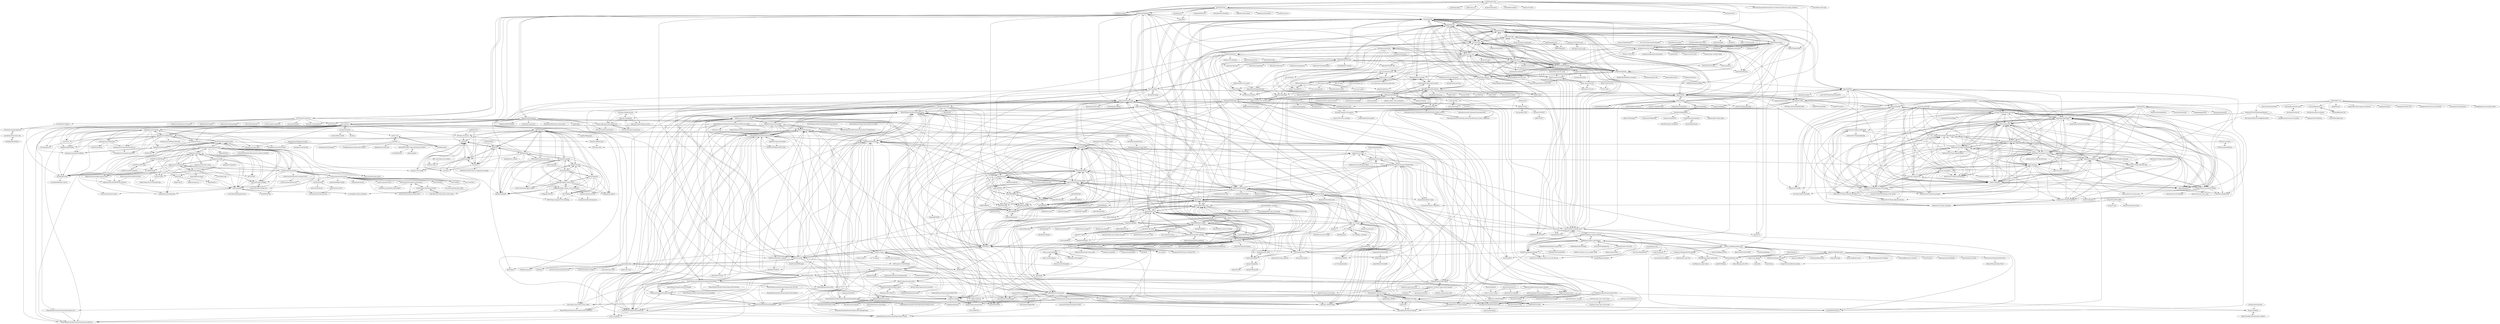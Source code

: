 digraph G {
"anthwlock/untrunc" -> "ponchio/untrunc"
"anthwlock/untrunc" -> "bookkojot/mp4fixer"
"anthwlock/untrunc" -> "0x90d/videoduplicatefinder" ["e"=1]
"anthwlock/untrunc" -> "gyroflow/gyroflow" ["e"=1]
"anthwlock/untrunc" -> "mifi/lossless-cut" ["e"=1]
"anthwlock/untrunc" -> "MediaArea/MediaInfo"
"anthwlock/untrunc" -> "keylase/nvidia-patch" ["e"=1]
"anthwlock/untrunc" -> "streamlink/streamlink" ["e"=1]
"anthwlock/untrunc" -> "Kethsar/ytarchive" ["e"=1]
"anthwlock/untrunc" -> "fifonik/FFMetrics"
"anthwlock/untrunc" -> "cdgriffith/FastFlix"
"anthwlock/untrunc" -> "Ch1h5ah/untrunc"
"anthwlock/untrunc" -> "TheFrenchGhosty/TheFrenchGhostys-Ultimate-YouTube-DL-Scripts-Collection" ["e"=1]
"anthwlock/untrunc" -> "BtbN/FFmpeg-Builds" ["e"=1]
"anthwlock/untrunc" -> "sorayuki/obs-multi-rtmp" ["e"=1]
"staxrip/staxrip" -> "cdgriffith/FastFlix"
"staxrip/staxrip" -> "rigaya/NVEnc"
"staxrip/staxrip" -> "vapoursynth/vapoursynth"
"staxrip/staxrip" -> "AviSynth/AviSynthPlus"
"staxrip/staxrip" -> "rust-av/Av1an"
"staxrip/staxrip" -> "fifonik/FFMetrics"
"staxrip/staxrip" -> "stax76/staxrip"
"staxrip/staxrip" -> "Alkl58/NotEnoughAV1Encodes"
"staxrip/staxrip" -> "quietvoid/dovi_tool"
"staxrip/staxrip" -> "MattMcManis/Axiom"
"staxrip/staxrip" -> "n00mkrad/nmkoder"
"staxrip/staxrip" -> "m-ab-s/media-autobuild_suite"
"staxrip/staxrip" -> "justdan96/tsMuxer"
"staxrip/staxrip" -> "RandomEngy/VidCoder"
"staxrip/staxrip" -> "psy-ex/svt-av1-psy"
"justdan96/tsMuxer" -> "quietvoid/dovi_tool"
"justdan96/tsMuxer" -> "UniqProject/BDInfo"
"justdan96/tsMuxer" -> "DolbyLaboratories/dlb_mp4base"
"justdan96/tsMuxer" -> "quietvoid/hdr10plus_tool"
"justdan96/tsMuxer" -> "AviSynth/AviSynthPlus"
"justdan96/tsMuxer" -> "MediaArea/MediaInfo"
"justdan96/tsMuxer" -> "staxrip/staxrip"
"justdan96/tsMuxer" -> "rigaya/NVEnc"
"justdan96/tsMuxer" -> "vapoursynth/vapoursynth"
"justdan96/tsMuxer" -> "R3S3t9999/DoVi_Scripts"
"justdan96/tsMuxer" -> "domyd/mlp"
"justdan96/tsMuxer" -> "pcroland/deew"
"justdan96/tsMuxer" -> "HomeOfVapourSynthEvolution/havsfunc"
"justdan96/tsMuxer" -> "foo86/dcadec"
"justdan96/tsMuxer" -> "nu774/qaac"
"gispos/AvsPmod" -> "realfinder/AVS-Stuff"
"gispos/AvsPmod" -> "HomeOfAviSynthPlusEvolution/L-SMASH-Works"
"gispos/AvsPmod" -> "pinterf/TIVTC"
"gispos/AvsPmod" -> "pinterf/AviSynthPlus"
"gispos/AvsPmod" -> "pinterf/masktools"
"gispos/AvsPmod" -> "Dogway/Avisynth-Scripts"
"gispos/AvsPmod" -> "Alexkral/AviSynthAiUpscale" ["e"=1]
"gispos/AvsPmod" -> "AviSynth/AviSynthPlus"
"gispos/AvsPmod" -> "HolyWu/L-SMASH-Works"
"gispos/AvsPmod" -> "Asd-g/AviSynthPlus-Scripts"
"gispos/AvsPmod" -> "YomikoR/VapourSynth-Editor"
"gispos/AvsPmod" -> "Asd-g/MPEG2DecPlus"
"gispos/AvsPmod" -> "theChaosCoder/vapoursynth-portable-FATPACK"
"gispos/AvsPmod" -> "jpsdr/x264"
"gispos/AvsPmod" -> "Patman86/x265-Mod-by-Patman"
"oov/aviutl_psdtoolkit" -> "amate/InputPipePlugin"
"oov/aviutl_psdtoolkit" -> "oov/aviutl_gcmzdrops"
"oov/aviutl_psdtoolkit" -> "ePi5131/patch.aul"
"oov/aviutl_psdtoolkit" -> "Mr-Ojii/L-SMASH-Works-Auto-Builds"
"oov/aviutl_psdtoolkit" -> "suzune25254649/bakusoku_aviutl_plugin"
"oov/aviutl_psdtoolkit" -> "team-apm/apm"
"oov/aviutl_psdtoolkit" -> "rigaya/x264guiEx"
"oov/aviutl_psdtoolkit" -> "rigaya/ffmpegOut"
"oov/aviutl_psdtoolkit" -> "hebiiro/AviUtl-Plugin-ObjectExplorer"
"oov/aviutl_psdtoolkit" -> "hebiiro/AviUtl-Plugin-DarkenWindow"
"oov/aviutl_psdtoolkit" -> "kumrnm/aviutl-authentic-grouping"
"oov/aviutl_psdtoolkit" -> "oov/aviutl_rampreview"
"quietvoid/hdr10plus_tool" -> "quietvoid/dovi_tool"
"quietvoid/hdr10plus_tool" -> "jessielw/HDR-Multi-Tool"
"quietvoid/hdr10plus_tool" -> "SK-Hardwired/nv_hevc_hdr_patcher"
"quietvoid/hdr10plus_tool" -> "pcroland/deew"
"quietvoid/hdr10plus_tool" -> "R3S3t9999/DoVi_Scripts"
"quietvoid/hdr10plus_tool" -> "Lypheo/vs-placebo"
"quietvoid/hdr10plus_tool" -> "DJATOM/x265-aMod"
"quietvoid/hdr10plus_tool" -> "jpsdr/x264"
"quietvoid/hdr10plus_tool" -> "UniqProject/BDInfo"
"quietvoid/hdr10plus_tool" -> "sjtu-medialab/HDR_Video_Technology" ["e"=1]
"quietvoid/hdr10plus_tool" -> "quietvoid/subtitle_tonemap"
"quietvoid/hdr10plus_tool" -> "erazortt/DoViBaker"
"quietvoid/hdr10plus_tool" -> "Asd-g/avslibplacebo"
"quietvoid/hdr10plus_tool" -> "gispos/AvsPmod"
"quietvoid/hdr10plus_tool" -> "DolbyLaboratories/dlb_mp4base"
"vapoursynth/vapoursynth" -> "AviSynth/AviSynthPlus"
"vapoursynth/vapoursynth" -> "FFMS/ffms2"
"vapoursynth/vapoursynth" -> "dubhater/vapoursynth-mvtools"
"vapoursynth/vapoursynth" -> "HomeOfVapourSynthEvolution/havsfunc"
"vapoursynth/vapoursynth" -> "Infiziert90/getnative"
"vapoursynth/vapoursynth" -> "YomikoR/VapourSynth-Editor"
"vapoursynth/vapoursynth" -> "AmusementClub/vs-mlrt" ["e"=1]
"vapoursynth/vapoursynth" -> "staxrip/staxrip"
"vapoursynth/vapoursynth" -> "nu774/qaac"
"vapoursynth/vapoursynth" -> "rigaya/NVEnc"
"vapoursynth/vapoursynth" -> "sekrit-twc/zimg"
"vapoursynth/vapoursynth" -> "msg7086/x265-Yuuki-Asuna"
"vapoursynth/vapoursynth" -> "vapoursynth/vsrepo"
"vapoursynth/vapoursynth" -> "Cyberbeing/xy-VSFilter" ["e"=1]
"vapoursynth/vapoursynth" -> "rust-av/Av1an"
"AviSynth/AviSynthPlus" -> "vapoursynth/vapoursynth"
"AviSynth/AviSynthPlus" -> "gispos/AvsPmod"
"AviSynth/AviSynthPlus" -> "FFMS/ffms2"
"AviSynth/AviSynthPlus" -> "pinterf/AviSynthPlus"
"AviSynth/AviSynthPlus" -> "AvsPmod/AvsPmod"
"AviSynth/AviSynthPlus" -> "pinterf/mvtools"
"AviSynth/AviSynthPlus" -> "HomeOfAviSynthPlusEvolution/L-SMASH-Works"
"AviSynth/AviSynthPlus" -> "staxrip/staxrip"
"AviSynth/AviSynthPlus" -> "pinterf/TIVTC"
"AviSynth/AviSynthPlus" -> "CrendKing/avisynth_filter" ["e"=1]
"AviSynth/AviSynthPlus" -> "HolyWu/L-SMASH-Works"
"AviSynth/AviSynthPlus" -> "sorayuki/VSFilterMod" ["e"=1]
"AviSynth/AviSynthPlus" -> "pinterf/xy-VSFilter" ["e"=1]
"AviSynth/AviSynthPlus" -> "pinterf/masktools"
"AviSynth/AviSynthPlus" -> "jpsdr/x264"
"bavc/qctools" -> "amiaopensource/vrecord"
"bavc/qctools" -> "amiaopensource/ffmprovisr"
"bavc/qctools" -> "mediamicroservices/mm"
"bavc/qctools" -> "amiaopensource/open-workflows"
"bavc/qctools" -> "mipops/dvrescue"
"bavc/qctools" -> "kieranjol/IFIscripts"
"bavc/qctools" -> "bavc/avaa"
"bavc/qctools" -> "bavc/signalserver"
"bavc/qctools" -> "bcoudurier/FFmbc"
"bavc/qctools" -> "amiaopensource/cable-bible"
"bavc/qctools" -> "IMFTool/IMFTool"
"bavc/qctools" -> "IRT-Open-Source/scf"
"bavc/qctools" -> "amiaopensource/qct-parse"
"bavc/qctools" -> "MediaArea/MediaConch"
"bavc/qctools" -> "MediaArea/RAWcooked"
"m-ab-s/media-autobuild_suite" -> "rdp/ffmpeg-windows-build-helpers"
"m-ab-s/media-autobuild_suite" -> "rust-av/Av1an"
"m-ab-s/media-autobuild_suite" -> "AnimMouse/ffmpeg-autobuild"
"m-ab-s/media-autobuild_suite" -> "nu774/qaac"
"m-ab-s/media-autobuild_suite" -> "markus-perl/ffmpeg-build-script"
"m-ab-s/media-autobuild_suite" -> "AnimMouse/ffmpeg-stable-autobuild"
"m-ab-s/media-autobuild_suite" -> "staxrip/staxrip"
"m-ab-s/media-autobuild_suite" -> "rigaya/NVEnc"
"m-ab-s/media-autobuild_suite" -> "fraunhoferhhi/vvenc" ["e"=1]
"m-ab-s/media-autobuild_suite" -> "vapoursynth/vapoursynth"
"m-ab-s/media-autobuild_suite" -> "AviSynth/AviSynthPlus"
"m-ab-s/media-autobuild_suite" -> "cdgriffith/FastFlix"
"m-ab-s/media-autobuild_suite" -> "xiph/rav1e" ["e"=1]
"m-ab-s/media-autobuild_suite" -> "AOMediaCodec/SVT-AV1" ["e"=1]
"m-ab-s/media-autobuild_suite" -> "Alkl58/NotEnoughAV1Encodes"
"fnordware/AdobeWebM" -> "fnordware/AdobeOgg"
"fnordware/AdobeWebM" -> "webmproject/WebPShop" ["e"=1]
"fnordware/AdobeWebM" -> "Vouk/voukoder"
"fnordware/AdobeWebM" -> "fnordware/SuperPNG"
"fnordware/AdobeWebM" -> "sbaril/Photoshop-Animation"
"fnordware/AdobeWebM" -> "majman/adobe-scripts-panel" ["e"=1]
"fnordware/AdobeWebM" -> "Adobe-CEP/Samples" ["e"=1]
"eibol/ffmpeg_batch" -> "cdgriffith/FastFlix"
"eibol/ffmpeg_batch" -> "fifonik/FFMetrics"
"eibol/ffmpeg_batch" -> "staxrip/staxrip"
"eibol/ffmpeg_batch" -> "MattMcManis/Axiom"
"eibol/ffmpeg_batch" -> "jeanslack/Videomass" ["e"=1]
"eibol/ffmpeg_batch" -> "1265578519/ShanaEncoder" ["e"=1]
"eibol/ffmpeg_batch" -> "422658476/MPV-EASY-Player" ["e"=1]
"eibol/ffmpeg_batch" -> "zufuliu/notepad4" ["e"=1]
"eibol/ffmpeg_batch" -> "tnodir/fort" ["e"=1]
"eibol/ffmpeg_batch" -> "diana7127/mpv.net-DW" ["e"=1]
"eibol/ffmpeg_batch" -> "namazso/OpenHashTab" ["e"=1]
"eibol/ffmpeg_batch" -> "paulpacifico/shutter-encoder"
"eibol/ffmpeg_batch" -> "1357310795/MyComputerManager" ["e"=1]
"eibol/ffmpeg_batch" -> "Aleksoid1978/MPC-BE" ["e"=1]
"eibol/ffmpeg_batch" -> "hrpzcf/HashCalculator" ["e"=1]
"UniqProject/BDInfo" -> "justdan96/tsMuxer"
"UniqProject/BDInfo" -> "zoffline/BDInfoCLI-ng"
"UniqProject/BDInfo" -> "quietvoid/hdr10plus_tool"
"UniqProject/BDInfo" -> "fbdtemme/torrenttools" ["e"=1]
"UniqProject/BDInfo" -> "quietvoid/dovi_tool"
"UniqProject/BDInfo" -> "domyd/mlp"
"UniqProject/BDInfo" -> "jpsdr/x264"
"UniqProject/BDInfo" -> "yaboy58/BatchGuy"
"UniqProject/BDInfo" -> "AvsPmod/AvsPmod"
"UniqProject/BDInfo" -> "subelf/Spp2Pgs"
"UniqProject/BDInfo" -> "erazortt/DoViBaker"
"UniqProject/BDInfo" -> "techmovie/easy-upload" ["e"=1]
"UniqProject/BDInfo" -> "Rhilip/pt-gen-cfworker" ["e"=1]
"ponchio/untrunc" -> "anthwlock/untrunc"
"ponchio/untrunc" -> "bookkojot/mp4fixer"
"ponchio/untrunc" -> "gpac/gpac" ["e"=1]
"ponchio/untrunc" -> "axiomatic-systems/Bento4" ["e"=1]
"ponchio/untrunc" -> "rust-av/Av1an"
"ponchio/untrunc" -> "SuslikV/untrunc-w"
"ponchio/untrunc" -> "AltraMayor/f3" ["e"=1]
"ponchio/untrunc" -> "IENT/YUView" ["e"=1]
"ponchio/untrunc" -> "Ch1h5ah/untrunc"
"ponchio/untrunc" -> "blackjack4494/yt-dlc" ["e"=1]
"ponchio/untrunc" -> "v4l2loopback/v4l2loopback" ["e"=1]
"ponchio/untrunc" -> "tokland/youtube-upload" ["e"=1]
"ponchio/untrunc" -> "dthpham/sminterpolate" ["e"=1]
"ponchio/untrunc" -> "m-ab-s/media-autobuild_suite"
"ponchio/untrunc" -> "MediaArea/MediaInfo"
"mipops/dvrescue" -> "amiaopensource/vrecord"
"mipops/dvrescue" -> "MediaArea/RAWcooked"
"mipops/dvrescue" -> "amiaopensource/qct-parse"
"mipops/dvrescue" -> "amiaopensource/audiorecorder"
"mipops/dvrescue" -> "mediamicroservices/mm"
"cdgriffith/FastFlix" -> "staxrip/staxrip"
"cdgriffith/FastFlix" -> "rust-av/Av1an"
"cdgriffith/FastFlix" -> "Alkl58/NotEnoughAV1Encodes"
"cdgriffith/FastFlix" -> "n00mkrad/nmkoder"
"cdgriffith/FastFlix" -> "rigaya/NVEnc"
"cdgriffith/FastFlix" -> "fifonik/FFMetrics"
"cdgriffith/FastFlix" -> "alexheretic/ab-av1"
"cdgriffith/FastFlix" -> "quietvoid/hdr10plus_tool"
"cdgriffith/FastFlix" -> "rigaya/VCEEnc"
"cdgriffith/FastFlix" -> "quietvoid/dovi_tool"
"cdgriffith/FastFlix" -> "rigaya/QSVEnc"
"cdgriffith/FastFlix" -> "pixop/video-compare"
"cdgriffith/FastFlix" -> "psy-ex/svt-av1-psy"
"cdgriffith/FastFlix" -> "eibol/ffmpeg_batch"
"cdgriffith/FastFlix" -> "natis1/qencoder"
"thealphadollar/Nephos" -> "saurabhshri/ccextractor-web"
"l-smash/l-smash" -> "VFR-maniac/L-SMASH-Works"
"l-smash/l-smash" -> "HolyWu/L-SMASH-Works"
"l-smash/l-smash" -> "EleonoreMizo/fmtconv"
"l-smash/l-smash" -> "sekrit-twc/zimg"
"l-smash/l-smash" -> "SAPikachu/flash3kyuu_deband"
"l-smash/l-smash" -> "HomeOfVapourSynthEvolution/havsfunc"
"l-smash/l-smash" -> "amefs/lsmash-muxer-gui" ["e"=1]
"l-smash/l-smash" -> "FFMS/ffms2"
"l-smash/l-smash" -> "vimeo/l-smash"
"l-smash/l-smash" -> "nu774/m4acut"
"l-smash/l-smash" -> "Lypheo/vs-placebo"
"l-smash/l-smash" -> "AkarinVS/L-SMASH-Works"
"l-smash/l-smash" -> "Khanattila/KNLMeansCL"
"l-smash/l-smash" -> "vapoursynth/vsrepo"
"l-smash/l-smash" -> "msg7086/x265-Yuuki-Asuna"
"pixop/video-compare" -> "fifonik/FFMetrics"
"pixop/video-compare" -> "alexheretic/ab-av1"
"pixop/video-compare" -> "cdgriffith/FastFlix"
"pixop/video-compare" -> "vivictorg/vivict"
"pixop/video-compare" -> "n00mkrad/nmkoder"
"pixop/video-compare" -> "rust-av/Av1an"
"pixop/video-compare" -> "TetzkatLipHoka/VideoCompareGUI"
"pixop/video-compare" -> "staxrip/staxrip"
"pixop/video-compare" -> "psy-ex/svt-av1-psy"
"pixop/video-compare" -> "vivictorg/vivictpp"
"pixop/video-compare" -> "IENT/YUView" ["e"=1]
"pixop/video-compare" -> "Alkl58/NotEnoughAV1Encodes"
"pixop/video-compare" -> "Netflix/vmaf" ["e"=1]
"pixop/video-compare" -> "0x90d/videoduplicatefinder" ["e"=1]
"pixop/video-compare" -> "slhck/ffmpeg-quality-metrics"
"JNoDuq/videobench" -> "gdavila/easyVmaf"
"JNoDuq/videobench" -> "slhck/ffmpeg-quality-metrics"
"JNoDuq/videobench" -> "CrypticSignal/video-quality-metrics"
"JNoDuq/videobench" -> "slhck/ffmpeg-bitrate-stats"
"JNoDuq/videobench" -> "encoding-ninja/per-title-analysis"
"JNoDuq/videobench" -> "fifonik/FFMetrics"
"JNoDuq/videobench" -> "Eyevinn/toolbox" ["e"=1]
"JNoDuq/videobench" -> "vivictorg/vivict"
"JNoDuq/videobench" -> "epiclabs-io/epic-video-comparator" ["e"=1]
"JNoDuq/videobench" -> "ThatNerdUKnow/vmaf-gui"
"JNoDuq/videobench" -> "zeroepoch/plotbitrate"
"JNoDuq/videobench" -> "streamlinevideo/low-latency-preview" ["e"=1]
"JNoDuq/videobench" -> "cd-athena/VCA"
"JNoDuq/videobench" -> "xiph/aomanalyzer" ["e"=1]
"JNoDuq/videobench" -> "cannonbeach/ott-packager" ["e"=1]
"FFMS/ffms2" -> "AvsPmod/AvsPmod"
"FFMS/ffms2" -> "AviSynth/AviSynthPlus"
"FFMS/ffms2" -> "vapoursynth/vapoursynth"
"FFMS/ffms2" -> "EleonoreMizo/fmtconv"
"FFMS/ffms2" -> "pinterf/AviSynthPlus"
"FFMS/ffms2" -> "HomeOfVapourSynthEvolution/havsfunc"
"FFMS/ffms2" -> "gispos/AvsPmod"
"FFMS/ffms2" -> "HolyWu/L-SMASH-Works"
"FFMS/ffms2" -> "vapoursynth/bestsource"
"FFMS/ffms2" -> "l-smash/l-smash"
"FFMS/ffms2" -> "HomeOfAviSynthPlusEvolution/L-SMASH-Works"
"FFMS/ffms2" -> "dubhater/vapoursynth-mvtools"
"FFMS/ffms2" -> "HomeOfVapourSynthEvolution/mvsfunc"
"FFMS/ffms2" -> "sekrit-twc/zimg"
"FFMS/ffms2" -> "msg7086/x265-Yuuki-Asuna"
"bookkojot/mp4fixer" -> "anthwlock/untrunc"
"bookkojot/mp4fixer" -> "ponchio/untrunc"
"openpreserve/jhove" -> "openpreserve/fido"
"openpreserve/jhove" -> "harvard-lts/fits"
"openpreserve/jhove" -> "digital-preservation/droid"
"openpreserve/jhove" -> "tw4l/brunnhilde"
"openpreserve/jhove" -> "openpreserve/format-corpus"
"openpreserve/jhove" -> "veraPDF/veraPDF-library"
"openpreserve/jhove" -> "richardlehane/siegfried"
"openpreserve/jhove" -> "usnationalarchives/digital-preservation"
"openpreserve/jhove" -> "ePADD/epadd"
"fnordware/AdobeOgg" -> "fnordware/AdobeWebM"
"fnordware/AdobeOgg" -> "Vouk/voukoder"
"jpsdr/x264" -> "msg7086/x265-Yuuki-Asuna"
"jpsdr/x264" -> "gispos/AvsPmod"
"jpsdr/x264" -> "DJATOM/x265-aMod"
"jpsdr/x264" -> "AmusementClub/x265" ["e"=1]
"jpsdr/x264" -> "HolyWu/L-SMASH-Works"
"jpsdr/x264" -> "HomeOfAviSynthPlusEvolution/L-SMASH-Works"
"jpsdr/x264" -> "quietvoid/hdr10plus_tool"
"jpsdr/x264" -> "MasterNobody/avs2yuv"
"jpsdr/x264" -> "HomeOfVapourSynthEvolution/mvsfunc"
"jpsdr/x264" -> "Patman86/x265-Mod-by-Patman"
"jpsdr/x264" -> "pinterf/AviSynthPlus"
"jpsdr/x264" -> "Khanattila/KNLMeansCL"
"jpsdr/x264" -> "FFMS/ffms2"
"jpsdr/x264" -> "HomeOfVapourSynthEvolution/havsfunc"
"jpsdr/x264" -> "jpsdr/HDRTools"
"nu774/qaac" -> "AnimMouse/QTFiles"
"nu774/qaac" -> "nu774/fdkaac"
"nu774/qaac" -> "vapoursynth/vapoursynth"
"nu774/qaac" -> "jpsdr/x264"
"nu774/qaac" -> "gchudov/cuetools.net" ["e"=1]
"nu774/qaac" -> "xiph/flac" ["e"=1]
"nu774/qaac" -> "FFMS/ffms2"
"nu774/qaac" -> "msg7086/x265-Yuuki-Asuna"
"nu774/qaac" -> "m-ab-s/media-autobuild_suite"
"nu774/qaac" -> "rigaya/NVEnc"
"nu774/qaac" -> "mstorsjo/fdk-aac" ["e"=1]
"nu774/qaac" -> "pcroland/deew"
"nu774/qaac" -> "AviSynth/AviSynthPlus"
"nu774/qaac" -> "DJATOM/x265-aMod"
"nu774/qaac" -> "HolyWu/L-SMASH-Works"
"haasn/libplacebo" -> "sekrit-twc/zimg"
"haasn/libplacebo" -> "libass/libass" ["e"=1]
"haasn/libplacebo" -> "foo86/dcadec"
"haasn/libplacebo" -> "Lypheo/vs-placebo"
"haasn/libplacebo" -> "Argon-/mpv-stats" ["e"=1]
"haasn/libplacebo" -> "dubhater/vapoursynth-mvtools"
"haasn/libplacebo" -> "natural-harmonia-gropius/hdr-toys" ["e"=1]
"haasn/libplacebo" -> "vapoursynth/vapoursynth"
"haasn/libplacebo" -> "cmdrkotori/mpc-qt" ["e"=1]
"haasn/libplacebo" -> "quietvoid/dovi_tool"
"haasn/libplacebo" -> "haasn/interpolation-samples"
"haasn/libplacebo" -> "FFMS/ffms2"
"haasn/libplacebo" -> "xiph/daala" ["e"=1]
"haasn/libplacebo" -> "Irrational-Encoding-Wizardry/guide.encode.moe"
"haasn/libplacebo" -> "mpv-player/mpv-build" ["e"=1]
"slhck/ffmpeg-bitrate-stats" -> "JNoDuq/videobench"
"slhck/ffmpeg-bitrate-stats" -> "slhck/ffmpeg-quality-metrics"
"slhck/ffmpeg-bitrate-stats" -> "encoding-ninja/per-title-analysis"
"oov/aviutl_rampreview" -> "amate/InputPipePlugin"
"oov/aviutl_rampreview" -> "oov/aviutl_gcmzdrops"
"oov/aviutl_rampreview" -> "hebiiro/AviUtl-Plugin-ShowWaveform"
"oov/aviutl_rampreview" -> "ePi5131/patch.aul"
"oov/aviutl_rampreview" -> "Mr-Ojii/L-SMASH-Works-Auto-Builds"
"oov/aviutl_rampreview" -> "hebiiro/AviUtl-Plugin-SplitWindow"
"oov/aviutl_rampreview" -> "rigaya/x264guiEx"
"oov/aviutl_rampreview" -> "kumrnm/aviutl-authentic-grouping"
"oov/aviutl_rampreview" -> "mimaraka/aviutl-plugin-curve_editor"
"oov/aviutl_rampreview" -> "suzune25254649/bakusoku_aviutl_plugin"
"oov/aviutl_rampreview" -> "team-apm/apm"
"oov/aviutl_rampreview" -> "hebiiro/AviUtl-Plugin-DarkenWindow"
"oov/aviutl_rampreview" -> "nazonoSAUNA/patch.aul"
"DataCurationNetwork/data-primers" -> "digital-preservation/PRONOM_Research"
"zeroepoch/plotbitrate" -> "InB4DevOps/bitrate-viewer"
"zeroepoch/plotbitrate" -> "JNoDuq/videobench"
"zeroepoch/plotbitrate" -> "gdavila/easyVmaf"
"zeroepoch/plotbitrate" -> "Lypheo/vs-placebo"
"zeroepoch/plotbitrate" -> "YomikoR/VapourSynth-Editor"
"zeroepoch/plotbitrate" -> "Infiziert90/getnative"
"zeroepoch/plotbitrate" -> "Endilll/vapoursynth-preview"
"zeroepoch/plotbitrate" -> "Jaded-Encoding-Thaumaturgy/lvsfunc"
"zeroepoch/plotbitrate" -> "Beatrice-Raws/encode-scripts"
"zeroepoch/plotbitrate" -> "slhck/ffmpeg-bitrate-stats"
"zeroepoch/plotbitrate" -> "bavc/qctools"
"zeroepoch/plotbitrate" -> "vapoursynth/bestsource"
"zeroepoch/plotbitrate" -> "HomeOfAviSynthPlusEvolution/L-SMASH-Works"
"zeroepoch/plotbitrate" -> "vapoursynth/vsrepo"
"zeroepoch/plotbitrate" -> "Irrational-Encoding-Wizardry/guide.encode.moe"
"CCExtractor/ccextractor" -> "Comcast/caption-inspector" ["e"=1]
"CCExtractor/ccextractor" -> "tsduck/tsduck" ["e"=1]
"CCExtractor/ccextractor" -> "szatmary/libcaption" ["e"=1]
"CCExtractor/ccextractor" -> "CCExtractor/sample-platform"
"CCExtractor/ccextractor" -> "saurabhshri/CCAligner"
"CCExtractor/ccextractor" -> "MediaArea/MediaInfo"
"CCExtractor/ccextractor" -> "justdan96/tsMuxer"
"CCExtractor/ccextractor" -> "quietvoid/dovi_tool"
"CCExtractor/ccextractor" -> "axiomatic-systems/Bento4" ["e"=1]
"CCExtractor/ccextractor" -> "devine-dl/devine" ["e"=1]
"CCExtractor/ccextractor" -> "SwagLyrics/SwagLyrics-For-Spotify" ["e"=1]
"CCExtractor/ccextractor" -> "erikkaashoek/Comskip" ["e"=1]
"CCExtractor/ccextractor" -> "shaka-project/shaka-packager" ["e"=1]
"CCExtractor/ccextractor" -> "UniqProject/BDInfo"
"CCExtractor/ccextractor" -> "devine-dl/pywidevine" ["e"=1]
"Beatrice-Raws/encode-scripts" -> "LightArrowsEXE/Encoding-Projects"
"Beatrice-Raws/encode-scripts" -> "Ichunjo/encode-scripts"
"Beatrice-Raws/encode-scripts" -> "Moelancholy/Encode-Scripts"
"Beatrice-Raws/encode-scripts" -> "Setsugennoao/Encoding-Scripts"
"Beatrice-Raws/encode-scripts" -> "Beatrice-Raws/VapourSynth-insaneAA"
"Beatrice-Raws/encode-scripts" -> "AkarinVS/vapoursynth-plugin"
"Infiziert90/getnative" -> "Irrational-Encoding-Wizardry/descale"
"Infiziert90/getnative" -> "Lypheo/vs-placebo"
"Infiziert90/getnative" -> "WolframRhodium/muvsfunc"
"Infiziert90/getnative" -> "HomeOfVapourSynthEvolution/mvsfunc"
"Infiziert90/getnative" -> "HomeOfVapourSynthEvolution/havsfunc"
"Infiziert90/getnative" -> "YomikoR/VapourSynth-Editor"
"Infiziert90/getnative" -> "Irrational-Encoding-Wizardry/guide.encode.moe"
"Infiziert90/getnative" -> "EleonoreMizo/fmtconv"
"Infiziert90/getnative" -> "Irrational-Encoding-Wizardry/kagefunc"
"Infiziert90/getnative" -> "Khanattila/KNLMeansCL"
"Infiziert90/getnative" -> "HomeOfVapourSynthEvolution/VapourSynth-BM3D"
"Infiziert90/getnative" -> "Irrational-Encoding-Wizardry/fvsfunc"
"Infiziert90/getnative" -> "Irrational-Encoding-Wizardry/vsutil"
"Infiziert90/getnative" -> "sekrit-twc/znedi3"
"Infiziert90/getnative" -> "Beatrice-Raws/encode-scripts"
"theChaosCoder/vapoursynth-portable-FATPACK" -> "theChaosCoder/avsrepo"
"theChaosCoder/vapoursynth-portable-FATPACK" -> "Irrational-Encoding-Wizardry/kagefunc"
"theChaosCoder/vapoursynth-portable-FATPACK" -> "mysteryx93/VapourSynthViewer.NET"
"theChaosCoder/vapoursynth-portable-FATPACK" -> "Endilll/vapoursynth-preview"
"theChaosCoder/vapoursynth-portable-FATPACK" -> "IFeelBloated/Oyster"
"lordmulder/LameXP" -> "lordmulder/mediainfo-gui"
"lordmulder/LameXP" -> "lordmulder/Simple-x264-Launcher"
"SAPikachu/flash3kyuu_deband" -> "dubhater/D2VWitch"
"DolbyLaboratories/dlb_mp4base" -> "DolbyLaboratories/dlb_mp4demux"
"DolbyLaboratories/dlb_mp4base" -> "quietvoid/dovi_tool"
"DolbyLaboratories/dlb_mp4base" -> "quietvoid/hdr10plus_tool"
"DolbyLaboratories/dlb_mp4base" -> "justdan96/tsMuxer"
"DolbyLaboratories/dlb_mp4base" -> "gacopl/dvmkv2mp4"
"DolbyLaboratories/dlb_mp4base" -> "domyd/mlp"
"DolbyLaboratories/dlb_mp4base" -> "nilaoda/DoViMuxer"
"DolbyLaboratories/dlb_mp4base" -> "pcroland/deew"
"openpreserve/fido" -> "openpreserve/jhove"
"openpreserve/fido" -> "richardlehane/siegfried"
"openpreserve/fido" -> "tw4l/brunnhilde"
"openpreserve/fido" -> "digital-preservation/droid"
"openpreserve/fido" -> "openpreserve/jpylyzer" ["e"=1]
"openpreserve/fido" -> "LibraryOfCongress/bagger"
"Irrational-Encoding-Wizardry/guide.encode.moe" -> "Lypheo/vs-placebo"
"Irrational-Encoding-Wizardry/guide.encode.moe" -> "Irrational-Encoding-Wizardry/descale"
"Irrational-Encoding-Wizardry/guide.encode.moe" -> "Irrational-Encoding-Wizardry/kagefunc"
"Irrational-Encoding-Wizardry/guide.encode.moe" -> "Myaamori/SubKt" ["e"=1]
"Irrational-Encoding-Wizardry/guide.encode.moe" -> "Irrational-Encoding-Wizardry/vsutil"
"Irrational-Encoding-Wizardry/guide.encode.moe" -> "Infiziert90/getnative"
"Irrational-Encoding-Wizardry/guide.encode.moe" -> "MysteryDove/Mystery-Encoding-Guide" ["e"=1]
"Irrational-Encoding-Wizardry/guide.encode.moe" -> "GoodJobMedia/gjmbatchscripts" ["e"=1]
"Irrational-Encoding-Wizardry/guide.encode.moe" -> "EleonoreMizo/fmtconv"
"Irrational-Encoding-Wizardry/guide.encode.moe" -> "HomeOfVapourSynthEvolution/havsfunc"
"Irrational-Encoding-Wizardry/guide.encode.moe" -> "HomeOfVapourSynthEvolution/VapourSynth-BM3D"
"Irrational-Encoding-Wizardry/guide.encode.moe" -> "HomeOfVapourSynthEvolution/mvsfunc"
"Irrational-Encoding-Wizardry/guide.encode.moe" -> "Beatrice-Raws/encode-scripts"
"Irrational-Encoding-Wizardry/guide.encode.moe" -> "LightArrowsEXE/Encoding-Projects"
"Irrational-Encoding-Wizardry/guide.encode.moe" -> "OrangeChannel/acsuite"
"slhck/ffmpeg-quality-metrics" -> "JNoDuq/videobench"
"slhck/ffmpeg-quality-metrics" -> "fifonik/FFMetrics"
"slhck/ffmpeg-quality-metrics" -> "CrypticSignal/video-quality-metrics"
"slhck/ffmpeg-quality-metrics" -> "gdavila/easyVmaf"
"slhck/ffmpeg-quality-metrics" -> "slhck/ffmpeg-bitrate-stats"
"slhck/ffmpeg-quality-metrics" -> "Telecommunication-Telemedia-Assessment/bitstream_mode3_p1204_3"
"slhck/ffmpeg-quality-metrics" -> "rolinh/VQMT" ["e"=1]
"slhck/ffmpeg-quality-metrics" -> "Netflix/vmaf" ["e"=1]
"slhck/ffmpeg-quality-metrics" -> "aizvorski/video-quality" ["e"=1]
"slhck/ffmpeg-quality-metrics" -> "slhck/ffmpeg-debug-qp"
"slhck/ffmpeg-quality-metrics" -> "lidq92/VSFA" ["e"=1]
"slhck/ffmpeg-quality-metrics" -> "cd-athena/VCA"
"slhck/ffmpeg-quality-metrics" -> "xiph/aomanalyzer" ["e"=1]
"slhck/ffmpeg-quality-metrics" -> "Tencent/DVQA" ["e"=1]
"slhck/ffmpeg-quality-metrics" -> "vztu/VIDEVAL" ["e"=1]
"moisespr123/rav1e_gui" -> "moisespr123/SVT-AV1-GUI"
"LibraryOfCongress/bagit-python" -> "LibraryOfCongress/bagger"
"LibraryOfCongress/bagit-python" -> "tw4l/brunnhilde"
"LibraryOfCongress/bagit-python" -> "usnationalarchives/digital-preservation"
"LibraryOfCongress/bagit-python" -> "APTrust/dart"
"LibraryOfCongress/bagit-python" -> "kieranjol/IFIscripts"
"LibraryOfCongress/bagit-python" -> "ePADD/epadd"
"LibraryOfCongress/bagit-python" -> "LibraryOfCongress/bagit-java"
"LibraryOfCongress/bagit-python" -> "artefactual/archivematica"
"LibraryOfCongress/bagit-python" -> "uc-borndigital-ckg/uc-guidelines"
"LibraryOfCongress/bagit-python" -> "NYPL/ami-tools"
"LibraryOfCongress/bagit-python" -> "amiaopensource/ffmprovisr"
"LibraryOfCongress/bagit-python" -> "BitCurator/bitcurator-distro"
"DolbyLaboratories/dlb_mp4demux" -> "DolbyLaboratories/dlb_mp4base"
"uc-borndigital-ckg/uc-guidelines" -> "tw4l/brunnhilde"
"Revan654/staxrip" -> "stax76/staxrip"
"Morpheus1123/ZeroS-vapoursynth-template" -> "AmusementClub/tools" ["e"=1]
"Morpheus1123/ZeroS-vapoursynth-template" -> "YomikoR/VapourSynth-Editor"
"Morpheus1123/ZeroS-vapoursynth-template" -> "xyx98/my-vapoursynth-script"
"Morpheus1123/ZeroS-vapoursynth-template" -> "emako/qvs"
"Morpheus1123/ZeroS-vapoursynth-template" -> "msg7086/x265-Yuuki-Asuna"
"vapoursynth/vsrepo" -> "HomeOfVapourSynthEvolution/havsfunc"
"vapoursynth/vsrepo" -> "HolyWu/L-SMASH-Works"
"vapoursynth/vsrepo" -> "DJATOM/x264-aMod"
"vapoursynth/vsrepo" -> "EleonoreMizo/fmtconv"
"vapoursynth/vsrepo" -> "HomeOfVapourSynthEvolution/VapourSynth-TCanny"
"vapoursynth/vsrepo" -> "YomikoR/VapourSynth-Editor"
"vapoursynth/vsrepo" -> "Irrational-Encoding-Wizardry/fvsfunc"
"MonoS/SupMover" -> "wwww-wwww/vs-noise"
"HomeOfAviSynthPlusEvolution/L-SMASH-Works" -> "AkarinVS/L-SMASH-Works"
"HomeOfAviSynthPlusEvolution/L-SMASH-Works" -> "Dogway/Avisynth-Scripts"
"HomeOfAviSynthPlusEvolution/L-SMASH-Works" -> "Asd-g/AviSynthPlus-Scripts"
"HomeOfAviSynthPlusEvolution/L-SMASH-Works" -> "vapoursynth/bestsource"
"HomeOfAviSynthPlusEvolution/L-SMASH-Works" -> "realfinder/AVS-Stuff"
"HomeOfAviSynthPlusEvolution/L-SMASH-Works" -> "HolyWu/L-SMASH-Works"
"HomeOfAviSynthPlusEvolution/L-SMASH-Works" -> "pinterf/TIVTC"
"HomeOfAviSynthPlusEvolution/L-SMASH-Works" -> "Asd-g/MPEG2DecPlus"
"HomeOfAviSynthPlusEvolution/L-SMASH-Works" -> "pinterf/masktools"
"HomeOfAviSynthPlusEvolution/L-SMASH-Works" -> "pinterf/assrender"
"Irrational-Encoding-Wizardry/vsutil" -> "Ichunjo/vardefunc"
"Irrational-Encoding-Wizardry/vsutil" -> "vapoursynth/subtext"
"Endilll/vapoursynth-preview" -> "Lypheo/vs-placebo"
"Endilll/vapoursynth-preview" -> "UniversalAl/view"
"HomeOfVapourSynthEvolution/VapourSynth-NNEDI3CL" -> "HomeOfVapourSynthEvolution/VapourSynth-AddGrain"
"Ymagis/ClairMeta" -> "avtools-io/amazing-digital-cinema"
"Ymagis/ClairMeta" -> "wolfgangw/backports"
"Ymagis/ClairMeta" -> "cinecert/asdcplib"
"Ymagis/ClairMeta" -> "wolfgangw/digital_cinema_tools"
"Ymagis/ClairMeta" -> "IMFTool/IMFTool"
"Ymagis/ClairMeta" -> "wolfgangw/digital_cinema_tools_distribution"
"Ymagis/ClairMeta" -> "ronhanson/python-dcitools"
"Ymagis/ClairMeta" -> "kieranjol/IFIscripts"
"Ymagis/ClairMeta" -> "cth103/dcpomatic"
"opteroncx/MoePhoto" -> "HomeOfVapourSynthEvolution/VapourSynth-Waifu2x-caffe"
"AnimMouse/QTFiles" -> "nu774/qaac"
"AnimMouse/QTFiles" -> "nu774/makeportable"
"wader/static-ffmpeg" -> "wader/bump"
"wader/static-ffmpeg" -> "wader/ydls"
"LightArrowsEXE/Encoding-Projects" -> "Ichunjo/encode-scripts"
"LightArrowsEXE/Encoding-Projects" -> "Beatrice-Raws/encode-scripts"
"LightArrowsEXE/Encoding-Projects" -> "Moelancholy/Encode-Scripts"
"LightArrowsEXE/Encoding-Projects" -> "GoodJobMedia/gjmbatchscripts" ["e"=1]
"dirkx/SMPTE-EBU-TimecodeGenerator-ESP32" -> "lydasia/openltc"
"dirkx/SMPTE-EBU-TimecodeGenerator-ESP32" -> "claud9999/lutoc"
"cinecert/asdcplib" -> "cth103/libdcp"
"cinecert/asdcplib" -> "IMFTool/IMFTool"
"cinecert/asdcplib" -> "Ymagis/ClairMeta"
"cinecert/asdcplib" -> "wolfgangw/digital_cinema_tools_distribution"
"cinecert/asdcplib" -> "sandflow/regxmllib"
"cinecert/asdcplib" -> "Netflix/photon"
"cinecert/asdcplib" -> "avtools-io/amazing-digital-cinema"
"cinecert/asdcplib" -> "cth103/dcpomatic"
"cinecert/asdcplib" -> "ISDCF/Sign-Language-Video-Encoding"
"cinecert/asdcplib" -> "skynav/ttt"
"cinecert/asdcplib" -> "ISDCF/registries"
"cinecert/asdcplib" -> "wolfgangw/digital_cinema_tools"
"archivesspace/awesome-archivesspace" -> "archivesspace-labs/ArchivesSnake"
"archivesspace/awesome-archivesspace" -> "harvard-library/aspace-import-excel"
"archivesspace/awesome-archivesspace" -> "hudmol/as_spreadsheet_bulk_updater"
"richardlehane/siegfried" -> "tw4l/brunnhilde"
"richardlehane/siegfried" -> "digital-preservation/PRONOM_Research"
"richardlehane/siegfried" -> "exponential-decay/demystify"
"richardlehane/siegfried" -> "keeps/roda"
"richardlehane/siegfried" -> "openpreserve/fido"
"richardlehane/siegfried" -> "digipres/awesome-digital-preservation"
"richardlehane/siegfried" -> "APTrust/dart"
"richardlehane/siegfried" -> "keeps/dbptk-developer"
"richardlehane/siegfried" -> "digital-preservation/droid"
"richardlehane/siegfried" -> "CCA-Public/scope"
"lordmulder/mediainfo-gui" -> "lordmulder/mplayer-setup-win32"
"sekrit-twc/znedi3" -> "HomeOfVapourSynthEvolution/VapourSynth-AddGrain"
"DJATOM/x264-aMod" -> "DJATOM/x265-aMod"
"DJATOM/x264-aMod" -> "Patman86/x264-Mod-by-Patman"
"DJATOM/x264-aMod" -> "Asd-g/MPEG2DecPlus"
"computerfan/VSFilterMod" -> "pinterf/assrender"
"keeps/dbptk-developer" -> "keeps/dbptk-ui"
"artefactual/archivematica-storage-service" -> "artefactual/automation-tools"
"Netflix/sureal" -> "VQEG/siti-tools"
"pinterf/Deflicker" -> "pinterf/FluxSmooth"
"pinterf/Deflicker" -> "pinterf/MedianBlur2"
"LibraryOfCongress/bagit-java" -> "LibraryOfCongress/bagger"
"MediaArea/RAWcooked" -> "kieranjol/IFIscripts"
"Dogway/Avisynth-Scripts" -> "realfinder/AVS-Stuff"
"Dogway/Avisynth-Scripts" -> "Asd-g/AviSynthPlus-Scripts"
"Dogway/Avisynth-Scripts" -> "Asd-g/AviSynthPlus-NNEDI3CL"
"Dogway/Avisynth-Scripts" -> "Asd-g/MPEG2DecPlus"
"Dogway/Avisynth-Scripts" -> "pinterf/TIVTC"
"Dogway/Avisynth-Scripts" -> "HomeOfAviSynthPlusEvolution/L-SMASH-Works"
"Dogway/Avisynth-Scripts" -> "realfinder/UniversalPluginsFolders"
"avtools-io/amazing-digital-cinema" -> "Ymagis/ClairMeta"
"vivictorg/vivict" -> "vivictorg/vivictpp"
"Jaded-Encoding-Thaumaturgy/lvsfunc" -> "Ichunjo/vardefunc"
"Jaded-Encoding-Thaumaturgy/lvsfunc" -> "Vodes/vodesfunc"
"Jaded-Encoding-Thaumaturgy/lvsfunc" -> "Irrational-Encoding-Wizardry/vsutil"
"Jaded-Encoding-Thaumaturgy/lvsfunc" -> "Irrational-Encoding-Wizardry/kagefunc"
"Jaded-Encoding-Thaumaturgy/lvsfunc" -> "Irrational-Encoding-Wizardry/vsmask"
"Jaded-Encoding-Thaumaturgy/lvsfunc" -> "End-of-Eternity/vs-average"
"realfinder/AVS-Stuff" -> "Dogway/Avisynth-Scripts"
"realfinder/AVS-Stuff" -> "Asd-g/AviSynthPlus-Scripts"
"realfinder/AVS-Stuff" -> "pinterf/TIVTC"
"jpsdr/aWarpSharpMT" -> "pinterf/EEDI3"
"jpsdr/NNEDI3" -> "pinterf/masktools"
"jpsdr/NNEDI3" -> "pinterf/RgTools"
"jpsdr/NNEDI3" -> "jpsdr/aWarpSharpMT"
"jpsdr/NNEDI3" -> "pinterf/TIVTC"
"jpsdr/NNEDI3" -> "pinterf/EEDI3"
"jpsdr/NNEDI3" -> "pinterf/Average"
"jpsdr/NNEDI3" -> "pinterf/mvtools"
"jpsdr/NNEDI3" -> "pinterf/fft3dfilter"
"jpsdr/NNEDI3" -> "DJATOM/dfttest"
"jpsdr/NNEDI3" -> "pinterf/AviSynthPlus"
"theChaosCoder/VSRepoGUI" -> "theChaosCoder/avsrepo"
"jpsdr/HDRTools" -> "pinterf/MP_Pipeline"
"jpsdr/HDRTools" -> "pinterf/RemoveDirt"
"jpsdr/HDRTools" -> "pinterf/AvsInpaint"
"encoding-ninja/per-title-analysis" -> "uygaryo2/Per-Title_encoding"
"encoding-ninja/per-title-analysis" -> "CrypticSignal/bitrate-plotter"
"moisespr123/SVT-AV1-GUI" -> "moisespr123/rav1e_gui"
"DJATOM/dfttest" -> "pinterf/EEDI3"
"pinterf/EEDI3" -> "pinterf/aWarpSharp"
"artefactual/atom-docs" -> "artefactual/archivematica-docs"
"saurabhshri/ccextractor-web" -> "thealphadollar/Nephos"
"saurabhshri/ccextractor-web" -> "CCExtractor/sample-platform"
"jpsdr/AutoYUY2" -> "pinterf/aWarpSharp"
"markus-perl/ffmpeg-build-script" -> "zimbatm/ffmpeg-static"
"markus-perl/ffmpeg-build-script" -> "rdp/ffmpeg-windows-build-helpers"
"markus-perl/ffmpeg-build-script" -> "m-ab-s/media-autobuild_suite"
"markus-perl/ffmpeg-build-script" -> "jrottenberg/ffmpeg" ["e"=1]
"markus-perl/ffmpeg-build-script" -> "eugeneware/ffmpeg-static"
"markus-perl/ffmpeg-build-script" -> "wang-bin/avbuild" ["e"=1]
"markus-perl/ffmpeg-build-script" -> "wader/static-ffmpeg"
"markus-perl/ffmpeg-build-script" -> "albinoz/ffmpeg-static-OSX"
"markus-perl/ffmpeg-build-script" -> "homebrew-ffmpeg/homebrew-ffmpeg"
"markus-perl/ffmpeg-build-script" -> "rust-av/Av1an"
"markus-perl/ffmpeg-build-script" -> "AnimMouse/ffmpeg-autobuild"
"markus-perl/ffmpeg-build-script" -> "divyam234/ffmpeg-NVEnc"
"markus-perl/ffmpeg-build-script" -> "ilyaevseev/ffmpeg-build"
"markus-perl/ffmpeg-build-script" -> "Vargol/ffmpeg-apple-arm64-build"
"markus-perl/ffmpeg-build-script" -> "OpenVisualCloud/SVT-HEVC" ["e"=1]
"n00mkrad/nmkoder" -> "Alkl58/NotEnoughAV1Encodes"
"n00mkrad/nmkoder" -> "rust-av/Av1an"
"n00mkrad/nmkoder" -> "fifonik/FFMetrics"
"n00mkrad/nmkoder" -> "cdgriffith/FastFlix"
"n00mkrad/nmkoder" -> "n00mkrad/magick-utils" ["e"=1]
"n00mkrad/nmkoder" -> "ThatNerdUKnow/vmaf-gui"
"n00mkrad/nmkoder" -> "alexheretic/ab-av1"
"n00mkrad/nmkoder" -> "n00mkrad/flowframes" ["e"=1]
"n00mkrad/nmkoder" -> "natis1/qencoder"
"n00mkrad/nmkoder" -> "n00mkrad/cupscale" ["e"=1]
"n00mkrad/nmkoder" -> "staxrip/staxrip"
"n00mkrad/nmkoder" -> "pixop/video-compare"
"n00mkrad/nmkoder" -> "psy-ex/svt-av1-psy"
"n00mkrad/nmkoder" -> "HandBrake/HandBrake-snapshots"
"n00mkrad/nmkoder" -> "Nj0be/HandBrake-SVT-AV1-PSY"
"amate/InputPipePlugin" -> "Mr-Ojii/L-SMASH-Works-Auto-Builds"
"amate/InputPipePlugin" -> "rigaya/x264guiEx"
"amate/InputPipePlugin" -> "ePi5131/patch.aul"
"amate/InputPipePlugin" -> "oov/aviutl_rampreview"
"amate/InputPipePlugin" -> "nazonoSAUNA/patch.aul"
"amate/InputPipePlugin" -> "hebiiro/AviUtl-Plugin-DarkenWindow"
"amate/InputPipePlugin" -> "kumrnm/aviutl-authentic-grouping"
"amate/InputPipePlugin" -> "suzune25254649/bakusoku_aviutl_plugin"
"amate/InputPipePlugin" -> "hebiiro/anti.aviutl.ultimate.plugin"
"amate/InputPipePlugin" -> "rigaya/ffmpegOut"
"amate/InputPipePlugin" -> "hebiiro/AviUtl-Plugin-SplitWindow"
"amate/InputPipePlugin" -> "mimaraka/aviutl-plugin-curve_editor"
"amate/InputPipePlugin" -> "team-apm/apm"
"amate/InputPipePlugin" -> "amate/PropertyWindowFixerPlugin"
"amate/InputPipePlugin" -> "karoterra/AupRename"
"rust-av/Av1an" -> "alexheretic/ab-av1"
"rust-av/Av1an" -> "Alkl58/NotEnoughAV1Encodes"
"rust-av/Av1an" -> "psy-ex/svt-av1-psy"
"rust-av/Av1an" -> "xiph/rav1e" ["e"=1]
"rust-av/Av1an" -> "n00mkrad/nmkoder"
"rust-av/Av1an" -> "cdgriffith/FastFlix"
"rust-av/Av1an" -> "natis1/qencoder"
"rust-av/Av1an" -> "AOMediaCodec/SVT-AV1" ["e"=1]
"rust-av/Av1an" -> "fraunhoferhhi/vvenc" ["e"=1]
"rust-av/Av1an" -> "fifonik/FFMetrics"
"rust-av/Av1an" -> "staxrip/staxrip"
"rust-av/Av1an" -> "cloudinary/ssimulacra2"
"rust-av/Av1an" -> "m-ab-s/media-autobuild_suite"
"rust-av/Av1an" -> "vapoursynth/vapoursynth"
"rust-av/Av1an" -> "AOMediaCodec/libavif" ["e"=1]
"MediaArea/MediaInfo" -> "MediaArea/MediaInfoLib"
"MediaArea/MediaInfo" -> "justdan96/tsMuxer"
"MediaArea/MediaInfo" -> "vapoursynth/vapoursynth"
"MediaArea/MediaInfo" -> "gpac/gpac" ["e"=1]
"MediaArea/MediaInfo" -> "quietvoid/dovi_tool"
"MediaArea/MediaInfo" -> "FFMS/ffms2"
"MediaArea/MediaInfo" -> "staxrip/staxrip"
"MediaArea/MediaInfo" -> "CCExtractor/ccextractor"
"MediaArea/MediaInfo" -> "AOMediaCodec/SVT-AV1" ["e"=1]
"MediaArea/MediaInfo" -> "sekrit-twc/zimg"
"MediaArea/MediaInfo" -> "libass/libass" ["e"=1]
"MediaArea/MediaInfo" -> "AviSynth/AviSynthPlus"
"MediaArea/MediaInfo" -> "quietvoid/hdr10plus_tool"
"MediaArea/MediaInfo" -> "bavc/qctools"
"MediaArea/MediaInfo" -> "xiph/flac" ["e"=1]
"Vouk/voukoder-connectors" -> "Vouk/voukoder"
"mean00/avidemux2" -> "smplayer-dev/smplayer" ["e"=1]
"mean00/avidemux2" -> "ozmartian/vidcutter" ["e"=1]
"mean00/avidemux2" -> "RandomEngy/VidCoder"
"mean00/avidemux2" -> "fifonik/FFMetrics"
"mean00/avidemux2" -> "OpenShot/openshot-qt" ["e"=1]
"mean00/avidemux2" -> "sekrit-twc/zimg"
"mean00/avidemux2" -> "justdan96/tsMuxer"
"mean00/avidemux2" -> "paulpacifico/shutter-encoder"
"mean00/avidemux2" -> "pinterf/AviSynthPlus"
"mean00/avidemux2" -> "bleachbit/bleachbit" ["e"=1]
"mean00/avidemux2" -> "AvsPmod/AvsPmod"
"mean00/avidemux2" -> "MediaArea/MediaInfo"
"mean00/avidemux2" -> "pinterf/mvtools"
"AnimMouse/ffmpeg-stable-autobuild" -> "AnimMouse/ffmpeg-autobuild"
"AnimMouse/ffmpeg-stable-autobuild" -> "marierose147/ffmpeg_windows_exe_with_fdk_aac"
"AnimMouse/ffmpeg-stable-autobuild" -> "nanake/ffmpeg-tinderbox"
"AnimMouse/ffmpeg-stable-autobuild" -> "rdp/ffmpeg-windows-build-helpers"
"AnimMouse/ffmpeg-autobuild" -> "AnimMouse/ffmpeg-stable-autobuild"
"AnimMouse/ffmpeg-autobuild" -> "marierose147/ffmpeg_windows_exe_with_fdk_aac"
"AnimMouse/ffmpeg-autobuild" -> "nanake/ffmpeg-tinderbox"
"AnimMouse/ffmpeg-autobuild" -> "rdp/ffmpeg-windows-build-helpers"
"AnimMouse/ffmpeg-autobuild" -> "m-ab-s/media-autobuild_suite"
"AnimMouse/ffmpeg-autobuild" -> "DJATOM/x265-aMod"
"AnimMouse/ffmpeg-autobuild" -> "AnimMouse/QTFiles"
"paulpacifico/shutter-encoder" -> "jeanslack/Videomass" ["e"=1]
"paulpacifico/shutter-encoder" -> "cdgriffith/FastFlix"
"paulpacifico/shutter-encoder" -> "staxrip/staxrip"
"paulpacifico/shutter-encoder" -> "eibol/ffmpeg_batch"
"paulpacifico/shutter-encoder" -> "Faster3ck/Converseen"
"paulpacifico/shutter-encoder" -> "Ruben2776/PicView" ["e"=1]
"paulpacifico/shutter-encoder" -> "Alkl58/NotEnoughAV1Encodes"
"paulpacifico/shutter-encoder" -> "mhogomchungu/media-downloader" ["e"=1]
"paulpacifico/shutter-encoder" -> "MattMcManis/Axiom"
"paulpacifico/shutter-encoder" -> "mean00/avidemux2"
"paulpacifico/shutter-encoder" -> "jurplel/qView" ["e"=1]
"paulpacifico/shutter-encoder" -> "oleksis/youtube-dl-gui" ["e"=1]
"paulpacifico/shutter-encoder" -> "shinchiro/mpv-winbuild-cmake" ["e"=1]
"paulpacifico/shutter-encoder" -> "n00mkrad/nmkoder"
"paulpacifico/shutter-encoder" -> "pixop/video-compare"
"CrypticSignal/video-quality-metrics" -> "JNoDuq/videobench"
"CrypticSignal/video-quality-metrics" -> "slhck/ffmpeg-quality-metrics"
"CrypticSignal/video-quality-metrics" -> "ThatNerdUKnow/vmaf-gui"
"ThatNerdUKnow/vmaf-gui" -> "fifonik/FFMetrics"
"ThatNerdUKnow/vmaf-gui" -> "CrypticSignal/video-quality-metrics"
"ThatNerdUKnow/vmaf-gui" -> "gdavila/easyVmaf"
"gdavila/easyVmaf" -> "JNoDuq/videobench"
"gdavila/easyVmaf" -> "ThatNerdUKnow/vmaf-gui"
"gdavila/easyVmaf" -> "slhck/ffmpeg-quality-metrics"
"gdavila/easyVmaf" -> "Telecommunication-Telemedia-Assessment/bitstream_mode3_p1204_3"
"gdavila/easyVmaf" -> "encoding-ninja/per-title-analysis"
"Telecommunication-Telemedia-Assessment/bitstream_mode3_p1204_3" -> "Telecommunication-Telemedia-Assessment/bitstream_mode3_videoparser"
"mbunkus/mkvtoolnix" -> "foo86/dcadec"
"mbunkus/mkvtoolnix" -> "FFMS/ffms2"
"mbunkus/mkvtoolnix" -> "sekrit-twc/zimg"
"mbunkus/mkvtoolnix" -> "Matroska-Org/libmatroska"
"mbunkus/mkvtoolnix" -> "Matroska-Org/libebml"
"mbunkus/mkvtoolnix" -> "Khanattila/KNLMeansCL"
"mbunkus/mkvtoolnix" -> "l-smash/l-smash"
"mbunkus/mkvtoolnix" -> "ietf-wg-cellar/matroska-specification"
"mbunkus/mkvtoolnix" -> "HomeOfVapourSynthEvolution/havsfunc"
"mbunkus/mkvtoolnix" -> "pinterf/AviSynthPlus"
"mbunkus/mkvtoolnix" -> "VFR-maniac/L-SMASH-Works"
"mbunkus/mkvtoolnix" -> "xiph/daala" ["e"=1]
"mbunkus/mkvtoolnix" -> "jpsdr/NNEDI3"
"mbunkus/mkvtoolnix" -> "stax76/staxrip"
"mbunkus/mkvtoolnix" -> "kierank/x262" ["e"=1]
"MediaArea/MediaInfoLib" -> "MediaArea/MediaInfo"
"MediaArea/MediaInfoLib" -> "MediaArea/MediaConch_SourceCode"
"MediaArea/MediaInfoLib" -> "MediaArea/MediaConch"
"MediaArea/MediaInfoLib" -> "taglib/taglib" ["e"=1]
"MediaArea/MediaInfoLib" -> "ietf-wg-cellar/matroska-specification"
"MediaArea/MediaInfoLib" -> "bavc/qctools"
"MediaArea/MediaInfoLib" -> "sekrit-twc/zimg"
"MediaArea/MediaInfoLib" -> "MediaArea/BWFMetaEdit"
"MediaArea/MediaInfoLib" -> "tsduck/tsduck" ["e"=1]
"MediaArea/MediaInfoLib" -> "amiaopensource/ffmprovisr"
"MediaArea/MediaInfoLib" -> "virinext/hevcesbrowser" ["e"=1]
"MediaArea/MediaInfoLib" -> "ietf-wg-cellar/flac-specification"
"MediaArea/MediaInfoLib" -> "l-smash/l-smash"
"MasterNobody/avs2yuv" -> "DJATOM/avs2yuv"
"fifonik/FFMetrics" -> "alexheretic/ab-av1"
"fifonik/FFMetrics" -> "ThatNerdUKnow/vmaf-gui"
"fifonik/FFMetrics" -> "slhck/ffmpeg-quality-metrics"
"fifonik/FFMetrics" -> "n00mkrad/nmkoder"
"fifonik/FFMetrics" -> "JNoDuq/videobench"
"fifonik/FFMetrics" -> "fifonik/FFBitrateViewer"
"fifonik/FFMetrics" -> "rust-av/Av1an"
"fifonik/FFMetrics" -> "cdgriffith/FastFlix"
"fifonik/FFMetrics" -> "pixop/video-compare"
"fifonik/FFMetrics" -> "Netflix/vmaf" ["e"=1]
"fifonik/FFMetrics" -> "Alkl58/NotEnoughAV1Encodes"
"fifonik/FFMetrics" -> "staxrip/staxrip"
"fifonik/FFMetrics" -> "CrypticSignal/video-quality-metrics"
"fifonik/FFMetrics" -> "psy-ex/svt-av1-psy"
"fifonik/FFMetrics" -> "gdavila/easyVmaf"
"sekrit-twc/zimg" -> "l-smash/l-smash"
"sekrit-twc/zimg" -> "HomeOfVapourSynthEvolution/havsfunc"
"sekrit-twc/zimg" -> "haasn/libplacebo"
"sekrit-twc/zimg" -> "Lypheo/vs-placebo"
"sekrit-twc/zimg" -> "FFMS/ffms2"
"sekrit-twc/zimg" -> "EleonoreMizo/fmtconv"
"sekrit-twc/zimg" -> "Khanattila/KNLMeansCL"
"sekrit-twc/zimg" -> "VFR-maniac/L-SMASH-Works"
"sekrit-twc/zimg" -> "dubhater/vapoursynth-mvtools"
"sekrit-twc/zimg" -> "quietvoid/hdr10plus_tool"
"sekrit-twc/zimg" -> "foo86/dcadec"
"sekrit-twc/zimg" -> "vapoursynth/vapoursynth"
"sekrit-twc/zimg" -> "WolframRhodium/muvsfunc"
"sekrit-twc/zimg" -> "Irrational-Encoding-Wizardry/descale"
"sekrit-twc/zimg" -> "JonaNorman/HDRSample" ["e"=1]
"Alkl58/NotEnoughAV1Encodes" -> "rust-av/Av1an"
"Alkl58/NotEnoughAV1Encodes" -> "natis1/qencoder"
"Alkl58/NotEnoughAV1Encodes" -> "n00mkrad/nmkoder"
"Alkl58/NotEnoughAV1Encodes" -> "cdgriffith/FastFlix"
"Alkl58/NotEnoughAV1Encodes" -> "alexheretic/ab-av1"
"Alkl58/NotEnoughAV1Encodes" -> "fifonik/FFMetrics"
"Alkl58/NotEnoughAV1Encodes" -> "fraunhoferhhi/vvenc" ["e"=1]
"Alkl58/NotEnoughAV1Encodes" -> "staxrip/staxrip"
"Alkl58/NotEnoughAV1Encodes" -> "psy-ex/svt-av1-psy"
"Alkl58/NotEnoughAV1Encodes" -> "AOMediaCodec/SVT-AV1" ["e"=1]
"Alkl58/NotEnoughAV1Encodes" -> "xiph/rav1e" ["e"=1]
"Alkl58/NotEnoughAV1Encodes" -> "saschanaz/jxl-winthumb" ["e"=1]
"Alkl58/NotEnoughAV1Encodes" -> "rigaya/QSVEnc"
"Alkl58/NotEnoughAV1Encodes" -> "Nj0be/HandBrake-SVT-AV1-PSY"
"Alkl58/NotEnoughAV1Encodes" -> "gianni-rosato/aviator"
"svt/encore" -> "encoding-ninja/per-title-analysis"
"svt/encore" -> "futzu/threefive" ["e"=1]
"usnationalarchives/digital-preservation" -> "tw4l/brunnhilde"
"usnationalarchives/digital-preservation" -> "digipres/awesome-digital-preservation"
"usnationalarchives/digital-preservation" -> "LibraryOfCongress/bagit-python"
"usnationalarchives/digital-preservation" -> "uc-borndigital-ckg/uc-guidelines"
"usnationalarchives/digital-preservation" -> "ePADD/epadd"
"usnationalarchives/digital-preservation" -> "archivistsguidetokryoflux/archivists-guide-to-kryoflux" ["e"=1]
"usnationalarchives/digital-preservation" -> "APTrust/dart"
"usnationalarchives/digital-preservation" -> "tw4l/METSFlask"
"usnationalarchives/digital-preservation" -> "LibraryOfCongress/bagger"
"usnationalarchives/digital-preservation" -> "saa-ts-dacs/dacs"
"usnationalarchives/digital-preservation" -> "artefactual/archivematica"
"usnationalarchives/digital-preservation" -> "dd388/crals"
"usnationalarchives/digital-preservation" -> "digital-preservation/PRONOM_Research"
"usnationalarchives/digital-preservation" -> "WeAreAVP/fixity"
"usnationalarchives/digital-preservation" -> "openpreserve/jhove"
"sandflow/ttconv" -> "sandflow/imscJS"
"sandflow/ttconv" -> "w3c/imsc"
"sandflow/ttconv" -> "w3c/ttml2"
"sandflow/ttconv" -> "IRT-Open-Source/scf"
"sandflow/ttconv" -> "futzu/threefive" ["e"=1]
"homebrew-ffmpeg/homebrew-ffmpeg" -> "varenc/homebrew-ffmpeg"
"homebrew-ffmpeg/homebrew-ffmpeg" -> "Vargol/ffmpeg-apple-arm64-build"
"homebrew-ffmpeg/homebrew-ffmpeg" -> "iina/homebrew-mpv-iina"
"homebrew-ffmpeg/homebrew-ffmpeg" -> "futzu/threefive" ["e"=1]
"eugeneware/ffmpeg-static" -> "kribblo/node-ffmpeg-installer"
"eugeneware/ffmpeg-static" -> "derhuerst/ffprobe-static"
"eugeneware/ffmpeg-static" -> "markus-perl/ffmpeg-build-script"
"eugeneware/ffmpeg-static" -> "fluent-ffmpeg/node-fluent-ffmpeg" ["e"=1]
"eugeneware/ffmpeg-static" -> "SavageCore/node-ffprobe-installer"
"eugeneware/ffmpeg-static" -> "wader/static-ffmpeg"
"eugeneware/ffmpeg-static" -> "zimbatm/ffmpeg-static"
"eugeneware/ffmpeg-static" -> "pietrop/ffmpeg-static-electron"
"eugeneware/ffmpeg-static" -> "discordjs/opus" ["e"=1]
"eugeneware/ffmpeg-static" -> "sudo-nautilus/FFmpeg-Builds-Win32"
"eugeneware/ffmpeg-static" -> "damianociarla/node-ffmpeg" ["e"=1]
"eugeneware/ffmpeg-static" -> "amishshah/prism-media" ["e"=1]
"eugeneware/ffmpeg-static" -> "eugeneware/ffprobe"
"eugeneware/ffmpeg-static" -> "Streampunk/beamcoder" ["e"=1]
"eugeneware/ffmpeg-static" -> "ShareX/FFmpeg"
"natis1/qencoder" -> "Alkl58/NotEnoughAV1Encodes"
"natis1/qencoder" -> "Alkl58/MegaPixel-Qt"
"natis1/qencoder" -> "master-of-zen/AV1-benchmarks"
"natis1/qencoder" -> "moisespr123/SVT-AV1-GUI"
"natis1/qencoder" -> "rust-av/Av1an"
"natis1/qencoder" -> "Alkl58/MegaPixel"
"natis1/qencoder" -> "master-of-zen/BOPUS"
"marierose147/ffmpeg_windows_exe_with_fdk_aac" -> "AnimMouse/ffmpeg-autobuild"
"marierose147/ffmpeg_windows_exe_with_fdk_aac" -> "AnimMouse/ffmpeg-stable-autobuild"
"schroef/AnimDessin2" -> "sbaril/Photoshop-Animation"
"LibraryOfCongress/bagger" -> "LibraryOfCongress/bagit-python"
"LibraryOfCongress/bagger" -> "tw4l/brunnhilde"
"LibraryOfCongress/bagger" -> "LibraryOfCongress/bagit-java"
"amiaopensource/ffmprovisr" -> "amiaopensource/vrecord"
"amiaopensource/ffmprovisr" -> "amiaopensource/open-workflows"
"amiaopensource/ffmprovisr" -> "bavc/qctools"
"amiaopensource/ffmprovisr" -> "mediamicroservices/mm"
"amiaopensource/ffmprovisr" -> "amiaopensource/cable-bible"
"amiaopensource/ffmprovisr" -> "MediaArea/RAWcooked"
"amiaopensource/ffmprovisr" -> "mipops/dvrescue"
"amiaopensource/ffmprovisr" -> "amiaopensource/time-based-media-art"
"amiaopensource/ffmprovisr" -> "kieranjol/IFIscripts"
"amiaopensource/ffmprovisr" -> "dd388/crals"
"amiaopensource/ffmprovisr" -> "amiaopensource/ffmpeg-amia-wiki"
"amiaopensource/ffmprovisr" -> "MediaArea/MediaConch"
"amiaopensource/ffmprovisr" -> "amiaopensource/analog-inspection"
"amiaopensource/ffmprovisr" -> "LibraryOfCongress/bagit-python"
"amiaopensource/ffmprovisr" -> "bavc/avaa"
"Anime4000/IFME" -> "msg7086/x265-Yuuki-Asuna"
"dubhater/vapoursynth-mvtools" -> "HomeOfVapourSynthEvolution/havsfunc"
"dubhater/vapoursynth-mvtools" -> "EleonoreMizo/fmtconv"
"dubhater/vapoursynth-mvtools" -> "Irrational-Encoding-Wizardry/descale"
"dubhater/vapoursynth-mvtools" -> "HomeOfVapourSynthEvolution/mvsfunc"
"dubhater/vapoursynth-mvtools" -> "pinterf/mvtools"
"dubhater/vapoursynth-mvtools" -> "dubhater/vapoursynth-nnedi3"
"dubhater/vapoursynth-mvtools" -> "HomeOfVapourSynthEvolution/VapourSynth-RIFE-ncnn-Vulkan"
"dubhater/vapoursynth-mvtools" -> "vapoursynth/vsrepo"
"dubhater/vapoursynth-mvtools" -> "HomeOfVapourSynthEvolution/VapourSynth-TCanny"
"dubhater/vapoursynth-mvtools" -> "HomeOfVapourSynthEvolution/VapourSynth-BM3D"
"dubhater/vapoursynth-mvtools" -> "SAPikachu/flash3kyuu_deband"
"dubhater/vapoursynth-mvtools" -> "vapoursynth/vapoursynth"
"dubhater/vapoursynth-mvtools" -> "Khanattila/KNLMeansCL"
"dubhater/vapoursynth-mvtools" -> "FFMS/ffms2"
"dubhater/vapoursynth-mvtools" -> "nlzy/vapoursynth-waifu2x-ncnn-vulkan"
"amiaopensource/vrecord" -> "mipops/dvrescue"
"amiaopensource/vrecord" -> "amiaopensource/open-workflows"
"amiaopensource/vrecord" -> "amiaopensource/ffmprovisr"
"amiaopensource/vrecord" -> "mediamicroservices/mm"
"amiaopensource/vrecord" -> "kieranjol/IFIscripts"
"amiaopensource/vrecord" -> "MediaArea/RAWcooked"
"amiaopensource/vrecord" -> "amiaopensource/time-based-media-art"
"amiaopensource/vrecord" -> "amiaopensource/qct-parse"
"amiaopensource/vrecord" -> "bavc/qctools"
"amiaopensource/vrecord" -> "amiaopensource/cable-bible"
"amiaopensource/vrecord" -> "amiaopensource/audiorecorder"
"amiaopensource/vrecord" -> "amiaopensource/analog-inspection"
"amiaopensource/vrecord" -> "bavc/avaa"
"Asd-g/AviSynthPlus-Scripts" -> "Asd-g/AviSynthPlus-NNEDI3CL"
"Lypheo/vs-placebo" -> "ifb/vapoursynth-tonemap"
"Lypheo/vs-placebo" -> "Irrational-Encoding-Wizardry/vsutil"
"Lypheo/vs-placebo" -> "Endilll/vapoursynth-preview"
"darealshinji/vapoursynth-plugins" -> "Irrational-Encoding-Wizardry/Vapoursynth-RemapFrames"
"DJATOM/x265-aMod" -> "DJATOM/x264-aMod"
"DJATOM/x265-aMod" -> "Patman86/x265-Mod-by-Patman"
"DJATOM/x265-aMod" -> "Patman86/x264-Mod-by-Patman"
"DJATOM/x265-aMod" -> "jpsdr/x265"
"DJATOM/x265-aMod" -> "Patman86/SVT-AV1-Mod-by-Patman"
"DJATOM/x265-aMod" -> "Asd-g/MPEG2DecPlus"
"rigaya/svtAV1guiEx" -> "rigaya/x265guiEx"
"Ichunjo/vardefunc" -> "Jaded-Encoding-Thaumaturgy/vs-deband"
"alexmarsev/sanear" -> "drtimcooper/XmlRpc4Win"
"HomeOfVapourSynthEvolution/VapourSynth-Deblock" -> "HomeOfVapourSynthEvolution/VapourSynth-DFTTest"
"HomeOfVapourSynthEvolution/VapourSynth-DFTTest" -> "HomeOfVapourSynthEvolution/VapourSynth-Deblock"
"MediaArea/MediaConch" -> "NYPL/ami-tools"
"IRT-Open-Source/scf" -> "ebu/ebu-tt-live-toolkit"
"IRT-Open-Source/scf" -> "w3c/imsc"
"HomeOfVapourSynthEvolution/VapourSynth-Retinex" -> "HomeOfVapourSynthEvolution/VapourSynth-TTempSmooth"
"master-of-zen/BOPUS" -> "shssoichiro/hdrcopier"
"master-of-zen/BOPUS" -> "BlueSwordM/aom-av1-psy"
"master-of-zen/BOPUS" -> "gianni-rosato/av1an-command-gen"
"nlzy/vapoursynth-waifu2x-ncnn-vulkan" -> "HomeOfVapourSynthEvolution/VapourSynth-NNEDI3CL"
"nlzy/vapoursynth-waifu2x-ncnn-vulkan" -> "HomeOfVapourSynthEvolution/VapourSynth-CAS"
"Alkl58/MegaPixel" -> "Alkl58/MegaPixel-Qt"
"ndl-lab/layout-dataset" -> "ndl-lab/pdmocrdataset-part1"
"Telecommunication-Telemedia-Assessment/bitstream_mode3_videoparser" -> "Telecommunication-Telemedia-Assessment/bitstream_mode3_p1204_3"
"Ichunjo/encode-scripts" -> "LightArrowsEXE/Encoding-Projects"
"Ichunjo/encode-scripts" -> "Moelancholy/Encode-Scripts"
"Ichunjo/encode-scripts" -> "Vodes/vodesfunc"
"quietvoid/vspreview-rs" -> "wwww-wwww/vs-noise"
"quietvoid/vspreview-rs" -> "JustinTArthur/vsfieldkit"
"ronhanson/python-dcitools" -> "artsalliancemedia/smpteparsers"
"wwww-wwww/grav1_ex" -> "shssoichiro/butter-video"
"HomeOfVapourSynthEvolution/VapourSynth-CAS" -> "HomeOfVapourSynthEvolution/VapourSynth-AddGrain"
"Jaded-Encoding-Thaumaturgy/vs-deband" -> "Ichunjo/vardefunc"
"b-editor/beutl" -> "ePi5131/patch.aul"
"b-editor/beutl" -> "nazonoSAUNA/patch.aul"
"b-editor/beutl" -> "team-apm/apm"
"b-editor/beutl" -> "amate/InputPipePlugin"
"b-editor/beutl" -> "rigaya/x264guiEx"
"b-editor/beutl" -> "mimaraka/aviutl-plugin-curve_editor"
"b-editor/beutl" -> "MidraLab/uDesktopMascot" ["e"=1]
"b-editor/beutl" -> "FascodeNet/alterlinux" ["e"=1]
"b-editor/beutl" -> "suzune25254649/bakusoku_aviutl_plugin"
"b-editor/beutl" -> "hebiiro/anti.aviutl.ultimate.plugin"
"b-editor/beutl" -> "hebiiro/AviUtl-Plugin-SplitWindow"
"b-editor/beutl" -> "Mr-Ojii/L-SMASH-Works-Auto-Builds"
"b-editor/beutl" -> "Chipppppppppp/LIME" ["e"=1]
"b-editor/beutl" -> "tsukumijima/KonomiTV" ["e"=1]
"b-editor/beutl" -> "oov/aviutl_browser"
"quietvoid/dovi_tool" -> "quietvoid/hdr10plus_tool"
"quietvoid/dovi_tool" -> "R3S3t9999/DoVi_Scripts"
"quietvoid/dovi_tool" -> "DolbyLaboratories/dlb_mp4base"
"quietvoid/dovi_tool" -> "jessielw/HDR-Multi-Tool"
"quietvoid/dovi_tool" -> "pcroland/deew"
"quietvoid/dovi_tool" -> "justdan96/tsMuxer"
"quietvoid/dovi_tool" -> "gacopl/dvmkv2mp4"
"quietvoid/dovi_tool" -> "erazortt/DoViBaker"
"quietvoid/dovi_tool" -> "saindriches/dovi_meta"
"quietvoid/dovi_tool" -> "nilaoda/DoViMuxer"
"quietvoid/dovi_tool" -> "cdgriffith/FastFlix"
"quietvoid/dovi_tool" -> "UniqProject/BDInfo"
"quietvoid/dovi_tool" -> "devine-dl/devine" ["e"=1]
"quietvoid/dovi_tool" -> "staxrip/staxrip"
"quietvoid/dovi_tool" -> "vevv/subby" ["e"=1]
"ePADD/epadd" -> "tw4l/brunnhilde"
"ePADD/epadd" -> "Digital-Repository-of-Ireland/dri-app"
"ePADD/epadd" -> "harvard-lts/fits"
"ePADD/epadd" -> "bulk-reviewer/bulk-reviewer"
"ePADD/epadd" -> "kieranjol/IFIscripts"
"YomikoR/VapourSynth-Editor" -> "vapoursynth/bestsource"
"YomikoR/VapourSynth-Editor" -> "WolframRhodium/muvsfunc"
"YomikoR/VapourSynth-Editor" -> "Morpheus1123/ZeroS-vapoursynth-template"
"YomikoR/VapourSynth-Editor" -> "vapoursynth/vsrepo"
"YomikoR/VapourSynth-Editor" -> "Jaded-Encoding-Thaumaturgy/vs-preview"
"YomikoR/VapourSynth-Editor" -> "theChaosCoder/vapoursynth-portable-FATPACK"
"YomikoR/VapourSynth-Editor" -> "dubhater/vapoursynth-tivtc"
"YomikoR/VapourSynth-Editor" -> "HomeOfAviSynthPlusEvolution/L-SMASH-Works"
"YomikoR/VapourSynth-Editor" -> "gispos/AvsPmod"
"sudo-nautilus/FFmpeg-Builds-Win32" -> "defisym/FFmpeg-Builds-Win32"
"HomeOfVapourSynthEvolution/VapourSynth-BM3D" -> "HomeOfVapourSynthEvolution/havsfunc"
"HomeOfVapourSynthEvolution/VapourSynth-BM3D" -> "EleonoreMizo/fmtconv"
"HomeOfVapourSynthEvolution/VapourSynth-BM3D" -> "Irrational-Encoding-Wizardry/fvsfunc"
"HomeOfVapourSynthEvolution/VapourSynth-BM3D" -> "Irrational-Encoding-Wizardry/descale"
"HomeOfVapourSynthEvolution/VapourSynth-BM3D" -> "Khanattila/KNLMeansCL"
"HomeOfVapourSynthEvolution/VapourSynth-BM3D" -> "Irrational-Encoding-Wizardry/kagefunc"
"HomeOfVapourSynthEvolution/VapourSynth-BM3D" -> "HomeOfVapourSynthEvolution/mvsfunc"
"HomeOfVapourSynthEvolution/VapourSynth-BM3D" -> "HomeOfVapourSynthEvolution/vsTAAmbk"
"HomeOfVapourSynthEvolution/VapourSynth-BM3D" -> "WolframRhodium/muvsfunc"
"HomeOfVapourSynthEvolution/VapourSynth-BM3D" -> "IFeelBloated/Oyster"
"HomeOfVapourSynthEvolution/VapourSynth-BM3D" -> "HomeOfVapourSynthEvolution/VapourSynth-NNEDI3CL"
"HomeOfVapourSynthEvolution/VapourSynth-BM3D" -> "HomeOfVapourSynthEvolution/VapourSynth-DeLogo"
"HomeOfVapourSynthEvolution/VapourSynth-BM3D" -> "HomeOfVapourSynthEvolution/VapourSynth-DFTTest"
"HomeOfVapourSynthEvolution/VapourSynth-BM3D" -> "HomeOfVapourSynthEvolution/VapourSynth-AddGrain"
"HomeOfVapourSynthEvolution/VapourSynth-BM3D" -> "nlzy/vapoursynth-waifu2x-ncnn-vulkan"
"foo86/dcadec" -> "domyd/mlp"
"foo86/dcadec" -> "pinterf/TIVTC"
"foo86/dcadec" -> "Lypheo/vs-placebo"
"foo86/dcadec" -> "pinterf/AviSynthPlus"
"team-apm/apm" -> "karoterra/AupRename"
"team-apm/apm" -> "ePi5131/patch.aul"
"team-apm/apm" -> "hebiiro/AviUtl-Plugin-SelectFavoriteFont"
"team-apm/apm" -> "mimaraka/aviutl-plugin-curve_editor"
"team-apm/apm" -> "hebiiro/AviUtl-Plugin-DragFilter"
"team-apm/apm" -> "rigaya/ffmpegOut"
"team-apm/apm" -> "amate/InputPipePlugin"
"team-apm/apm" -> "Mr-Ojii/L-SMASH-Works-Auto-Builds"
"team-apm/apm" -> "karoterra/AupInfo"
"team-apm/apm" -> "hebiiro/AviUtl-Plugin-AdjustLastFrame"
"team-apm/apm" -> "oov/aviutl_gcmzdrops"
"team-apm/apm" -> "hebiiro/AviUtl-Plugin-SplitWindow"
"team-apm/apm" -> "rigaya/x264guiEx"
"team-apm/apm" -> "ePi5131/aviutl_exedit_sdk"
"team-apm/apm" -> "hebiiro/AviUtl-Plugin-ShowWaveform"
"karoterra/AupRename" -> "karoterra/AupInfo"
"Patman86/x264-Mod-by-Patman" -> "Patman86/x265-Mod-by-Patman"
"stax76/staxrip" -> "Revan654/staxrip"
"stax76/staxrip" -> "staxrip/staxrip"
"stax76/staxrip" -> "rigaya/NVEnc"
"stax76/staxrip" -> "cmdrkotori/mpc-qt" ["e"=1]
"stax76/staxrip" -> "RandomEngy/VidCoder"
"stax76/staxrip" -> "pinterf/AviSynthPlus"
"stax76/staxrip" -> "mbunkus/mkvtoolnix"
"stax76/staxrip" -> "Anime4000/IFME"
"stax76/staxrip" -> "vapoursynth/vapoursynth"
"stax76/staxrip" -> "m-ab-s/media-autobuild_suite"
"stax76/staxrip" -> "AviSynth/AviSynthPlus"
"stax76/staxrip" -> "fifonik/FFMetrics"
"stax76/staxrip" -> "rigaya/VCEEnc"
"stax76/staxrip" -> "dubhater/vapoursynth-mvtools"
"lordmulder/Simple-x264-Launcher" -> "pinterf/masktools"
"lordmulder/Simple-x264-Launcher" -> "AvsPmod/AvsPmod"
"lordmulder/Simple-x264-Launcher" -> "yaboy58/BatchGuy"
"lordmulder/Simple-x264-Launcher" -> "msg7086/x265-Yuuki-Asuna"
"lordmulder/Simple-x264-Launcher" -> "pinterf/TIVTC"
"VQEG/siti-tools" -> "pavancm/CONVIQT"
"VQEG/siti-tools" -> "taco-group/COVER" ["e"=1]
"HomeOfVapourSynthEvolution/VapourSynth-RIFE-ncnn-Vulkan" -> "HolyWu/vs-rife" ["e"=1]
"HomeOfVapourSynthEvolution/VapourSynth-RIFE-ncnn-Vulkan" -> "HomeOfVapourSynthEvolution/VapourSynth-VMAF"
"HomeOfVapourSynthEvolution/VapourSynth-RIFE-ncnn-Vulkan" -> "HomeOfVapourSynthEvolution/VapourSynth-AddGrain"
"HomeOfVapourSynthEvolution/VapourSynth-RIFE-ncnn-Vulkan" -> "EleonoreMizo/fmtconv"
"HomeOfVapourSynthEvolution/VapourSynth-RIFE-ncnn-Vulkan" -> "Irrational-Encoding-Wizardry/descale"
"HomeOfVapourSynthEvolution/VapourSynth-RIFE-ncnn-Vulkan" -> "HomeOfVapourSynthEvolution/VapourSynth-CAS"
"HomeOfVapourSynthEvolution/VapourSynth-RIFE-ncnn-Vulkan" -> "HomeOfVapourSynthEvolution/mvsfunc"
"HomeOfVapourSynthEvolution/VapourSynth-RIFE-ncnn-Vulkan" -> "nlzy/vapoursynth-waifu2x-ncnn-vulkan"
"HomeOfVapourSynthEvolution/VapourSynth-RIFE-ncnn-Vulkan" -> "HomeOfVapourSynthEvolution/VapourSynth-TTempSmooth"
"skynav/ttt" -> "w3c/imsc"
"skynav/ttt" -> "w3c/ttml2"
"skynav/ttt" -> "sandflow/imscJS"
"skynav/ttt" -> "IMFTool/IMFTool"
"skynav/ttt" -> "Netflix/photon"
"skynav/ttt" -> "w3c/ttml1"
"skynav/ttt" -> "sandflow/regxmllib"
"Patman86/x265-Mod-by-Patman" -> "Patman86/x264-Mod-by-Patman"
"Patman86/x265-Mod-by-Patman" -> "DJATOM/x265-aMod"
"Patman86/x265-Mod-by-Patman" -> "jpsdr/x265"
"Patman86/x265-Mod-by-Patman" -> "DJATOM/x264-aMod"
"Patman86/x265-Mod-by-Patman" -> "jpsdr/plugins_JPSDR"
"ssut/ffmpeg-on-apple-silicon" -> "Vargol/ffmpeg-apple-arm64-build"
"veraPDF/veraPDF-library" -> "veraPDF/veraPDF-apps"
"veraPDF/veraPDF-library" -> "openpreserve/jhove"
"veraPDF/veraPDF-library" -> "keeps/roda"
"Vargol/ffmpeg-apple-arm64-build" -> "ssut/ffmpeg-on-apple-silicon"
"bcoudurier/FFmbc" -> "bbc/bmx" ["e"=1]
"bcoudurier/FFmbc" -> "Limecraft/ebu-mxfsdk"
"bcoudurier/FFmbc" -> "x42/ltc-tools"
"bcoudurier/FFmbc" -> "bavc/qctools"
"MichaelYochpaz/iSubRip" -> "pcroland/deew"
"MichaelYochpaz/iSubRip" -> "vevv/subby" ["e"=1]
"MichaelYochpaz/iSubRip" -> "zackmark29/CDM-Device-Checker-OLD" ["e"=1]
"wolfgangw/digital_cinema_tools_distribution" -> "wolfgangw/backports"
"wolfgangw/digital_cinema_tools_distribution" -> "wolfgangw/digital_cinema_tools"
"wolfgangw/digital_cinema_tools_distribution" -> "ronhanson/python-dcitools"
"wolfgangw/digital_cinema_tools_distribution" -> "ISDCF/Sign-Language-Video-Encoding"
"wolfgangw/digital_cinema_tools_distribution" -> "sandflow/regxmllib"
"wolfgangw/digital_cinema_tools_distribution" -> "cth103/libdcp"
"wolfgangw/digital_cinema_tools_distribution" -> "wolfgangw/dietrich"
"lydasia/openltc" -> "dirkx/SMPTE-EBU-TimecodeGenerator-ESP32"
"AkarinVS/L-SMASH-Works" -> "HomeOfAviSynthPlusEvolution/L-SMASH-Works"
"Purfview/InpaintDelogo" -> "HomeOfAviSynthPlusEvolution/L-SMASH-Works"
"Purfview/InpaintDelogo" -> "Dogway/Avisynth-Scripts"
"Purfview/InpaintDelogo" -> "realfinder/AVS-Stuff"
"SAA-SDT/EAD3" -> "saa-ead-roundtable/ead3-toolkit"
"cth103/dcpomatic" -> "avtools-io/amazing-digital-cinema"
"cth103/dcpomatic" -> "cth103/libdcp"
"cth103/dcpomatic" -> "cinecert/asdcplib"
"cth103/dcpomatic" -> "Ymagis/ClairMeta"
"cth103/dcpomatic" -> "tmeiczin/opendcp"
"cth103/dcpomatic" -> "wolfgangw/digital_cinema_tools"
"tmeiczin/opendcp" -> "wolfgangw/digital_cinema_tools"
"tmeiczin/opendcp" -> "sandflow/regxmllib"
"tmeiczin/opendcp" -> "wolfgangw/digital_cinema_tools_distribution"
"tmeiczin/opendcp" -> "cth103/dcpomatic"
"tmeiczin/opendcp" -> "IMFTool/IMFTool"
"tmeiczin/opendcp" -> "cth103/libdcp"
"tmeiczin/opendcp" -> "wolfgangw/backports"
"tmeiczin/opendcp" -> "Ymagis/ClairMeta"
"tmeiczin/opendcp" -> "ronhanson/python-dcitools"
"tmeiczin/opendcp" -> "ISDCF/Sign-Language-Video-Encoding"
"cth103/libdcp" -> "artsalliancemedia/smpteparsers"
"cth103/libdcp" -> "ISDCF/Sign-Language-Video-Encoding"
"zachsaw/MPDN_Extensions" -> "mysteryx93/AviSynthShader"
"zachsaw/MPDN_Extensions" -> "alexmarsev/sanear"
"mysteryx93/AviSynthShader" -> "pinterf/FFT3dGPU"
"Khanattila/KNLMeansCL" -> "HomeOfVapourSynthEvolution/havsfunc"
"Khanattila/KNLMeansCL" -> "HomeOfVapourSynthEvolution/mvsfunc"
"Khanattila/KNLMeansCL" -> "Irrational-Encoding-Wizardry/fvsfunc"
"Khanattila/KNLMeansCL" -> "EleonoreMizo/fmtconv"
"Khanattila/KNLMeansCL" -> "pinterf/TIVTC"
"Khanattila/KNLMeansCL" -> "pinterf/masktools"
"Khanattila/KNLMeansCL" -> "pinterf/RgTools"
"Khanattila/KNLMeansCL" -> "jpsdr/aWarpSharpMT"
"Khanattila/KNLMeansCL" -> "SAPikachu/flash3kyuu_deband"
"Khanattila/KNLMeansCL" -> "Irrational-Encoding-Wizardry/descale"
"Khanattila/KNLMeansCL" -> "HomeOfVapourSynthEvolution/VapourSynth-TCanny"
"Khanattila/KNLMeansCL" -> "mysteryx93/AviSynthShader"
"Khanattila/KNLMeansCL" -> "Irrational-Encoding-Wizardry/kagefunc"
"jessielw/HDR-Multi-Tool" -> "quietvoid/subtitle_tonemap"
"jessielw/HDR-Multi-Tool" -> "quietvoid/hdr10plus_tool"
"jessielw/HDR-Multi-Tool" -> "saindriches/dovi_meta"
"jessielw/HDR-Multi-Tool" -> "quietvoid/dovi_tool"
"EleonoreMizo/fmtconv" -> "HomeOfVapourSynthEvolution/mvsfunc"
"EleonoreMizo/fmtconv" -> "HomeOfVapourSynthEvolution/havsfunc"
"EleonoreMizo/fmtconv" -> "Irrational-Encoding-Wizardry/descale"
"EleonoreMizo/fmtconv" -> "HomeOfVapourSynthEvolution/VapourSynth-AddGrain"
"EleonoreMizo/fmtconv" -> "Irrational-Encoding-Wizardry/vsutil"
"VFR-maniac/L-SMASH-Works" -> "HolyWu/L-SMASH-Works"
"VFR-maniac/L-SMASH-Works" -> "l-smash/l-smash"
"VFR-maniac/L-SMASH-Works" -> "dubhater/D2VWitch"
"WolframRhodium/VapourSynth-BM3DCUDA" -> "Lypheo/vs-placebo"
"HomeOfVapourSynthEvolution/mvsfunc" -> "HomeOfVapourSynthEvolution/havsfunc"
"HomeOfVapourSynthEvolution/mvsfunc" -> "EleonoreMizo/fmtconv"
"HomeOfVapourSynthEvolution/mvsfunc" -> "Irrational-Encoding-Wizardry/kagefunc"
"HomeOfVapourSynthEvolution/mvsfunc" -> "mawen1250/VapourSynth-script"
"HomeOfVapourSynthEvolution/mvsfunc" -> "dubhater/vapoursynth-adjust"
"HomeOfVapourSynthEvolution/mvsfunc" -> "Irrational-Encoding-Wizardry/descale"
"HomeOfVapourSynthEvolution/mvsfunc" -> "HomeOfVapourSynthEvolution/VapourSynth-TCanny"
"HomeOfVapourSynthEvolution/mvsfunc" -> "Khanattila/KNLMeansCL"
"HomeOfVapourSynthEvolution/mvsfunc" -> "sekrit-twc/znedi3"
"HomeOfVapourSynthEvolution/mvsfunc" -> "HomeOfVapourSynthEvolution/VapourSynth-AddGrain"
"HomeOfVapourSynthEvolution/mvsfunc" -> "HomeOfVapourSynthEvolution/VapourSynth-NNEDI3CL"
"HomeOfVapourSynthEvolution/mvsfunc" -> "Irrational-Encoding-Wizardry/fvsfunc"
"BlueSwordM/SVT-AV1" -> "gianni-rosato/av1an-command-gen"
"Jaded-Encoding-Thaumaturgy/vs-denoise" -> "shssoichiro/soifunc"
"amiaopensource/ffmpeg-artschool" -> "amiaopensource/audioqc"
"amiaopensource/ffmpeg-artschool" -> "amiaopensource/audiorecorder"
"duke-libraries/archivesspace-duke-scripts" -> "archivesspace-labs/ArchivesSnake"
"ietf-wg-cellar/ebml-specification" -> "Matroska-Org/libebml"
"ietf-wg-cellar/ebml-specification" -> "ietf-wg-cellar/matroska-specification"
"Moelancholy/Encode-Scripts" -> "Setsugennoao/Encoding-Scripts"
"Alkl58/MegaPixel-Qt" -> "Alkl58/MegaPixel"
"pinterf/assrender" -> "pinterf/RemoveGrainHD"
"dubhater/vapoursynth-adjust" -> "HomeOfVapourSynthEvolution/mvsfunc"
"dubhater/vapoursynth-adjust" -> "mawen1250/VapourSynth-script"
"Ichunjo/vardautomation" -> "Ichunjo/vardefunc"
"Setsugennoao/Encoding-Scripts" -> "Moelancholy/Encode-Scripts"
"Mr-Ojii/L-SMASH-Works-Auto-Builds" -> "amate/InputPipePlugin"
"Mr-Ojii/L-SMASH-Works-Auto-Builds" -> "ePi5131/patch.aul"
"Mr-Ojii/L-SMASH-Works-Auto-Builds" -> "rigaya/x264guiEx"
"Mr-Ojii/L-SMASH-Works-Auto-Builds" -> "hebiiro/AviUtl-Plugin-SplitWindow"
"Mr-Ojii/L-SMASH-Works-Auto-Builds" -> "nazonoSAUNA/patch.aul"
"Mr-Ojii/L-SMASH-Works-Auto-Builds" -> "hebiiro/AviUtl-Plugin-DarkenWindow"
"Mr-Ojii/L-SMASH-Works-Auto-Builds" -> "kumrnm/aviutl-authentic-grouping"
"Mr-Ojii/L-SMASH-Works-Auto-Builds" -> "hebiiro/anti.aviutl.ultimate.plugin"
"Mr-Ojii/L-SMASH-Works-Auto-Builds" -> "hebiiro/AviUtl-Plugin-ShowWaveform"
"Mr-Ojii/L-SMASH-Works-Auto-Builds" -> "rigaya/ffmpegOut"
"Mr-Ojii/L-SMASH-Works-Auto-Builds" -> "Per-Terra/LuaJIT-Auto-Builds"
"Mr-Ojii/L-SMASH-Works-Auto-Builds" -> "mimaraka/aviutl-plugin-curve_editor"
"Mr-Ojii/L-SMASH-Works-Auto-Builds" -> "hebiiro/AviUtl-Plugin-DragFilter"
"Mr-Ojii/L-SMASH-Works-Auto-Builds" -> "hebiiro/AviUtl-Plugin-SelectEasing"
"Mr-Ojii/L-SMASH-Works-Auto-Builds" -> "nazonoSAUNA/SortEffect"
"ePi5131/patch.aul" -> "hebiiro/AviUtl-Plugin-SplitWindow"
"ePi5131/patch.aul" -> "hebiiro/AviUtl-Plugin-DarkenWindow"
"ePi5131/patch.aul" -> "nazonoSAUNA/patch.aul"
"ePi5131/patch.aul" -> "Mr-Ojii/L-SMASH-Works-Auto-Builds"
"ePi5131/patch.aul" -> "amate/InputPipePlugin"
"ePi5131/patch.aul" -> "rigaya/x264guiEx"
"ePi5131/patch.aul" -> "team-apm/apm"
"ePi5131/patch.aul" -> "hebiiro/AviUtl-Plugin-UniteWindow"
"ePi5131/patch.aul" -> "mimaraka/aviutl-plugin-curve_editor"
"ePi5131/patch.aul" -> "ePi5131/aviutl_exedit_sdk"
"ePi5131/patch.aul" -> "hebiiro/AviUtl-Plugin-ShowWaveform"
"ePi5131/patch.aul" -> "suzune25254649/bakusoku_aviutl_plugin"
"ePi5131/patch.aul" -> "hebiiro/anti.aviutl.ultimate.plugin"
"ePi5131/patch.aul" -> "hebiiro/AviUtl-Plugin-SelectEasing"
"ePi5131/patch.aul" -> "rigaya/ffmpegOut"
"AvsPmod/AvsPmod" -> "FFMS/ffms2"
"AvsPmod/AvsPmod" -> "pinterf/AviSynthPlus"
"AvsPmod/AvsPmod" -> "pinterf/TIVTC"
"AvsPmod/AvsPmod" -> "mysteryx93/AviSynthShader"
"AvsPmod/AvsPmod" -> "computerfan/Chinese-aegisite"
"AvsPmod/AvsPmod" -> "pinterf/assrender"
"AvsPmod/AvsPmod" -> "gispos/AvsPmod"
"AvsPmod/AvsPmod" -> "realfinder/AVS-Stuff"
"AvsPmod/AvsPmod" -> "AviSynth/AviSynthPlus"
"AvsPmod/AvsPmod" -> "pinterf/mvtools"
"AvsPmod/AvsPmod" -> "Dogway/Avisynth-Scripts"
"AvsPmod/AvsPmod" -> "astrataro/avs4x26x"
"RandomEngy/VidCoder" -> "staxrip/staxrip"
"RandomEngy/VidCoder" -> "cdgriffith/FastFlix"
"RandomEngy/VidCoder" -> "stax76/staxrip"
"RandomEngy/VidCoder" -> "wieslawsoltes/BatchEncoder" ["e"=1]
"RandomEngy/VidCoder" -> "Maxstupo/ydl-ui" ["e"=1]
"RandomEngy/VidCoder" -> "mean00/avidemux2"
"RandomEngy/VidCoder" -> "ozmartian/vidcutter" ["e"=1]
"RandomEngy/VidCoder" -> "Bioruebe/UniExtract2" ["e"=1]
"RandomEngy/VidCoder" -> "adsbypasser/adsbypasser" ["e"=1]
"RandomEngy/VidCoder" -> "Aleksoid1978/VideoRenderer" ["e"=1]
"RandomEngy/VidCoder" -> "Faster3ck/Converseen"
"RandomEngy/VidCoder" -> "Aleksoid1978/MPC-BE" ["e"=1]
"RandomEngy/VidCoder" -> "Alkl58/NotEnoughAV1Encodes"
"RandomEngy/VidCoder" -> "OV2/RapidCRC-Unicode" ["e"=1]
"RandomEngy/VidCoder" -> "NexovaDev/UpdateHub" ["e"=1]
"ndl-lab/ndlocr_cli" -> "ndl-lab/pdmocrdataset-part1"
"ndl-lab/ndlocr_cli" -> "kotaro-kinoshita/yomitoku" ["e"=1]
"ndl-lab/ndlocr_cli" -> "ndl-lab/ndlkotenocr_cli"
"ndl-lab/ndlocr_cli" -> "ndl-lab/ndlkotenocr-lite"
"ndl-lab/ndlocr_cli" -> "dnobori/DN-Win32DiskImagerRenewal"
"ndl-lab/ndlocr_cli" -> "google/budoux" ["e"=1]
"ndl-lab/ndlocr_cli" -> "geolonia/normalize-japanese-addresses" ["e"=1]
"ndl-lab/ndlocr_cli" -> "megagonlabs/ginza" ["e"=1]
"ndl-lab/ndlocr_cli" -> "DeepApps91/Kindai-OCR"
"ndl-lab/ndlocr_cli" -> "googlefonts/morisawa-biz-ud-mincho" ["e"=1]
"ndl-lab/ndlocr_cli" -> "tanreinama/OCR_Japanease"
"ndl-lab/ndlocr_cli" -> "rinnakk/japanese-pretrained-models" ["e"=1]
"ndl-lab/ndlocr_cli" -> "b-editor/beutl"
"BlueSwordM/aom-av1-psy" -> "Clybius/aom-av1-lavish"
"BlueSwordM/aom-av1-psy" -> "shssoichiro/hdrcopier"
"BlueSwordM/aom-av1-psy" -> "shssoichiro/butter-video"
"BlueSwordM/aom-av1-psy" -> "master-of-zen/BOPUS"
"BlueSwordM/aom-av1-psy" -> "rust-av/ssimulacra2_bin"
"umezawatakeshi/utvideo" -> "amate/InputPipePlugin"
"umezawatakeshi/utvideo" -> "rigaya/x264guiEx"
"umezawatakeshi/utvideo" -> "Mr-Ojii/L-SMASH-Works-Auto-Builds"
"umezawatakeshi/utvideo" -> "team-apm/apm"
"umezawatakeshi/utvideo" -> "ePi5131/patch.aul"
"umezawatakeshi/utvideo" -> "rigaya/ffmpegOut"
"umezawatakeshi/utvideo" -> "wieslawsoltes/BatchEncoder" ["e"=1]
"umezawatakeshi/utvideo" -> "hebiiro/AviUtl-Plugin-ShowWaveform"
"umezawatakeshi/utvideo" -> "suzune25254649/bakusoku_aviutl_plugin"
"umezawatakeshi/utvideo" -> "rigaya/x265guiEx"
"umezawatakeshi/utvideo" -> "HolyWu/L-SMASH-Works"
"umezawatakeshi/utvideo" -> "mimaraka/aviutl-plugin-curve_editor"
"archivesspace/archivesspace" -> "archivesspace/awesome-archivesspace"
"archivesspace/archivesspace" -> "saa-ts-dacs/dacs"
"archivesspace/archivesspace" -> "archivesspace-labs/ArchivesSnake"
"archivesspace/archivesspace" -> "harvard-library/aspace-import-excel"
"archivesspace/archivesspace" -> "archivesspace/tech-docs"
"archivesspace/archivesspace" -> "projectblacklight/arclight"
"archivesspace/archivesspace" -> "artefactual/archivematica"
"archivesspace/archivesspace" -> "samvera/hyku" ["e"=1]
"archivesspace/archivesspace" -> "hudmol/as_spreadsheet_bulk_updater"
"archivesspace/archivesspace" -> "SAA-SDT/EAD3"
"archivesspace/archivesspace" -> "artefactual/atom"
"archivesspace/archivesspace" -> "archonproject/archon"
"archivesspace/archivesspace" -> "LibraryOfCongress/bagger"
"archivesspace/archivesspace" -> "tw4l/brunnhilde"
"archivesspace/archivesspace" -> "duke-libraries/archivesspace-duke-scripts"
"pcroland/deew" -> "vevv/subby" ["e"=1]
"pcroland/deew" -> "quietvoid/dovi_tool"
"pcroland/deew" -> "quietvoid/hdr10plus_tool"
"pcroland/deew" -> "domyd/mlp"
"pcroland/deew" -> "FXXS-Encoder/FXXS-Encode-Guide" ["e"=1]
"pcroland/deew" -> "MichaelYochpaz/iSubRip"
"pcroland/deew" -> "Patman86/x265-Mod-by-Patman"
"pcroland/deew" -> "VoidXH/Cavern"
"pcroland/deew" -> "Avalonswanderer/wideXtractor" ["e"=1]
"pcroland/deew" -> "YomikoR/VapourSynth-Editor"
"pcroland/deew" -> "zackmark29/CDM-Device-Checker-OLD" ["e"=1]
"pcroland/deew" -> "L4GSP1KE/Upload-Assistant" ["e"=1]
"pcroland/deew" -> "quietvoid/subtitle_tonemap"
"pcroland/deew" -> "0xallie/hbogosubs"
"pcroland/deew" -> "xhlove/WVClient3" ["e"=1]
"Jaded-Encoding-Thaumaturgy/vs-preview" -> "Jaded-Encoding-Thaumaturgy/lvsfunc"
"Jaded-Encoding-Thaumaturgy/vs-preview" -> "JustinTArthur/vsfieldkit"
"Jaded-Encoding-Thaumaturgy/vs-preview" -> "Jaded-Encoding-Thaumaturgy/vs-denoise"
"Jaded-Encoding-Thaumaturgy/vs-preview" -> "AkarinVS/vapoursynth-plugin"
"Jaded-Encoding-Thaumaturgy/vs-preview" -> "vapoursynth/bestsource"
"hebiiro/AviUtl-Plugin-UniteWindow" -> "hebiiro/AviUtl-Plugin-SelectEasing"
"hebiiro/AviUtl-Plugin-UniteWindow" -> "hebiiro/AviUtl-Plugin-CopyFilter"
"hebiiro/AviUtl-Plugin-UniteWindow" -> "hebiiro/AviUtl-Plugin-SelectFavoriteFont"
"hebiiro/AviUtl-Plugin-UniteWindow" -> "hebiiro/AviUtl-Plugin-BigDialog"
"hebiiro/AviUtl-Plugin-UniteWindow" -> "hebiiro/AviUtl-Plugin-ShowWaveform"
"Chocobo1/opus-tools_win32-build" -> "Chocobo1/vorbis-tools_win32-build"
"Chocobo1/opus-tools_win32-build" -> "Patman86/SVT-AV1-Mod-by-Patman"
"openpreserve/format-corpus" -> "exponential-decay/demystify"
"openpreserve/format-corpus" -> "openpreserve/jhove"
"openpreserve/format-corpus" -> "tw4l/brunnhilde"
"hebiiro/AviUtl-Plugin-SelectFavoriteFont" -> "hebiiro/AviUtl-Plugin-ShowWaveform"
"hebiiro/AviUtl-Plugin-SelectFavoriteFont" -> "hebiiro/AviUtl-Plugin-CopyFilter"
"hebiiro/AviUtl-Plugin-SelectFavoriteFont" -> "hebiiro/AviUtl-Plugin-UniteWindow"
"hebiiro/AviUtl-Plugin-SelectFavoriteFont" -> "hebiiro/AviUtl-Plugin-AdjustLastFrame"
"hebiiro/AviUtl-Plugin-SelectFavoriteFont" -> "hebiiro/AviUtl-Plugin-DragFilter"
"hebiiro/AviUtl-Plugin-DarkenWindow" -> "hebiiro/AviUtl-Plugin-SplitWindow"
"hebiiro/AviUtl-Plugin-DarkenWindow" -> "hebiiro/AviUtl-Plugin-SelectEasing"
"hebiiro/AviUtl-Plugin-DarkenWindow" -> "hebiiro/AviUtl-Plugin-ShowWaveform"
"hebiiro/AviUtl-Plugin-DarkenWindow" -> "hebiiro/AviUtl-Plugin-ObjectExplorer"
"hebiiro/AviUtl-Plugin-DarkenWindow" -> "ePi5131/patch.aul"
"hebiiro/AviUtl-Plugin-DarkenWindow" -> "hebiiro/AviUtl-Plugin-DragFilter"
"hebiiro/AviUtl-Plugin-DarkenWindow" -> "hebiiro/AviUtl-Plugin-SelectFavoriteFont"
"hebiiro/AviUtl-Plugin-DarkenWindow" -> "hebiiro/AviUtl-Plugin-UniteWindow"
"hebiiro/AviUtl-Plugin-DarkenWindow" -> "hebiiro/AviUtl-Plugin-AddColorCode"
"hebiiro/AviUtl-Plugin-DarkenWindow" -> "Mr-Ojii/L-SMASH-Works-Auto-Builds"
"hebiiro/AviUtl-Plugin-DarkenWindow" -> "hebiiro/AviUtl-Plugin-CopyFilter"
"hebiiro/AviUtl-Plugin-DarkenWindow" -> "hebiiro/AviUtl-Plugin-AdjustLastFrame"
"hebiiro/AviUtl-Plugin-DarkenWindow" -> "mimaraka/aviutl-plugin-curve_editor"
"hebiiro/AviUtl-Plugin-DarkenWindow" -> "hebiiro/AviUtl-Plugin-SaveImage"
"hebiiro/AviUtl-Plugin-DarkenWindow" -> "amate/InputPipePlugin"
"hebiiro/AviUtl-Plugin-ObjectExplorer" -> "hebiiro/AviUtl-Plugin-SelectEasing"
"hebiiro/AviUtl-Plugin-ShowWaveform" -> "hebiiro/AviUtl-Plugin-AddColorCode"
"hebiiro/AviUtl-Plugin-ShowWaveform" -> "hebiiro/AviUtl-Plugin-SelectFavoriteFont"
"hebiiro/AviUtl-Plugin-ShowWaveform" -> "hebiiro/AviUtl-Plugin-SelectEasing"
"hebiiro/AviUtl-Plugin-ShowWaveform" -> "hebiiro/AviUtl-Plugin-CopyFilter"
"hebiiro/AviUtl-Plugin-ShowWaveform" -> "hebiiro/AviUtl-Plugin-SplitWindow"
"nazonoSAUNA/patch.aul" -> "ePi5131/patch.aul"
"nazonoSAUNA/patch.aul" -> "Mr-Ojii/L-SMASH-Works-Auto-Builds"
"nazonoSAUNA/patch.aul" -> "hebiiro/anti.aviutl.ultimate.plugin"
"nazonoSAUNA/patch.aul" -> "amate/InputPipePlugin"
"nazonoSAUNA/patch.aul" -> "mimaraka/aviutl-plugin-curve_editor"
"nazonoSAUNA/patch.aul" -> "rigaya/x264guiEx"
"nazonoSAUNA/patch.aul" -> "rigaya/ffmpegOut"
"nazonoSAUNA/patch.aul" -> "hebiiro/AviUtl-Plugin-DarkenWindow"
"nazonoSAUNA/patch.aul" -> "sigma-axis/aviutl_reactive_dlg"
"nazonoSAUNA/patch.aul" -> "hebiiro/AviUtl-Plugin-ShowWaveform"
"nazonoSAUNA/patch.aul" -> "kumrnm/aviutl-authentic-grouping"
"nazonoSAUNA/patch.aul" -> "hebiiro/AviUtl-Plugin-SplitWindow"
"nazonoSAUNA/patch.aul" -> "hebiiro/AviUtl-Plugin-AddColorCode"
"nazonoSAUNA/patch.aul" -> "team-apm/apm"
"nazonoSAUNA/patch.aul" -> "hebiiro/AviUtl-Plugin-DragFilter"
"hebiiro/AviUtl-Plugin-CopyFilter" -> "hebiiro/AviUtl-Plugin-DragFilter"
"vivictorg/vivictpp" -> "vivictorg/vivict"
"vapoursynth/bestsource" -> "HomeOfAviSynthPlusEvolution/L-SMASH-Works"
"vapoursynth/bestsource" -> "AkarinVS/L-SMASH-Works"
"vapoursynth/bestsource" -> "Lypheo/vs-placebo"
"vapoursynth/bestsource" -> "HomeOfVapourSynthEvolution/VapourSynth-TCanny"
"ndl-lab/pdmocrdataset-part1" -> "ndl-lab/layout-dataset"
"gacopl/dvmkv2mp4" -> "R3S3t9999/DoVi_Scripts"
"gacopl/dvmkv2mp4" -> "quietvoid/dovi_tool"
"gacopl/dvmkv2mp4" -> "DolbyLaboratories/dlb_mp4base"
"gacopl/dvmkv2mp4" -> "nekno/DV7toDV8"
"gacopl/dvmkv2mp4" -> "nilaoda/DoViMuxer"
"gacopl/dvmkv2mp4" -> "quietvoid/hdr10plus_tool"
"gacopl/dvmkv2mp4" -> "jessielw/HDR-Multi-Tool"
"digital-preservation/PRONOM_Research" -> "exponential-decay/demystify"
"digital-preservation/droid" -> "harvard-lts/fits"
"digital-preservation/droid" -> "openpreserve/jhove"
"digital-preservation/droid" -> "openpreserve/fido"
"digital-preservation/droid" -> "richardlehane/siegfried"
"digital-preservation/droid" -> "artefactual/archivematica"
"digital-preservation/droid" -> "kieranjol/IFIscripts"
"digital-preservation/droid" -> "ePADD/epadd"
"digital-preservation/droid" -> "usnationalarchives/digital-preservation"
"digital-preservation/droid" -> "digipres/awesome-digital-preservation"
"digital-preservation/droid" -> "LibraryOfCongress/bagger"
"digital-preservation/droid" -> "LibraryOfCongress/bagit-python"
"digital-preservation/droid" -> "tw4l/brunnhilde"
"w3c/ttml2" -> "w3c/imsc"
"w3c/ttml2" -> "w3c/ttml1"
"w3c/ttml2" -> "skynav/ttt"
"w3c/ttml2" -> "sandflow/imscJS"
"w3c/ttml2" -> "ebu/ebu-tt-live-toolkit"
"w3c/ttml2" -> "IRT-Open-Source/irt-ebu-tt-d-application-samples"
"noophq/subtitle" -> "skynav/ttt"
"noophq/subtitle" -> "w3c/ttml2"
"Netflix/photon" -> "IMFTool/IMFTool"
"Netflix/photon" -> "skynav/ttt"
"Netflix/photon" -> "DSRCorporation/imf-conversion"
"Netflix/photon" -> "cinecert/asdcplib"
"Netflix/photon" -> "sandflow/regxmllib"
"Netflix/photon" -> "sandflow/imscJS"
"Netflix/photon" -> "w3c/imsc"
"Netflix/photon" -> "IRT-Open-Source/scf"
"Netflix/photon" -> "imfug/delivery-schema"
"Netflix/photon" -> "tmeiczin/opendcp"
"Netflix/photon" -> "wolfgangw/digital_cinema_tools_distribution"
"Netflix/photon" -> "w3c/ttml2"
"suzune25254649/bakusoku_aviutl_plugin" -> "amate/InputPipePlugin"
"suzune25254649/bakusoku_aviutl_plugin" -> "ePi5131/patch.aul"
"suzune25254649/bakusoku_aviutl_plugin" -> "hebiiro/AviUtl-Plugin-DarkenWindow"
"suzune25254649/bakusoku_aviutl_plugin" -> "oov/aviutl_gcmzdrops"
"suzune25254649/bakusoku_aviutl_plugin" -> "team-apm/apm"
"suzune25254649/bakusoku_aviutl_plugin" -> "hebiiro/AviUtl-Plugin-SplitWindow"
"suzune25254649/bakusoku_aviutl_plugin" -> "rigaya/x264guiEx"
"suzune25254649/bakusoku_aviutl_plugin" -> "oov/aviutl_rampreview"
"suzune25254649/bakusoku_aviutl_plugin" -> "hebiiro/AviUtl-Plugin-SelectFavoriteFont"
"suzune25254649/bakusoku_aviutl_plugin" -> "suzune25254649/WideDialog_aviutl_plugin"
"suzune25254649/bakusoku_aviutl_plugin" -> "mimaraka/aviutl-plugin-curve_editor"
"suzune25254649/bakusoku_aviutl_plugin" -> "kumrnm/aviutl-authentic-grouping"
"suzune25254649/bakusoku_aviutl_plugin" -> "hebiiro/AviUtl-Plugin-ShowWaveform"
"suzune25254649/bakusoku_aviutl_plugin" -> "hebiiro/AviUtl-Plugin-UniteWindow"
"suzune25254649/bakusoku_aviutl_plugin" -> "nazonoSAUNA/patch.aul"
"Warblefly/MultimediaTools-mingw-w64" -> "Warblefly/multimediaWin64"
"alexheretic/ab-av1" -> "rust-av/Av1an"
"alexheretic/ab-av1" -> "psy-ex/svt-av1-psy"
"alexheretic/ab-av1" -> "fifonik/FFMetrics"
"alexheretic/ab-av1" -> "Alkl58/NotEnoughAV1Encodes"
"alexheretic/ab-av1" -> "n00mkrad/nmkoder"
"alexheretic/ab-av1" -> "Nj0be/HandBrake-SVT-AV1-PSY"
"alexheretic/ab-av1" -> "cdgriffith/FastFlix"
"alexheretic/ab-av1" -> "pixop/video-compare"
"alexheretic/ab-av1" -> "cloudinary/ssimulacra2"
"alexheretic/ab-av1" -> "natis1/qencoder"
"alexheretic/ab-av1" -> "CrypticSignal/video-quality-metrics"
"alexheretic/ab-av1" -> "gianni-rosato/aviator"
"alexheretic/ab-av1" -> "saschanaz/jxl-winthumb" ["e"=1]
"alexheretic/ab-av1" -> "rust-av/ssimulacra2_bin"
"alexheretic/ab-av1" -> "JacobDev1/xl-converter" ["e"=1]
"keeps/roda" -> "keeps/roda-in"
"keeps/roda" -> "keeps/dbptk-ui"
"keeps/roda" -> "keeps/commons-ip"
"tw4l/brunnhilde" -> "bulk-reviewer/bulk-reviewer"
"tw4l/brunnhilde" -> "exponential-decay/demystify"
"tw4l/brunnhilde" -> "CCA-Public/diskimageprocessor" ["e"=1]
"tw4l/brunnhilde" -> "tw4l/METSFlask"
"tw4l/brunnhilde" -> "uc-borndigital-ckg/uc-guidelines"
"hebiiro/AviUtl-Plugin-OptimizeEditBox" -> "hebiiro/AviUtl-Plugin-AddColorCode"
"hebiiro/AviUtl-Plugin-AddColorCode" -> "hebiiro/AviUtl-Plugin-DragFilter"
"cd-athena/VCA" -> "cd-athena/EVCA"
"cd-athena/VCA" -> "VQEG/siti-tools"
"cd-athena/VCA" -> "evolution-gaming/ease"
"cd-athena/VCA" -> "Telecommunication-Telemedia-Assessment/bitstream_mode3_videoparser"
"wolfgangw/digital_cinema_tools" -> "wolfgangw/digital_cinema_tools_distribution"
"wolfgangw/digital_cinema_tools" -> "wolfgangw/dietrich"
"wolfgangw/digital_cinema_tools" -> "Ymagis/ClairMeta"
"wolfgangw/digital_cinema_tools" -> "avtools-io/amazing-digital-cinema"
"wolfgangw/digital_cinema_tools" -> "wolfgangw/backports"
"wolfgangw/digital_cinema_tools" -> "sandflow/regxmllib"
"wolfgangw/digital_cinema_tools" -> "tmeiczin/opendcp"
"wolfgangw/digital_cinema_tools" -> "cinecert/asdcplib"
"wolfgangw/digital_cinema_tools" -> "cth103/libdcp"
"HomeOfVapourSynthEvolution/vsTAAmbk" -> "HomeOfVapourSynthEvolution/VapourSynth-ReadMpls"
"HomeOfVapourSynthEvolution/vsTAAmbk" -> "Irrational-Encoding-Wizardry/fvsfunc"
"ittiam-systems/libxaac" -> "ittiam-systems/libmpeghe"
"ittiam-systems/libxaac" -> "ittiam-systems/libmpegh"
"ebu/ebu-tt-live-toolkit" -> "w3c/imsc"
"hebiiro/AviUtl-Plugin-DragFilter" -> "hebiiro/AviUtl-Plugin-CopyFilter"
"hebiiro/AviUtl-Plugin-DragFilter" -> "hebiiro/AviUtl-Plugin-AddColorCode"
"dubhater/D2VWitch" -> "dwbuiten/d2vsource"
"kieranjol/IFIscripts" -> "CarnegieHall/quality-control"
"ittiam-systems/libmpegh" -> "ittiam-systems/libmpeghe"
"ittiam-systems/libmpegh" -> "Fraunhofer-IIS/mpeghdec"
"ittiam-systems/libmpegh" -> "ittiam-systems/libxaac"
"shssoichiro/hdrcopier" -> "gianni-rosato/av1an-command-gen"
"HomeOfVapourSynthEvolution/nnedi3_resample" -> "HomeOfVapourSynthEvolution/VapourSynth-TTempSmooth"
"w3c/imsc" -> "w3c/imsc-tests"
"w3c/imsc" -> "w3c/ttml1"
"w3c/imsc" -> "sandflow/imscJS"
"w3c/imsc" -> "ebu/ebu-tt-live-toolkit"
"w3c/imsc" -> "w3c/ttml2"
"w3c/imsc" -> "skynav/ttt"
"w3c/ttml1" -> "w3c/imsc"
"BBC-archive/gst-ttml-subtitles" -> "w3c/imsc-tests"
"rigaya/x264guiEx" -> "rigaya/x265guiEx"
"rigaya/x264guiEx" -> "Mr-Ojii/L-SMASH-Works-Auto-Builds"
"rigaya/x264guiEx" -> "amate/InputPipePlugin"
"rigaya/x264guiEx" -> "rigaya/ffmpegOut"
"rigaya/x264guiEx" -> "ePi5131/patch.aul"
"rigaya/x264guiEx" -> "nazonoSAUNA/patch.aul"
"rigaya/x264guiEx" -> "hebiiro/anti.aviutl.ultimate.plugin"
"rigaya/x264guiEx" -> "team-apm/apm"
"rigaya/x264guiEx" -> "hebiiro/AviUtl-Plugin-DarkenWindow"
"rigaya/x264guiEx" -> "mimaraka/aviutl-plugin-curve_editor"
"rigaya/x264guiEx" -> "rigaya/svtAV1guiEx"
"rigaya/x264guiEx" -> "oov/aviutl_rampreview"
"rigaya/x264guiEx" -> "suzune25254649/bakusoku_aviutl_plugin"
"rigaya/x264guiEx" -> "hebiiro/AviUtl-Plugin-SplitWindow"
"rigaya/x264guiEx" -> "rigaya/QSVEnc"
"rdp/ffmpeg-windows-build-helpers" -> "m-ab-s/media-autobuild_suite"
"rdp/ffmpeg-windows-build-helpers" -> "AnimMouse/ffmpeg-autobuild"
"rdp/ffmpeg-windows-build-helpers" -> "AnimMouse/ffmpeg-stable-autobuild"
"rdp/ffmpeg-windows-build-helpers" -> "markus-perl/ffmpeg-build-script"
"rdp/ffmpeg-windows-build-helpers" -> "Zeranoe/mingw-w64-build"
"rdp/ffmpeg-windows-build-helpers" -> "rigaya/NVEnc"
"rdp/ffmpeg-windows-build-helpers" -> "ShiftMediaProject/FFmpeg" ["e"=1]
"rdp/ffmpeg-windows-build-helpers" -> "wang-bin/avbuild" ["e"=1]
"rdp/ffmpeg-windows-build-helpers" -> "FFMS/ffms2"
"rdp/ffmpeg-windows-build-helpers" -> "marierose147/ffmpeg_windows_exe_with_fdk_aac"
"rdp/ffmpeg-windows-build-helpers" -> "mstorsjo/fdk-aac" ["e"=1]
"rdp/ffmpeg-windows-build-helpers" -> "zimbatm/ffmpeg-static"
"rdp/ffmpeg-windows-build-helpers" -> "microsoft/FFmpegInterop" ["e"=1]
"rdp/ffmpeg-windows-build-helpers" -> "AviSynth/AviSynthPlus"
"rdp/ffmpeg-windows-build-helpers" -> "Warblefly/MultimediaTools-mingw-w64"
"subelf/Spp2Pgs" -> "Masaiki/ass2bdnxml" ["e"=1]
"pinterf/mvtools" -> "pinterf/masktools"
"pinterf/mvtools" -> "pinterf/RgTools"
"pinterf/mvtools" -> "pinterf/TIVTC"
"pinterf/mvtools" -> "mysteryx93/FrameRateConverter"
"pinterf/mvtools" -> "jpsdr/NNEDI3"
"pinterf/mvtools" -> "mysteryx93/AviSynthShader"
"pinterf/mvtools" -> "pinterf/fft3dfilter"
"pinterf/mvtools" -> "pinterf/AviSynthPlus"
"pinterf/mvtools" -> "jpsdr/aWarpSharpMT"
"pinterf/mvtools" -> "pinterf/dfttest"
"pinterf/mvtools" -> "pinterf/Average"
"pinterf/mvtools" -> "chikuzen/yadifmod2"
"pinterf/mvtools" -> "pinterf/FFT3dGPU"
"pinterf/mvtools" -> "Khanattila/KNLMeansCL"
"pinterf/mvtools" -> "pinterf/EEDI3"
"dnobori/DN-Win32DiskImagerRenewal" -> "IPA-CyberLab/IPA-DN-EasyBgpStarterKit" ["e"=1]
"dnobori/DN-Win32DiskImagerRenewal" -> "googlefonts/morisawa-biz-ud-gothic" ["e"=1]
"dnobori/DN-Win32DiskImagerRenewal" -> "amate/InputPipePlugin"
"dnobori/DN-Win32DiskImagerRenewal" -> "suzune25254649/bakusoku_aviutl_plugin"
"dnobori/DN-Win32DiskImagerRenewal" -> "team-apm/apm"
"dnobori/DN-Win32DiskImagerRenewal" -> "shibayan/ImoutoDesktop"
"ietf-wg-cellar/matroska-specification" -> "ietf-wg-cellar/ebml-specification"
"ietf-wg-cellar/matroska-specification" -> "ietf-wg-cellar/flac-specification"
"pinterf/AviSynthPlus" -> "pinterf/masktools"
"pinterf/AviSynthPlus" -> "pinterf/TIVTC"
"pinterf/AviSynthPlus" -> "pinterf/RgTools"
"pinterf/AviSynthPlus" -> "pinterf/mvtools"
"pinterf/AviSynthPlus" -> "jpsdr/NNEDI3"
"pinterf/AviSynthPlus" -> "gispos/AvsPmod"
"pinterf/AviSynthPlus" -> "Khanattila/KNLMeansCL"
"pinterf/AviSynthPlus" -> "jpsdr/aWarpSharpMT"
"pinterf/AviSynthPlus" -> "pinterf/fft3dfilter"
"pinterf/AviSynthPlus" -> "realfinder/AVS-Stuff"
"pinterf/AviSynthPlus" -> "AvsPmod/AvsPmod"
"pinterf/AviSynthPlus" -> "pinterf/Average"
"pinterf/AviSynthPlus" -> "FFMS/ffms2"
"pinterf/AviSynthPlus" -> "HolyWu/L-SMASH-Works"
"pinterf/AviSynthPlus" -> "AviSynth/AviSynthPlus"
"hebiiro/AviUtl-Plugin-SplitWindow" -> "hebiiro/AviUtl-Plugin-DarkenWindow"
"hebiiro/AviUtl-Plugin-SplitWindow" -> "hebiiro/AviUtl-Plugin-SelectEasing"
"hebiiro/AviUtl-Plugin-SplitWindow" -> "hebiiro/AviUtl-Plugin-ObjectExplorer"
"hebiiro/AviUtl-Plugin-SplitWindow" -> "hebiiro/AviUtl-Plugin-ShowWaveform"
"hebiiro/AviUtl-Plugin-SplitWindow" -> "ePi5131/patch.aul"
"hebiiro/AviUtl-Plugin-SplitWindow" -> "hebiiro/AviUtl-Plugin-AddColorCode"
"hebiiro/AviUtl-Plugin-SplitWindow" -> "hebiiro/AviUtl-Plugin-DragFilter"
"hebiiro/AviUtl-Plugin-SplitWindow" -> "hebiiro/AviUtl-Plugin-CopyFilter"
"hebiiro/AviUtl-Plugin-SplitWindow" -> "hebiiro/AviUtl-Plugin-AdjustLastFrame"
"oov/aviutl_gcmzdrops" -> "oov/aviutl_rampreview"
"oov/aviutl_gcmzdrops" -> "hebiiro/AviUtl-Plugin-ShowWaveform"
"oov/aviutl_gcmzdrops" -> "kumrnm/aviutl-authentic-grouping"
"oov/aviutl_gcmzdrops" -> "hebiiro/AviUtl-Plugin-SelectEasing"
"oov/aviutl_gcmzdrops" -> "karoterra/AupRename"
"oov/aviutl_gcmzdrops" -> "oov/aviutl_browser"
"digipres/awesome-digital-preservation" -> "digital-preservation/PRONOM_Research"
"digipres/awesome-digital-preservation" -> "exponential-decay/demystify"
"ndl-lab/ndlkotenocr_cli" -> "ndl-lab/ndlkotenocr-lite"
"ndl-lab/ndlkotenocr_cli" -> "ndl-lab/ndl-minhon-ocrdataset"
"mimaraka/aviutl-plugin-curve_editor" -> "hebiiro/AviUtl-Plugin-SplitWindow"
"mimaraka/aviutl-plugin-curve_editor" -> "hebiiro/AviUtl-Plugin-DragFilter"
"mimaraka/aviutl-plugin-curve_editor" -> "hebiiro/AviUtl-Plugin-ShowWaveform"
"mimaraka/aviutl-plugin-curve_editor" -> "hebiiro/anti.aviutl.ultimate.plugin"
"mimaraka/aviutl-plugin-curve_editor" -> "hebiiro/AviUtl-Plugin-DarkenWindow"
"mimaraka/aviutl-plugin-curve_editor" -> "rigaya/ffmpegOut"
"mimaraka/aviutl-plugin-curve_editor" -> "hebiiro/AviUtl-Plugin-SelectEasing"
"mimaraka/aviutl-plugin-curve_editor" -> "karoterra/AupRename"
"mimaraka/aviutl-plugin-curve_editor" -> "hebiiro/AviUtl-Plugin-CopyFilter"
"mimaraka/aviutl-plugin-curve_editor" -> "hebiiro/AviUtl-Plugin-AddColorCode"
"mimaraka/aviutl-plugin-curve_editor" -> "nazonoSAUNA/patch.aul"
"mimaraka/aviutl-plugin-curve_editor" -> "kumrnm/aviutl-authentic-grouping"
"mimaraka/aviutl-plugin-curve_editor" -> "ePi5131/aviutl_exedit_sdk"
"mimaraka/aviutl-plugin-curve_editor" -> "karoterra/aviutl_WaveformPreview"
"mimaraka/aviutl-plugin-curve_editor" -> "ePi5131/patch.aul"
"Asd-g/AviSynthPlus-RIFE" -> "Asd-g/AviSynthPlus-NNEDI3CL"
"Asd-g/AviSynthPlus-RIFE" -> "Xenoveritas/AviSynth-Stuff"
"Asd-g/AviSynthPlus-RIFE" -> "Asd-g/avs-mlrt"
"artefactual/archivematica" -> "artefactual/atom"
"artefactual/archivematica" -> "artefactual/archivematica-storage-service"
"artefactual/archivematica" -> "artefactual/automation-tools"
"artefactual/archivematica" -> "LibraryOfCongress/bagit-python"
"artefactual/archivematica" -> "usnationalarchives/digital-preservation"
"artefactual/archivematica" -> "harvard-lts/fits"
"artefactual/archivematica" -> "digital-preservation/droid"
"artefactual/archivematica" -> "archivesspace/archivesspace"
"artefactual/archivematica" -> "BitCurator/bitcurator-distro"
"artefactual/archivematica" -> "openpreserve/jhove"
"artefactual/archivematica" -> "LibraryOfCongress/bagger"
"artefactual/archivematica" -> "tw4l/brunnhilde"
"artefactual/archivematica" -> "samvera/hyku" ["e"=1]
"artefactual/archivematica" -> "openpreserve/fido"
"artefactual/archivematica" -> "artefactual/archivematica-docs"
"erazortt/DoViBaker" -> "saindriches/dovi_meta"
"erazortt/DoViBaker" -> "Asd-g/avslibplacebo"
"veraPDF/veraPDF-validation" -> "veraPDF/veraPDF-apps"
"cloudinary/ssimulacra2" -> "Clybius/aom-av1-lavish"
"cloudinary/ssimulacra2" -> "rust-av/ssimulacra2_bin"
"cloudinary/ssimulacra2" -> "rust-av/grav1synth"
"cloudinary/ssimulacra2" -> "Line-fr/Vship"
"cloudinary/ssimulacra2" -> "master-of-zen/BOPUS"
"cloudinary/ssimulacra2" -> "shssoichiro/hdrcopier"
"cloudinary/ssimulacra2" -> "rust-av/ssimulacra2"
"cloudinary/ssimulacra2" -> "psy-ex/svt-av1-psy"
"cloudinary/ssimulacra2" -> "Gui-Yom/turbo-metrics"
"cloudinary/ssimulacra2" -> "BlueSwordM/aom-av1-psy"
"cloudinary/ssimulacra2" -> "cloudinary/ssimulacra" ["e"=1]
"cloudinary/ssimulacra2" -> "kingstefan26/alabamaEncoder"
"kingstefan26/alabamaEncoder" -> "gianni-rosato/av1an-command-gen"
"kingstefan26/alabamaEncoder" -> "shssoichiro/hdrcopier"
"kingstefan26/alabamaEncoder" -> "Gui-Yom/turbo-metrics"
"artefactual/atom" -> "artefactual/archivematica"
"artefactual/atom" -> "artefactual/atom-docs"
"artefactual/atom" -> "archivematica/Issues"
"HomeOfVapourSynthEvolution/havsfunc" -> "HomeOfVapourSynthEvolution/mvsfunc"
"HomeOfVapourSynthEvolution/havsfunc" -> "EleonoreMizo/fmtconv"
"HomeOfVapourSynthEvolution/havsfunc" -> "Khanattila/KNLMeansCL"
"HomeOfVapourSynthEvolution/havsfunc" -> "Irrational-Encoding-Wizardry/fvsfunc"
"HomeOfVapourSynthEvolution/havsfunc" -> "WolframRhodium/muvsfunc"
"HomeOfVapourSynthEvolution/havsfunc" -> "Irrational-Encoding-Wizardry/vsutil"
"HomeOfVapourSynthEvolution/havsfunc" -> "Irrational-Encoding-Wizardry/descale"
"HomeOfVapourSynthEvolution/havsfunc" -> "dubhater/vapoursynth-mvtools"
"HomeOfVapourSynthEvolution/havsfunc" -> "vapoursynth/vsrepo"
"HomeOfVapourSynthEvolution/havsfunc" -> "dubhater/vapoursynth-nnedi3"
"HomeOfVapourSynthEvolution/havsfunc" -> "HolyWu/L-SMASH-Works"
"HomeOfVapourSynthEvolution/havsfunc" -> "HomeOfVapourSynthEvolution/VapourSynth-BM3D"
"HomeOfVapourSynthEvolution/havsfunc" -> "Lypheo/vs-placebo"
"HomeOfVapourSynthEvolution/havsfunc" -> "HomeOfVapourSynthEvolution/VapourSynth-TCanny"
"HomeOfVapourSynthEvolution/havsfunc" -> "HomeOfVapourSynthEvolution/VapourSynth-Waifu2x-caffe"
"msg7086/x265-Yuuki-Asuna" -> "DJATOM/x265-aMod"
"msg7086/x265-Yuuki-Asuna" -> "jpsdr/x264"
"msg7086/x265-Yuuki-Asuna" -> "HolyWu/L-SMASH-Works"
"msg7086/x265-Yuuki-Asuna" -> "Morpheus1123/ZeroS-vapoursynth-template"
"msg7086/x265-Yuuki-Asuna" -> "HomeOfVapourSynthEvolution/havsfunc"
"msg7086/x265-Yuuki-Asuna" -> "theChaosCoder/vapoursynth-portable-FATPACK"
"msg7086/x265-Yuuki-Asuna" -> "vcb-s/OKEGui" ["e"=1]
"msg7086/x265-Yuuki-Asuna" -> "AmusementClub/x265" ["e"=1]
"msg7086/x265-Yuuki-Asuna" -> "Endilll/vapoursynth-preview"
"msg7086/x265-Yuuki-Asuna" -> "Khanattila/KNLMeansCL"
"msg7086/x265-Yuuki-Asuna" -> "mysteryx93/AviSynthShader"
"msg7086/x265-Yuuki-Asuna" -> "DJATOM/x264-aMod"
"msg7086/x265-Yuuki-Asuna" -> "HomeOfVapourSynthEvolution/VapourSynth-Waifu2x-caffe"
"msg7086/x265-Yuuki-Asuna" -> "Patman86/x264-Mod-by-Patman"
"msg7086/x265-Yuuki-Asuna" -> "nlzy/vapoursynth-waifu2x-ncnn-vulkan"
"hebiiro/AviUtl-Plugin-SaveImage" -> "hebiiro/AviUtl-Plugin-AddColorCode"
"HomeOfVapourSynthEvolution/VapourSynth-Waifu2x-caffe" -> "HomeOfVapourSynthEvolution/VapourSynth-Waifu2x-w2xc" ["e"=1]
"HomeOfVapourSynthEvolution/VapourSynth-Waifu2x-caffe" -> "HomeOfVapourSynthEvolution/havsfunc"
"HomeOfVapourSynthEvolution/VapourSynth-Waifu2x-caffe" -> "EleonoreMizo/fmtconv"
"HomeOfVapourSynthEvolution/VapourSynth-Waifu2x-caffe" -> "nlzy/vapoursynth-waifu2x-ncnn-vulkan"
"HomeOfVapourSynthEvolution/VapourSynth-Waifu2x-caffe" -> "HomeOfVapourSynthEvolution/mvsfunc"
"HomeOfVapourSynthEvolution/VapourSynth-Waifu2x-caffe" -> "HolyWu/L-SMASH-Works"
"HomeOfVapourSynthEvolution/VapourSynth-Waifu2x-caffe" -> "HomeOfVapourSynthEvolution/VapourSynth-TCanny"
"HomeOfVapourSynthEvolution/VapourSynth-Waifu2x-caffe" -> "Khanattila/KNLMeansCL"
"x42/libltc" -> "x42/ltc-tools"
"x42/libltc" -> "x42/libtimecode"
"x42/libltc" -> "dirkx/SMPTE-EBU-TimecodeGenerator-ESP32"
"x42/libltc" -> "FrankBoesing/LinearTimecode-Decoder"
"x42/libltc" -> "jeffmikels/timecode_tools"
"x42/libltc" -> "MrExplode/ShowManager"
"gianni-rosato/aviator" -> "psy-ex/svt-av1-psy"
"gianni-rosato/aviator" -> "gianni-rosato/rAV1ator"
"gianni-rosato/aviator" -> "jorchube/monitorets" ["e"=1]
"gianni-rosato/aviator" -> "gianni-rosato/rav1ator-cli"
"gianni-rosato/aviator" -> "cloudinary/ssimulacra2"
"amiaopensource/cable-bible" -> "amiaopensource/time-based-media-art"
"amiaopensource/cable-bible" -> "amiaopensource/analog-inspection"
"amiaopensource/cable-bible" -> "ablwr/illustrations"
"x42/ltc-tools" -> "x42/libltc"
"x42/ltc-tools" -> "x42/libtimecode"
"jpsdr/x265" -> "Patman86/x264-Mod-by-Patman"
"veraPDF/veraPDF-apps" -> "veraPDF/veraPDF-validation"
"veraPDF/veraPDF-apps" -> "veraPDF/veraPDF-library"
"ittiam-systems/libmpeghe" -> "ittiam-systems/libmpegh"
"Clybius/aom-av1-lavish" -> "BlueSwordM/aom-av1-psy"
"Clybius/aom-av1-lavish" -> "rust-av/ssimulacra2_bin"
"Clybius/aom-av1-lavish" -> "BlueSwordM/rav1e"
"Clybius/aom-av1-lavish" -> "rust-av/grav1synth"
"Clybius/aom-av1-lavish" -> "av1-community-contributors/codec-wiki"
"rust-av/grav1synth" -> "Line-fr/Vship"
"rust-av/grav1synth" -> "rust-av/av1-grain"
"rust-av/grav1synth" -> "rust-av/ssimulacra2_bin"
"rust-av/grav1synth" -> "shssoichiro/hdrcopier"
"rust-av/grav1synth" -> "rust-av/ssimulacra2"
"rust-av/grav1synth" -> "Clybius/aom-av1-lavish"
"rust-av/grav1synth" -> "BlueSwordM/rav1e"
"rust-av/ssimulacra2_bin" -> "dnjulek/vapoursynth-ssimulacra2"
"rust-av/ssimulacra2_bin" -> "Gui-Yom/turbo-metrics"
"rust-av/ssimulacra2_bin" -> "Clybius/aom-av1-lavish"
"rust-av/ssimulacra2_bin" -> "psy-ex/metrics"
"rust-av/ssimulacra2_bin" -> "shssoichiro/hdrcopier"
"rust-av/ssimulacra2_bin" -> "rust-av/grav1synth"
"rust-av/ssimulacra2_bin" -> "shssoichiro/soifunc"
"saindriches/dovi_meta" -> "erazortt/DoViBaker"
"WolframRhodium/muvsfunc" -> "Irrational-Encoding-Wizardry/fvsfunc"
"WolframRhodium/muvsfunc" -> "Irrational-Encoding-Wizardry/kagefunc"
"WolframRhodium/muvsfunc" -> "HomeOfVapourSynthEvolution/havsfunc"
"ndl-lab/ndl-minhon-ocrdataset" -> "yuta1984/honkoku-data"
"NYPL/ami-metadata" -> "NYPL/ami-specifications"
"NYPL/ami-metadata" -> "NYPL/ami-tools"
"Asd-g/avslibplacebo" -> "pinterf/TComb"
"Asd-g/avslibplacebo" -> "pinterf/MosquitoNR"
"pavancm/CONVIQT" -> "cpf0079/CSPT"
"rigaya/NVEnc" -> "rigaya/QSVEnc"
"rigaya/NVEnc" -> "rigaya/VCEEnc"
"rigaya/NVEnc" -> "rigaya/x264guiEx"
"rigaya/NVEnc" -> "staxrip/staxrip"
"rigaya/NVEnc" -> "cdgriffith/FastFlix"
"rigaya/NVEnc" -> "zyzsdy/NegativeEncoder" ["e"=1]
"rigaya/NVEnc" -> "vapoursynth/vapoursynth"
"rigaya/NVEnc" -> "rigaya/x265guiEx"
"rigaya/NVEnc" -> "quietvoid/hdr10plus_tool"
"rigaya/NVEnc" -> "Mr-Ojii/L-SMASH-Works-Auto-Builds"
"rigaya/NVEnc" -> "nu774/qaac"
"rigaya/NVEnc" -> "fifonik/FFMetrics"
"rigaya/NVEnc" -> "AviSynth/AviSynthPlus"
"rigaya/NVEnc" -> "Vouk/voukoder"
"rigaya/NVEnc" -> "nekopanda/Amatsukaze" ["e"=1]
"sbaril/Photoshop-Animation" -> "schroef/AnimDessin2"
"sbaril/Photoshop-Animation" -> "sbaril/Photoshop-Colorization"
"R3S3t9999/DoVi_Scripts" -> "quietvoid/dovi_tool"
"R3S3t9999/DoVi_Scripts" -> "nekno/DV7toDV8"
"R3S3t9999/DoVi_Scripts" -> "cpm-code/xbmc"
"R3S3t9999/DoVi_Scripts" -> "gacopl/dvmkv2mp4"
"R3S3t9999/DoVi_Scripts" -> "jessielw/HDR-Multi-Tool"
"R3S3t9999/DoVi_Scripts" -> "erazortt/DoViBaker"
"R3S3t9999/DoVi_Scripts" -> "quietvoid/hdr10plus_tool"
"R3S3t9999/DoVi_Scripts" -> "DonaldFaQ/DDVT"
"R3S3t9999/DoVi_Scripts" -> "saindriches/dovi_meta"
"R3S3t9999/DoVi_Scripts" -> "balu100/dolby-vision-for-windows"
"kribblo/node-ffmpeg-installer" -> "SavageCore/node-ffprobe-installer"
"kribblo/node-ffmpeg-installer" -> "eugeneware/ffmpeg-static"
"hebiiro/anti.aviutl.ultimate.plugin" -> "nazonoSAUNA/patch.aul"
"hebiiro/anti.aviutl.ultimate.plugin" -> "Mr-Ojii/L-SMASH-Works-Auto-Builds"
"hebiiro/anti.aviutl.ultimate.plugin" -> "mimaraka/aviutl-plugin-curve_editor"
"hebiiro/anti.aviutl.ultimate.plugin" -> "sigma-axis/aviutl_reactive_dlg"
"hebiiro/anti.aviutl.ultimate.plugin" -> "Per-Terra/LuaJIT-Auto-Builds"
"hebiiro/anti.aviutl.ultimate.plugin" -> "karoterra/AupRename"
"hebiiro/anti.aviutl.ultimate.plugin" -> "amate/InputPipePlugin"
"hebiiro/anti.aviutl.ultimate.plugin" -> "sigma-axis/aviutl_color_loupe"
"hebiiro/anti.aviutl.ultimate.plugin" -> "karoterra/aviutl-GLShaderKit"
"hebiiro/anti.aviutl.ultimate.plugin" -> "rigaya/x264guiEx"
"rigaya/QSVEnc" -> "rigaya/VCEEnc"
"rigaya/QSVEnc" -> "rigaya/NVEnc"
"rigaya/QSVEnc" -> "rigaya/x265guiEx"
"rigaya/QSVEnc" -> "rigaya/x264guiEx"
"rigaya/QSVEnc" -> "rigaya/ffmpegOut"
"rigaya/QSVEnc" -> "Mr-Ojii/L-SMASH-Works-Auto-Builds"
"rigaya/QSVEnc" -> "rigaya/svtAV1guiEx"
"rigaya/QSVEnc" -> "ePi5131/patch.aul"
"rigaya/QSVEnc" -> "suzune25254649/bakusoku_aviutl_plugin"
"rigaya/QSVEnc" -> "cdgriffith/FastFlix"
"rigaya/QSVEnc" -> "hebiiro/AviUtl-Plugin-UniteWindow"
"rigaya/QSVEnc" -> "otya128/TVTDataBroadcastingWV2" ["e"=1]
"rigaya/QSVEnc" -> "nekopanda/Amatsukaze" ["e"=1]
"rigaya/QSVEnc" -> "rigaya/Amatsukaze" ["e"=1]
"rigaya/QSVEnc" -> "amate/InputPipePlugin"
"dubhater/vapoursynth-nnedi3" -> "sekrit-twc/znedi3"
"dubhater/vapoursynth-nnedi3" -> "HomeOfVapourSynthEvolution/havsfunc"
"dubhater/vapoursynth-nnedi3" -> "EleonoreMizo/fmtconv"
"dubhater/vapoursynth-nnedi3" -> "HomeOfVapourSynthEvolution/VapourSynth-NNEDI3CL"
"dubhater/vapoursynth-nnedi3" -> "HomeOfVapourSynthEvolution/VapourSynth-AddGrain"
"dubhater/vapoursynth-nnedi3" -> "HomeOfVapourSynthEvolution/mvsfunc"
"dubhater/vapoursynth-nnedi3" -> "nlzy/vapoursynth-waifu2x-ncnn-vulkan"
"dubhater/vapoursynth-nnedi3" -> "dwbuiten/d2vsource"
"dubhater/vapoursynth-nnedi3" -> "HomeOfVapourSynthEvolution/VapourSynth-TCanny"
"dubhater/vapoursynth-nnedi3" -> "HomeOfVapourSynthEvolution/VapourSynth-TTempSmooth"
"dubhater/vapoursynth-nnedi3" -> "dubhater/Wobbly"
"dubhater/vapoursynth-nnedi3" -> "Irrational-Encoding-Wizardry/fvsfunc"
"dubhater/vapoursynth-nnedi3" -> "Khanattila/KNLMeansCL"
"SavageCore/node-ffprobe-installer" -> "kribblo/node-ffmpeg-installer"
"lutris/ffmpeg-nvenc" -> "ilyaevseev/ffmpeg-build"
"gianni-rosato/rAV1ator" -> "ultimaxx/rav1ator-cli"
"gianni-rosato/rAV1ator" -> "p7r0x7/vpxl"
"gianni-rosato/rAV1ator" -> "gianni-rosato/rav1ator-cli"
"nekno/DV7toDV8" -> "riweston/fileflows"
"nekno/DV7toDV8" -> "R3S3t9999/DoVi_Scripts"
"CCExtractor/sample-platform" -> "saurabhshri/ccextractor-web"
"Hishiro64/av1an-win-script" -> "gianni-rosato/rav1ator-cli"
"Patman86/SVT-AV1-Mod-by-Patman" -> "Patman86/x264-Mod-by-Patman"
"porcino/Av1ador" -> "gianni-rosato/rav1ator-cli"
"gianni-rosato/vac-enc" -> "p7r0x7/vpxl"
"Fraunhofer-IIS/mpeghdec" -> "ittiam-systems/libmpegh"
"IMFTool/IMFTool" -> "Netflix/photon"
"IMFTool/IMFTool" -> "DSRCorporation/imf-conversion"
"IMFTool/IMFTool" -> "sandflow/regxmllib"
"IMFTool/IMFTool" -> "skynav/ttt"
"IMFTool/IMFTool" -> "cinecert/asdcplib"
"IMFTool/IMFTool" -> "Ymagis/ClairMeta"
"IMFTool/IMFTool" -> "sandflow/imscJS"
"IMFTool/IMFTool" -> "w3c/imsc"
"IMFTool/IMFTool" -> "wolfgangw/backports"
"IMFTool/IMFTool" -> "sandflow/ffmpeg-imf" ["e"=1]
"IMFTool/IMFTool" -> "IRT-Open-Source/scf"
"IMFTool/IMFTool" -> "tmeiczin/opendcp"
"av1-community-contributors/codec-wiki" -> "Clybius/aom-av1-lavish"
"DSRCorporation/imf-conversion" -> "IMFTool/IMFTool"
"DSRCorporation/imf-conversion" -> "sandflow/regxmllib"
"DSRCorporation/imf-conversion" -> "Netflix/photon"
"x42/libtimecode" -> "x42/ltc-tools"
"pinterf/aWarpSharp" -> "pinterf/EEDI3"
"MattMcManis/Axiom" -> "jeanslack/Videomass" ["e"=1]
"MattMcManis/Axiom" -> "staxrip/staxrip"
"MattMcManis/Axiom" -> "eibol/ffmpeg_batch"
"MattMcManis/Axiom" -> "Alkl58/NotEnoughAV1Encodes"
"MattMcManis/Axiom" -> "qwinff/qwinff" ["e"=1]
"MattMcManis/Axiom" -> "alfg/ffmpeg-commander" ["e"=1]
"MattMcManis/Axiom" -> "cdgriffith/FastFlix"
"MattMcManis/Axiom" -> "m-ab-s/media-autobuild_suite"
"MattMcManis/Axiom" -> "Bluegrams/Vividl" ["e"=1]
"MattMcManis/Axiom" -> "Maxstupo/ydl-ui" ["e"=1]
"MattMcManis/Axiom" -> "zhen-ke/ffmpegGUI" ["e"=1]
"MattMcManis/Axiom" -> "BtbN/FFmpeg-Builds" ["e"=1]
"MattMcManis/Axiom" -> "unosquare/ffmediaelement" ["e"=1]
"MattMcManis/Axiom" -> "GyanD/codexffmpeg" ["e"=1]
"MattMcManis/Axiom" -> "paulpacifico/shutter-encoder"
"YouTubeHDR/hdr_metadata" -> "SK-Hardwired/nv_hevc_hdr_patcher"
"YouTubeHDR/hdr_metadata" -> "HDRWCG/HDRStaticMetadata"
"YouTubeHDR/hdr_metadata" -> "sjtu-medialab/HDR_Video_Technology" ["e"=1]
"zimbatm/ffmpeg-static" -> "markus-perl/ffmpeg-build-script"
"zimbatm/ffmpeg-static" -> "albinoz/ffmpeg-static-OSX"
"zimbatm/ffmpeg-static" -> "rdp/ffmpeg-windows-build-helpers"
"zimbatm/ffmpeg-static" -> "pyke369/sffmpeg"
"pinterf/RgTools" -> "pinterf/masktools"
"pinterf/RgTools" -> "pinterf/fft3dfilter"
"pinterf/RgTools" -> "jpsdr/aWarpSharpMT"
"pinterf/RgTools" -> "pinterf/Average"
"pinterf/RgTools" -> "pinterf/TIVTC"
"pinterf/RgTools" -> "pinterf/EEDI3"
"pinterf/RgTools" -> "pinterf/dfttest"
"rigaya/VCEEnc" -> "rigaya/QSVEnc"
"rigaya/VCEEnc" -> "rigaya/x265guiEx"
"rigaya/VCEEnc" -> "rigaya/NVEnc"
"rigaya/VCEEnc" -> "rigaya/x264guiEx"
"rigaya/VCEEnc" -> "Patman86/x264-Mod-by-Patman"
"rigaya/VCEEnc" -> "DJATOM/x265-aMod"
"rigaya/VCEEnc" -> "GPUOpen-LibrariesAndSDKs/AMF" ["e"=1]
"rigaya/VCEEnc" -> "rigaya/svtAV1guiEx"
"rigaya/VCEEnc" -> "cdgriffith/FastFlix"
"rigaya/VCEEnc" -> "xtne6f/TVCaptionMod2" ["e"=1]
"rigaya/VCEEnc" -> "xtne6f/TVCaption3" ["e"=1]
"rigaya/VCEEnc" -> "Patman86/x265-Mod-by-Patman"
"Telecommunication-Telemedia-Assessment/SITI" -> "Telecommunication-Telemedia-Assessment/bitstream_mode3_videoparser"
"Matroska-Org/libmatroska" -> "Matroska-Org/libebml"
"Matroska-Org/libmatroska" -> "ietf-wg-cellar/matroska-specification"
"Matroska-Org/libmatroska" -> "Matroska-Org/foundation-source"
"sandflow/imscJS" -> "w3c/imsc"
"sandflow/imscJS" -> "skynav/ttt"
"sandflow/imscJS" -> "w3c/ttml2"
"sandflow/imscJS" -> "w3c/imsc-tests"
"sandflow/imscJS" -> "w3c/ttml1"
"sandflow/imscJS" -> "sandflow/regxmllib"
"sandflow/imscJS" -> "ebu/ebu-tt-live-toolkit"
"nu774/fdkaac" -> "mstorsjo/fdk-aac" ["e"=1]
"nu774/fdkaac" -> "nu774/fdkaac_autobuild"
"nu774/fdkaac" -> "kekyo/fdk-aac-win32-builder"
"nu774/fdkaac" -> "nu774/qaac"
"nu774/fdkaac" -> "tmkk/fhgaacenc"
"nu774/fdkaac" -> "AnimMouse/QTFiles"
"psy-ex/svt-av1-psy" -> "Nj0be/HandBrake-SVT-AV1-PSY"
"psy-ex/svt-av1-psy" -> "alexheretic/ab-av1"
"psy-ex/svt-av1-psy" -> "Clybius/aom-av1-lavish"
"psy-ex/svt-av1-psy" -> "BlueSwordM/svt-av1-psyex"
"psy-ex/svt-av1-psy" -> "rust-av/Av1an"
"psy-ex/svt-av1-psy" -> "gianni-rosato/aviator"
"psy-ex/svt-av1-psy" -> "cloudinary/ssimulacra2"
"psy-ex/svt-av1-psy" -> "rust-av/ssimulacra2_bin"
"psy-ex/svt-av1-psy" -> "kingstefan26/alabamaEncoder"
"psy-ex/svt-av1-psy" -> "Line-fr/Vship"
"psy-ex/svt-av1-psy" -> "Uranite/FFmpeg-Builds-SVT-AV1-PSY"
"psy-ex/svt-av1-psy" -> "Patman86/SVT-AV1-Mod-by-Patman"
"psy-ex/svt-av1-psy" -> "gianni-rosato/rav1ator-cli"
"psy-ex/svt-av1-psy" -> "rust-av/grav1synth"
"psy-ex/svt-av1-psy" -> "porcino/Av1ador"
"pinterf/masktools" -> "pinterf/RgTools"
"pinterf/masktools" -> "pinterf/fft3dfilter"
"pinterf/masktools" -> "pinterf/TIVTC"
"pinterf/masktools" -> "jpsdr/aWarpSharpMT"
"pinterf/masktools" -> "pinterf/Average"
"pinterf/masktools" -> "pinterf/EEDI3"
"pinterf/masktools" -> "pinterf/FFT3dGPU"
"pinterf/masktools" -> "pinterf/dfttest"
"pinterf/masktools" -> "pinterf/mvtools"
"amiaopensource/open-workflows" -> "kieranjol/IFIscripts"
"amiaopensource/open-workflows" -> "mediamicroservices/mm"
"amiaopensource/open-workflows" -> "amiaopensource/vrecord"
"bavc/avaa" -> "bavc/signalserver"
"gianni-rosato/rav1ator-cli" -> "gianni-rosato/av1an-command-gen"
"gianni-rosato/rav1ator-cli" -> "gianni-rosato/rAV1ator"
"gianni-rosato/rav1ator-cli" -> "ultimaxx/rav1ator-cli"
"harvard-library/aspace-import-excel" -> "archivesspace-labs/ArchivesSnake"
"harvard-library/aspace-import-excel" -> "archivesspace/awesome-archivesspace"
"Matroska-Org/libebml" -> "Matroska-Org/libmatroska"
"Matroska-Org/libebml" -> "ietf-wg-cellar/ebml-specification"
"Matroska-Org/libebml" -> "Matroska-Org/foundation-source"
"Matroska-Org/libebml" -> "ietf-wg-cellar/matroska-specification"
"cpm-code/xbmc" -> "jamal2362/skin.arctic.zephyr.mod.cpm"
"cpm-code/xbmc" -> "jamal2362/skin.arctic.fuse.2.cpm"
"cpm-code/xbmc" -> "cpm-code/cpm.Estuary"
"cpm-code/xbmc" -> "R3S3t9999/DoVi_Scripts"
"gianni-rosato/av1an-command-gen" -> "shssoichiro/hdrcopier"
"slhck/ffmpeg-debug-qp" -> "Telecommunication-Telemedia-Assessment/bitstream_mode3_videoparser"
"dnjulek/vapoursynth-ssimulacra2" -> "dnjulek/vapoursynth-zip"
"Gui-Yom/turbo-metrics" -> "Line-fr/Vship"
"Gui-Yom/turbo-metrics" -> "gianni-rosato/av1an-command-gen"
"dnjulek/vapoursynth-zip" -> "dnjulek/vapoursynth-ssimulacra2"
"rigaya/ffmpegOut" -> "rigaya/x265guiEx"
"75lb/handbrake-js" -> "kribblo/node-ffmpeg-installer"
"nu774/fdkaac_autobuild" -> "nu774/fdkaac"
"Nj0be/HandBrake-SVT-AV1-PSY" -> "psy-ex/svt-av1-psy"
"Nj0be/HandBrake-SVT-AV1-PSY" -> "Uranite/FFmpeg-Builds-SVT-AV1-PSY"
"Nj0be/HandBrake-SVT-AV1-PSY" -> "rust-av/grav1synth"
"ndl-lab/ndlkotenocr-lite" -> "ndl-lab/ndlkotenocr_cli"
"harvard-lts/fits" -> "Digital-Repository-of-Ireland/dri-app"
"rigaya/x265guiEx" -> "rigaya/x264guiEx"
"rigaya/x265guiEx" -> "rigaya/ffmpegOut"
"rigaya/x265guiEx" -> "rigaya/svtAV1guiEx"
"rigaya/x265guiEx" -> "karoterra/AupRename"
"rigaya/x265guiEx" -> "Per-Terra/LuaJIT-Auto-Builds"
"rigaya/x265guiEx" -> "Mr-Ojii/L-SMASH-Works-Auto-Builds"
"NYPL/ami-specifications" -> "NYPL/ami-metadata"
"pinterf/TIVTC" -> "pinterf/masktools"
"pinterf/TIVTC" -> "pinterf/fft3dfilter"
"pinterf/TIVTC" -> "pinterf/RgTools"
"pinterf/TIVTC" -> "jpsdr/aWarpSharpMT"
"pinterf/TIVTC" -> "pinterf/Average"
"pinterf/TIVTC" -> "pinterf/dfttest"
"pinterf/TIVTC" -> "pinterf/FFT3dGPU"
"pinterf/TIVTC" -> "Asd-g/MPEG2DecPlus"
"pinterf/TIVTC" -> "realfinder/AVS-Stuff"
"jamal2362/skin.arctic.zephyr.mod.cpm" -> "cpm-code/xbmc"
"mediamicroservices/mm" -> "dd388/crals"
"mediamicroservices/mm" -> "amiaopensource/open-workflows"
"pinterf/Average" -> "pinterf/EEDI3"
"w3c/imsc-tests" -> "w3c/imsc"
"pinterf/fft3dfilter" -> "pinterf/RgTools"
"pinterf/fft3dfilter" -> "pinterf/masktools"
"pinterf/fft3dfilter" -> "jpsdr/aWarpSharpMT"
"pinterf/fft3dfilter" -> "pinterf/FFT3dGPU"
"pinterf/fft3dfilter" -> "pinterf/TIVTC"
"pinterf/fft3dfilter" -> "pinterf/Average"
"pinterf/fft3dfilter" -> "pinterf/FluxSmooth"
"Zeranoe/mingw-w64-build" -> "niXman/mingw-builds" ["e"=1]
"Zeranoe/mingw-w64-build" -> "rdp/ffmpeg-windows-build-helpers"
"Zeranoe/mingw-w64-build" -> "DeadSix27/python_cross_compile_script"
"VoidXH/Cavern" -> "pcroland/deew"
"VoidXH/Cavern" -> "HEnquist/camilladsp" ["e"=1]
"VoidXH/Cavern" -> "ittiam-systems/libmpegh"
"VoidXH/Cavern" -> "quietvoid/dovi_tool"
"VoidXH/Cavern" -> "quietvoid/hdr10plus_tool"
"VoidXH/Cavern" -> "Lypheo/vs-placebo"
"VoidXH/Cavern" -> "leomccormack/SPARTA" ["e"=1]
"VoidXH/Cavern" -> "Fraunhofer-IIS/mpeghdec"
"VoidXH/Cavern" -> "saindriches/dovi_meta"
"VoidXH/Cavern" -> "ebu/libear" ["e"=1]
"VoidXH/Cavern" -> "DolbyLaboratories/gst-home-audio"
"Vouk/voukoder" -> "Vouk/voukoder-connectors"
"Vouk/voukoder" -> "rigaya/NVEnc"
"Vouk/voukoder" -> "staxrip/staxrip"
"Vouk/voukoder" -> "Alkl58/NotEnoughAV1Encodes"
"Vouk/voukoder" -> "m-ab-s/media-autobuild_suite"
"Vouk/voukoder" -> "1265578519/ShanaEncoder" ["e"=1]
"Vouk/voukoder" -> "fnordware/AdobeOgg"
"Vouk/voukoder" -> "nu774/qaac"
"Vouk/voukoder" -> "bryful/F-s-PluginsProjects" ["e"=1]
"Vouk/voukoder" -> "zyzsdy/NegativeEncoder" ["e"=1]
"Vouk/voukoder" -> "cdgriffith/FastFlix"
"Vouk/voukoder" -> "rigaya/QSVEnc"
"Vouk/voukoder" -> "VoukoderPro/VoukoderPro"
"Vouk/voukoder" -> "fifonik/FFMetrics"
"Vouk/voukoder" -> "GyanD/codexffmpeg" ["e"=1]
"archivesspace-labs/ArchivesSnake" -> "duke-libraries/archivesspace-duke-scripts"
"archivesspace-labs/ArchivesSnake" -> "archivesspace/awesome-archivesspace"
"archivesspace-labs/ArchivesSnake" -> "harvard-library/aspace-import-excel"
"amiaopensource/time-based-media-art" -> "amiaopensource/analog-inspection"
"Faster3ck/Converseen" -> "jeanslack/Videomass" ["e"=1]
"Faster3ck/Converseen" -> "paulpacifico/shutter-encoder"
"Faster3ck/Converseen" -> "RandomEngy/VidCoder"
"mysteryx93/FrameRateConverter" -> "pinterf/masktools"
"mysteryx93/FrameRateConverter" -> "pinterf/mvtools"
"saurabhshri/CCAligner" -> "CCExtractor/sample-platform"
"ultimaxx/rav1ator-cli" -> "gianni-rosato/rAV1ator"
"Irrational-Encoding-Wizardry/descale" -> "Irrational-Encoding-Wizardry/kagefunc"
"Irrational-Encoding-Wizardry/descale" -> "HomeOfVapourSynthEvolution/VapourSynth-TCanny"
"Irrational-Encoding-Wizardry/descale" -> "EleonoreMizo/fmtconv"
"Irrational-Encoding-Wizardry/descale" -> "Irrational-Encoding-Wizardry/fvsfunc"
"Irrational-Encoding-Wizardry/descale" -> "sekrit-twc/znedi3"
"Irrational-Encoding-Wizardry/descale" -> "HomeOfVapourSynthEvolution/mvsfunc"
"Irrational-Encoding-Wizardry/kagefunc" -> "Irrational-Encoding-Wizardry/fvsfunc"
"Irrational-Encoding-Wizardry/kagefunc" -> "Irrational-Encoding-Wizardry/descale"
"Irrational-Encoding-Wizardry/kagefunc" -> "Irrational-Encoding-Wizardry/Vapoursynth-RemapFrames"
"Line-fr/Vship" -> "Gui-Yom/turbo-metrics"
"psy-ex/metrics" -> "Gui-Yom/turbo-metrics"
"BlueSwordM/svt-av1-psyex" -> "Patman86/SVT-AV1-Mod-by-Patman"
"BlueSwordM/svt-av1-psyex" -> "kingstefan26/alabamaEncoder"
"Irrational-Encoding-Wizardry/fvsfunc" -> "Irrational-Encoding-Wizardry/kagefunc"
"anthwlock/untrunc" ["l"="-37.588,20.893"]
"ponchio/untrunc" ["l"="-37.6,20.924"]
"bookkojot/mp4fixer" ["l"="-37.639,20.901"]
"0x90d/videoduplicatefinder" ["l"="38.87,33.222"]
"gyroflow/gyroflow" ["l"="58.647,14.08"]
"mifi/lossless-cut" ["l"="-49.145,9.996"]
"MediaArea/MediaInfo" ["l"="-37.358,20.908"]
"keylase/nvidia-patch" ["l"="12.798,-6.52"]
"streamlink/streamlink" ["l"="-54.708,8.245"]
"Kethsar/ytarchive" ["l"="-53.384,-17.882"]
"fifonik/FFMetrics" ["l"="-37.494,20.867"]
"cdgriffith/FastFlix" ["l"="-37.504,20.915"]
"Ch1h5ah/untrunc" ["l"="-37.62,20.896"]
"TheFrenchGhosty/TheFrenchGhostys-Ultimate-YouTube-DL-Scripts-Collection" ["l"="38.734,33.131"]
"BtbN/FFmpeg-Builds" ["l"="-48.628,12.722"]
"sorayuki/obs-multi-rtmp" ["l"="-55.576,9.386"]
"staxrip/staxrip" ["l"="-37.471,20.921"]
"rigaya/NVEnc" ["l"="-37.476,20.981"]
"vapoursynth/vapoursynth" ["l"="-37.391,20.945"]
"AviSynth/AviSynthPlus" ["l"="-37.403,20.981"]
"rust-av/Av1an" ["l"="-37.544,20.892"]
"stax76/staxrip" ["l"="-37.419,20.969"]
"Alkl58/NotEnoughAV1Encodes" ["l"="-37.521,20.893"]
"quietvoid/dovi_tool" ["l"="-37.396,20.863"]
"MattMcManis/Axiom" ["l"="-37.514,20.94"]
"n00mkrad/nmkoder" ["l"="-37.522,20.864"]
"m-ab-s/media-autobuild_suite" ["l"="-37.529,20.965"]
"justdan96/tsMuxer" ["l"="-37.393,20.899"]
"RandomEngy/VidCoder" ["l"="-37.446,20.912"]
"psy-ex/svt-av1-psy" ["l"="-37.561,20.84"]
"UniqProject/BDInfo" ["l"="-37.347,20.88"]
"DolbyLaboratories/dlb_mp4base" ["l"="-37.395,20.843"]
"quietvoid/hdr10plus_tool" ["l"="-37.375,20.878"]
"R3S3t9999/DoVi_Scripts" ["l"="-37.372,20.811"]
"domyd/mlp" ["l"="-37.364,20.887"]
"pcroland/deew" ["l"="-37.372,20.862"]
"HomeOfVapourSynthEvolution/havsfunc" ["l"="-37.297,20.957"]
"foo86/dcadec" ["l"="-37.341,20.941"]
"nu774/qaac" ["l"="-37.433,20.949"]
"gispos/AvsPmod" ["l"="-37.366,20.973"]
"realfinder/AVS-Stuff" ["l"="-37.374,21.014"]
"HomeOfAviSynthPlusEvolution/L-SMASH-Works" ["l"="-37.357,20.983"]
"pinterf/TIVTC" ["l"="-37.351,21.014"]
"pinterf/AviSynthPlus" ["l"="-37.358,20.999"]
"pinterf/masktools" ["l"="-37.341,21.02"]
"Dogway/Avisynth-Scripts" ["l"="-37.375,21.027"]
"Alexkral/AviSynthAiUpscale" ["l"="-36.606,21.815"]
"HolyWu/L-SMASH-Works" ["l"="-37.347,20.989"]
"Asd-g/AviSynthPlus-Scripts" ["l"="-37.388,21.022"]
"YomikoR/VapourSynth-Editor" ["l"="-37.325,20.925"]
"Asd-g/MPEG2DecPlus" ["l"="-37.388,20.997"]
"theChaosCoder/vapoursynth-portable-FATPACK" ["l"="-37.281,20.917"]
"jpsdr/x264" ["l"="-37.357,20.944"]
"Patman86/x265-Mod-by-Patman" ["l"="-37.413,20.961"]
"oov/aviutl_psdtoolkit" ["l"="-37.534,21.13"]
"amate/InputPipePlugin" ["l"="-37.562,21.114"]
"oov/aviutl_gcmzdrops" ["l"="-37.569,21.154"]
"ePi5131/patch.aul" ["l"="-37.544,21.12"]
"Mr-Ojii/L-SMASH-Works-Auto-Builds" ["l"="-37.551,21.108"]
"suzune25254649/bakusoku_aviutl_plugin" ["l"="-37.556,21.125"]
"team-apm/apm" ["l"="-37.545,21.136"]
"rigaya/x264guiEx" ["l"="-37.546,21.095"]
"rigaya/ffmpegOut" ["l"="-37.534,21.1"]
"hebiiro/AviUtl-Plugin-ObjectExplorer" ["l"="-37.532,21.173"]
"hebiiro/AviUtl-Plugin-DarkenWindow" ["l"="-37.548,21.145"]
"kumrnm/aviutl-authentic-grouping" ["l"="-37.582,21.133"]
"oov/aviutl_rampreview" ["l"="-37.568,21.136"]
"jessielw/HDR-Multi-Tool" ["l"="-37.375,20.84"]
"SK-Hardwired/nv_hevc_hdr_patcher" ["l"="-37.317,20.772"]
"Lypheo/vs-placebo" ["l"="-37.298,20.904"]
"DJATOM/x265-aMod" ["l"="-37.432,20.965"]
"sjtu-medialab/HDR_Video_Technology" ["l"="-33.639,22.846"]
"quietvoid/subtitle_tonemap" ["l"="-37.354,20.852"]
"erazortt/DoViBaker" ["l"="-37.359,20.84"]
"Asd-g/avslibplacebo" ["l"="-37.332,20.819"]
"FFMS/ffms2" ["l"="-37.351,20.966"]
"dubhater/vapoursynth-mvtools" ["l"="-37.311,20.97"]
"Infiziert90/getnative" ["l"="-37.273,20.93"]
"AmusementClub/vs-mlrt" ["l"="-36.059,21.057"]
"sekrit-twc/zimg" ["l"="-37.318,20.944"]
"msg7086/x265-Yuuki-Asuna" ["l"="-37.332,20.966"]
"vapoursynth/vsrepo" ["l"="-37.318,20.957"]
"Cyberbeing/xy-VSFilter" ["l"="-37.316,21.752"]
"AvsPmod/AvsPmod" ["l"="-37.374,20.998"]
"pinterf/mvtools" ["l"="-37.352,21.027"]
"CrendKing/avisynth_filter" ["l"="-36.56,21.842"]
"sorayuki/VSFilterMod" ["l"="-37.306,21.826"]
"pinterf/xy-VSFilter" ["l"="-37.302,21.773"]
"bavc/qctools" ["l"="-37.049,20.876"]
"amiaopensource/vrecord" ["l"="-37.005,20.878"]
"amiaopensource/ffmprovisr" ["l"="-36.988,20.895"]
"mediamicroservices/mm" ["l"="-36.977,20.878"]
"amiaopensource/open-workflows" ["l"="-36.982,20.862"]
"mipops/dvrescue" ["l"="-37.008,20.86"]
"kieranjol/IFIscripts" ["l"="-36.938,20.872"]
"bavc/avaa" ["l"="-37.025,20.878"]
"bavc/signalserver" ["l"="-37.043,20.855"]
"bcoudurier/FFmbc" ["l"="-37.006,20.946"]
"amiaopensource/cable-bible" ["l"="-37.022,20.903"]
"IMFTool/IMFTool" ["l"="-36.95,20.754"]
"IRT-Open-Source/scf" ["l"="-36.989,20.766"]
"amiaopensource/qct-parse" ["l"="-37.026,20.862"]
"MediaArea/MediaConch" ["l"="-37.045,20.907"]
"MediaArea/RAWcooked" ["l"="-36.991,20.872"]
"rdp/ffmpeg-windows-build-helpers" ["l"="-37.578,21.007"]
"AnimMouse/ffmpeg-autobuild" ["l"="-37.569,20.982"]
"markus-perl/ffmpeg-build-script" ["l"="-37.675,20.985"]
"AnimMouse/ffmpeg-stable-autobuild" ["l"="-37.596,20.986"]
"fraunhoferhhi/vvenc" ["l"="-38.18,20.798"]
"xiph/rav1e" ["l"="-38.23,20.903"]
"AOMediaCodec/SVT-AV1" ["l"="-38.208,20.836"]
"fnordware/AdobeWebM" ["l"="-37.442,21.153"]
"fnordware/AdobeOgg" ["l"="-37.456,21.097"]
"webmproject/WebPShop" ["l"="-49.621,9.879"]
"Vouk/voukoder" ["l"="-37.48,21.013"]
"fnordware/SuperPNG" ["l"="-37.429,21.204"]
"sbaril/Photoshop-Animation" ["l"="-37.425,21.245"]
"majman/adobe-scripts-panel" ["l"="21.083,-25.315"]
"Adobe-CEP/Samples" ["l"="21.128,-25.369"]
"eibol/ffmpeg_batch" ["l"="-37.538,20.923"]
"jeanslack/Videomass" ["l"="-49.284,10.267"]
"1265578519/ShanaEncoder" ["l"="-48.97,12.732"]
"422658476/MPV-EASY-Player" ["l"="-36.659,21.625"]
"zufuliu/notepad4" ["l"="-49.561,9.945"]
"tnodir/fort" ["l"="-49.668,9.859"]
"diana7127/mpv.net-DW" ["l"="-36.664,21.559"]
"namazso/OpenHashTab" ["l"="-49.57,9.879"]
"paulpacifico/shutter-encoder" ["l"="-37.486,20.892"]
"1357310795/MyComputerManager" ["l"="-49.025,12.822"]
"Aleksoid1978/MPC-BE" ["l"="-49.505,9.845"]
"hrpzcf/HashCalculator" ["l"="-49.66,10.413"]
"zoffline/BDInfoCLI-ng" ["l"="-37.3,20.835"]
"fbdtemme/torrenttools" ["l"="13.154,-6.703"]
"yaboy58/BatchGuy" ["l"="-37.3,20.944"]
"subelf/Spp2Pgs" ["l"="-37.306,20.817"]
"techmovie/easy-upload" ["l"="-62.84,15.182"]
"Rhilip/pt-gen-cfworker" ["l"="-62.94,15.175"]
"gpac/gpac" ["l"="64.399,-11.868"]
"axiomatic-systems/Bento4" ["l"="64.375,-11.889"]
"SuslikV/untrunc-w" ["l"="-37.65,20.932"]
"AltraMayor/f3" ["l"="-14.54,-1.072"]
"IENT/YUView" ["l"="-38.228,20.783"]
"blackjack4494/yt-dlc" ["l"="-48.982,10.312"]
"v4l2loopback/v4l2loopback" ["l"="-55.733,9.168"]
"tokland/youtube-upload" ["l"="36.831,33.795"]
"dthpham/sminterpolate" ["l"="-36.076,20.859"]
"amiaopensource/audiorecorder" ["l"="-37.002,20.838"]
"alexheretic/ab-av1" ["l"="-37.542,20.854"]
"rigaya/VCEEnc" ["l"="-37.495,21.001"]
"rigaya/QSVEnc" ["l"="-37.522,21.039"]
"pixop/video-compare" ["l"="-37.514,20.839"]
"natis1/qencoder" ["l"="-37.578,20.867"]
"thealphadollar/Nephos" ["l"="-37.24,20.74"]
"saurabhshri/ccextractor-web" ["l"="-37.254,20.76"]
"l-smash/l-smash" ["l"="-37.29,20.979"]
"VFR-maniac/L-SMASH-Works" ["l"="-37.288,21.003"]
"EleonoreMizo/fmtconv" ["l"="-37.28,20.96"]
"SAPikachu/flash3kyuu_deband" ["l"="-37.276,21.011"]
"amefs/lsmash-muxer-gui" ["l"="-37.133,21.794"]
"vimeo/l-smash" ["l"="-37.254,21.015"]
"nu774/m4acut" ["l"="-37.266,21.044"]
"AkarinVS/L-SMASH-Works" ["l"="-37.323,20.982"]
"Khanattila/KNLMeansCL" ["l"="-37.301,20.985"]
"vivictorg/vivict" ["l"="-37.497,20.777"]
"TetzkatLipHoka/VideoCompareGUI" ["l"="-37.534,20.799"]
"vivictorg/vivictpp" ["l"="-37.52,20.773"]
"Netflix/vmaf" ["l"="-38.272,20.85"]
"slhck/ffmpeg-quality-metrics" ["l"="-37.47,20.783"]
"JNoDuq/videobench" ["l"="-37.44,20.806"]
"gdavila/easyVmaf" ["l"="-37.444,20.791"]
"CrypticSignal/video-quality-metrics" ["l"="-37.484,20.81"]
"slhck/ffmpeg-bitrate-stats" ["l"="-37.42,20.782"]
"encoding-ninja/per-title-analysis" ["l"="-37.432,20.74"]
"Eyevinn/toolbox" ["l"="64.392,-12.003"]
"epiclabs-io/epic-video-comparator" ["l"="64.48,-12"]
"ThatNerdUKnow/vmaf-gui" ["l"="-37.476,20.825"]
"zeroepoch/plotbitrate" ["l"="-37.307,20.872"]
"streamlinevideo/low-latency-preview" ["l"="64.443,-11.975"]
"cd-athena/VCA" ["l"="-37.469,20.716"]
"xiph/aomanalyzer" ["l"="-38.234,20.802"]
"cannonbeach/ott-packager" ["l"="64.461,-11.978"]
"vapoursynth/bestsource" ["l"="-37.311,20.93"]
"HomeOfVapourSynthEvolution/mvsfunc" ["l"="-37.27,20.966"]
"openpreserve/jhove" ["l"="-36.804,20.925"]
"openpreserve/fido" ["l"="-36.794,20.908"]
"harvard-lts/fits" ["l"="-36.842,20.921"]
"digital-preservation/droid" ["l"="-36.826,20.911"]
"tw4l/brunnhilde" ["l"="-36.811,20.904"]
"openpreserve/format-corpus" ["l"="-36.809,20.957"]
"veraPDF/veraPDF-library" ["l"="-36.751,20.966"]
"richardlehane/siegfried" ["l"="-36.78,20.929"]
"usnationalarchives/digital-preservation" ["l"="-36.826,20.896"]
"ePADD/epadd" ["l"="-36.859,20.909"]
"AmusementClub/x265" ["l"="-37.186,21.763"]
"MasterNobody/avs2yuv" ["l"="-37.325,20.887"]
"jpsdr/HDRTools" ["l"="-37.269,20.846"]
"AnimMouse/QTFiles" ["l"="-37.484,20.957"]
"nu774/fdkaac" ["l"="-37.443,20.888"]
"gchudov/cuetools.net" ["l"="-38.395,21.038"]
"xiph/flac" ["l"="-38.339,20.971"]
"mstorsjo/fdk-aac" ["l"="-38.305,20.885"]
"haasn/libplacebo" ["l"="-37.324,20.909"]
"libass/libass" ["l"="-37.374,21.794"]
"Argon-/mpv-stats" ["l"="-36.664,21.791"]
"natural-harmonia-gropius/hdr-toys" ["l"="-36.613,21.762"]
"cmdrkotori/mpc-qt" ["l"="-36.616,21.711"]
"haasn/interpolation-samples" ["l"="-37.283,20.878"]
"xiph/daala" ["l"="-38.292,20.918"]
"Irrational-Encoding-Wizardry/guide.encode.moe" ["l"="-37.259,20.915"]
"mpv-player/mpv-build" ["l"="-36.73,21.625"]
"hebiiro/AviUtl-Plugin-ShowWaveform" ["l"="-37.538,21.144"]
"hebiiro/AviUtl-Plugin-SplitWindow" ["l"="-37.559,21.146"]
"mimaraka/aviutl-plugin-curve_editor" ["l"="-37.555,21.137"]
"nazonoSAUNA/patch.aul" ["l"="-37.572,21.125"]
"DataCurationNetwork/data-primers" ["l"="-36.78,20.997"]
"digital-preservation/PRONOM_Research" ["l"="-36.792,20.953"]
"InB4DevOps/bitrate-viewer" ["l"="-37.271,20.822"]
"Endilll/vapoursynth-preview" ["l"="-37.283,20.897"]
"Jaded-Encoding-Thaumaturgy/lvsfunc" ["l"="-37.23,20.887"]
"Beatrice-Raws/encode-scripts" ["l"="-37.226,20.866"]
"CCExtractor/ccextractor" ["l"="-37.328,20.843"]
"Comcast/caption-inspector" ["l"="64.7,-11.956"]
"tsduck/tsduck" ["l"="64.45,-11.925"]
"szatmary/libcaption" ["l"="64.656,-11.957"]
"CCExtractor/sample-platform" ["l"="-37.274,20.785"]
"saurabhshri/CCAligner" ["l"="-37.287,20.772"]
"devine-dl/devine" ["l"="-51.864,14.252"]
"SwagLyrics/SwagLyrics-For-Spotify" ["l"="-51.508,8.809"]
"erikkaashoek/Comskip" ["l"="12.271,-6.687"]
"shaka-project/shaka-packager" ["l"="64.366,-11.862"]
"devine-dl/pywidevine" ["l"="-51.874,14.238"]
"LightArrowsEXE/Encoding-Projects" ["l"="-37.205,20.867"]
"Ichunjo/encode-scripts" ["l"="-37.185,20.855"]
"Moelancholy/Encode-Scripts" ["l"="-37.198,20.847"]
"Setsugennoao/Encoding-Scripts" ["l"="-37.209,20.838"]
"Beatrice-Raws/VapourSynth-insaneAA" ["l"="-37.188,20.832"]
"AkarinVS/vapoursynth-plugin" ["l"="-37.237,20.839"]
"Irrational-Encoding-Wizardry/descale" ["l"="-37.269,20.95"]
"WolframRhodium/muvsfunc" ["l"="-37.281,20.942"]
"Irrational-Encoding-Wizardry/kagefunc" ["l"="-37.252,20.937"]
"HomeOfVapourSynthEvolution/VapourSynth-BM3D" ["l"="-37.252,20.958"]
"Irrational-Encoding-Wizardry/fvsfunc" ["l"="-37.263,20.956"]
"Irrational-Encoding-Wizardry/vsutil" ["l"="-37.245,20.921"]
"sekrit-twc/znedi3" ["l"="-37.239,20.953"]
"theChaosCoder/avsrepo" ["l"="-37.239,20.858"]
"mysteryx93/VapourSynthViewer.NET" ["l"="-37.246,20.897"]
"IFeelBloated/Oyster" ["l"="-37.23,20.933"]
"lordmulder/LameXP" ["l"="-37.267,21.137"]
"lordmulder/mediainfo-gui" ["l"="-37.246,21.19"]
"lordmulder/Simple-x264-Launcher" ["l"="-37.306,21.036"]
"dubhater/D2VWitch" ["l"="-37.254,21.031"]
"DolbyLaboratories/dlb_mp4demux" ["l"="-37.398,20.795"]
"gacopl/dvmkv2mp4" ["l"="-37.392,20.823"]
"nilaoda/DoViMuxer" ["l"="-37.413,20.817"]
"openpreserve/jpylyzer" ["l"="-19.192,-25.491"]
"LibraryOfCongress/bagger" ["l"="-36.825,20.875"]
"Myaamori/SubKt" ["l"="-37.334,21.896"]
"MysteryDove/Mystery-Encoding-Guide" ["l"="-36.045,21.281"]
"GoodJobMedia/gjmbatchscripts" ["l"="-37.354,21.911"]
"OrangeChannel/acsuite" ["l"="-37.215,20.907"]
"Telecommunication-Telemedia-Assessment/bitstream_mode3_p1204_3" ["l"="-37.471,20.741"]
"rolinh/VQMT" ["l"="-38.281,20.788"]
"aizvorski/video-quality" ["l"="-33.595,23.118"]
"slhck/ffmpeg-debug-qp" ["l"="-37.495,20.732"]
"lidq92/VSFA" ["l"="46.986,31.291"]
"Tencent/DVQA" ["l"="46.996,31.274"]
"vztu/VIDEVAL" ["l"="46.977,31.269"]
"moisespr123/rav1e_gui" ["l"="-37.683,20.838"]
"moisespr123/SVT-AV1-GUI" ["l"="-37.654,20.847"]
"LibraryOfCongress/bagit-python" ["l"="-36.869,20.888"]
"APTrust/dart" ["l"="-36.828,20.927"]
"LibraryOfCongress/bagit-java" ["l"="-36.853,20.864"]
"artefactual/archivematica" ["l"="-36.802,20.878"]
"uc-borndigital-ckg/uc-guidelines" ["l"="-36.843,20.889"]
"NYPL/ami-tools" ["l"="-36.948,20.891"]
"BitCurator/bitcurator-distro" ["l"="-36.836,20.856"]
"Revan654/staxrip" ["l"="-37.433,21.017"]
"Morpheus1123/ZeroS-vapoursynth-template" ["l"="-37.296,20.927"]
"AmusementClub/tools" ["l"="-37.188,21.748"]
"xyx98/my-vapoursynth-script" ["l"="-37.263,20.897"]
"emako/qvs" ["l"="-37.232,20.909"]
"DJATOM/x264-aMod" ["l"="-37.388,20.97"]
"HomeOfVapourSynthEvolution/VapourSynth-TCanny" ["l"="-37.287,20.966"]
"MonoS/SupMover" ["l"="-37.167,20.691"]
"wwww-wwww/vs-noise" ["l"="-37.182,20.716"]
"pinterf/assrender" ["l"="-37.369,21.054"]
"Ichunjo/vardefunc" ["l"="-37.191,20.896"]
"vapoursynth/subtext" ["l"="-37.208,20.923"]
"UniversalAl/view" ["l"="-37.249,20.88"]
"HomeOfVapourSynthEvolution/VapourSynth-NNEDI3CL" ["l"="-37.232,20.982"]
"HomeOfVapourSynthEvolution/VapourSynth-AddGrain" ["l"="-37.242,20.973"]
"Ymagis/ClairMeta" ["l"="-36.914,20.77"]
"avtools-io/amazing-digital-cinema" ["l"="-36.897,20.773"]
"wolfgangw/backports" ["l"="-36.927,20.758"]
"cinecert/asdcplib" ["l"="-36.919,20.741"]
"wolfgangw/digital_cinema_tools" ["l"="-36.899,20.746"]
"wolfgangw/digital_cinema_tools_distribution" ["l"="-36.906,20.733"]
"ronhanson/python-dcitools" ["l"="-36.882,20.749"]
"cth103/dcpomatic" ["l"="-36.892,20.761"]
"opteroncx/MoePhoto" ["l"="-37.179,21.035"]
"HomeOfVapourSynthEvolution/VapourSynth-Waifu2x-caffe" ["l"="-37.276,20.989"]
"nu774/makeportable" ["l"="-37.52,20.995"]
"wader/static-ffmpeg" ["l"="-37.787,21.006"]
"wader/bump" ["l"="-37.823,21.002"]
"wader/ydls" ["l"="-37.853,20.998"]
"dirkx/SMPTE-EBU-TimecodeGenerator-ESP32" ["l"="-36.884,21.11"]
"lydasia/openltc" ["l"="-36.863,21.124"]
"claud9999/lutoc" ["l"="-36.883,21.133"]
"cth103/libdcp" ["l"="-36.886,20.737"]
"sandflow/regxmllib" ["l"="-36.928,20.732"]
"Netflix/photon" ["l"="-36.945,20.734"]
"ISDCF/Sign-Language-Video-Encoding" ["l"="-36.897,20.724"]
"skynav/ttt" ["l"="-36.951,20.717"]
"ISDCF/registries" ["l"="-36.904,20.709"]
"archivesspace/awesome-archivesspace" ["l"="-36.71,20.83"]
"archivesspace-labs/ArchivesSnake" ["l"="-36.714,20.813"]
"harvard-library/aspace-import-excel" ["l"="-36.726,20.826"]
"hudmol/as_spreadsheet_bulk_updater" ["l"="-36.724,20.842"]
"exponential-decay/demystify" ["l"="-36.795,20.94"]
"keeps/roda" ["l"="-36.721,20.956"]
"digipres/awesome-digital-preservation" ["l"="-36.814,20.938"]
"keeps/dbptk-developer" ["l"="-36.731,20.932"]
"CCA-Public/scope" ["l"="-36.753,20.936"]
"lordmulder/mplayer-setup-win32" ["l"="-37.232,21.22"]
"Patman86/x264-Mod-by-Patman" ["l"="-37.44,20.973"]
"computerfan/VSFilterMod" ["l"="-37.362,21.101"]
"keeps/dbptk-ui" ["l"="-36.704,20.94"]
"artefactual/archivematica-storage-service" ["l"="-36.807,20.843"]
"artefactual/automation-tools" ["l"="-36.791,20.836"]
"Netflix/sureal" ["l"="-37.484,20.596"]
"VQEG/siti-tools" ["l"="-37.487,20.639"]
"pinterf/Deflicker" ["l"="-37.32,21.141"]
"pinterf/FluxSmooth" ["l"="-37.33,21.103"]
"pinterf/MedianBlur2" ["l"="-37.313,21.165"]
"Asd-g/AviSynthPlus-NNEDI3CL" ["l"="-37.378,21.072"]
"realfinder/UniversalPluginsFolders" ["l"="-37.391,21.064"]
"Vodes/vodesfunc" ["l"="-37.186,20.871"]
"Irrational-Encoding-Wizardry/vsmask" ["l"="-37.205,20.885"]
"End-of-Eternity/vs-average" ["l"="-37.192,20.881"]
"jpsdr/aWarpSharpMT" ["l"="-37.327,21.022"]
"pinterf/EEDI3" ["l"="-37.327,21.055"]
"jpsdr/NNEDI3" ["l"="-37.328,21.038"]
"pinterf/RgTools" ["l"="-37.335,21.03"]
"pinterf/Average" ["l"="-37.348,21.038"]
"pinterf/fft3dfilter" ["l"="-37.342,21.044"]
"DJATOM/dfttest" ["l"="-37.313,21.071"]
"theChaosCoder/VSRepoGUI" ["l"="-37.209,20.819"]
"pinterf/MP_Pipeline" ["l"="-37.237,20.818"]
"pinterf/RemoveDirt" ["l"="-37.252,20.813"]
"pinterf/AvsInpaint" ["l"="-37.249,20.826"]
"uygaryo2/Per-Title_encoding" ["l"="-37.437,20.713"]
"CrypticSignal/bitrate-plotter" ["l"="-37.422,20.708"]
"pinterf/aWarpSharp" ["l"="-37.315,21.085"]
"artefactual/atom-docs" ["l"="-36.734,20.892"]
"artefactual/archivematica-docs" ["l"="-36.76,20.892"]
"jpsdr/AutoYUY2" ["l"="-37.307,21.113"]
"zimbatm/ffmpeg-static" ["l"="-37.68,21.023"]
"jrottenberg/ffmpeg" ["l"="64.328,-12.018"]
"eugeneware/ffmpeg-static" ["l"="-37.779,21.048"]
"wang-bin/avbuild" ["l"="63.649,-14.086"]
"albinoz/ffmpeg-static-OSX" ["l"="-37.705,21.009"]
"homebrew-ffmpeg/homebrew-ffmpeg" ["l"="-37.783,20.964"]
"divyam234/ffmpeg-NVEnc" ["l"="-37.718,20.981"]
"ilyaevseev/ffmpeg-build" ["l"="-37.727,20.941"]
"Vargol/ffmpeg-apple-arm64-build" ["l"="-37.768,20.938"]
"OpenVisualCloud/SVT-HEVC" ["l"="-38.214,20.798"]
"n00mkrad/magick-utils" ["l"="-36.183,21.143"]
"n00mkrad/flowframes" ["l"="-36.126,20.971"]
"n00mkrad/cupscale" ["l"="-36.196,20.997"]
"HandBrake/HandBrake-snapshots" ["l"="-37.549,20.772"]
"Nj0be/HandBrake-SVT-AV1-PSY" ["l"="-37.575,20.848"]
"hebiiro/anti.aviutl.ultimate.plugin" ["l"="-37.579,21.11"]
"amate/PropertyWindowFixerPlugin" ["l"="-37.603,21.105"]
"karoterra/AupRename" ["l"="-37.534,21.116"]
"cloudinary/ssimulacra2" ["l"="-37.593,20.822"]
"AOMediaCodec/libavif" ["l"="-38.154,20.9"]
"MediaArea/MediaInfoLib" ["l"="-37.175,20.937"]
"Vouk/voukoder-connectors" ["l"="-37.483,21.051"]
"mean00/avidemux2" ["l"="-37.413,20.928"]
"smplayer-dev/smplayer" ["l"="-36.6,21.625"]
"ozmartian/vidcutter" ["l"="-32.771,-29.373"]
"OpenShot/openshot-qt" ["l"="-32.8,-29.301"]
"bleachbit/bleachbit" ["l"="-49.579,9.903"]
"marierose147/ffmpeg_windows_exe_with_fdk_aac" ["l"="-37.605,21.003"]
"nanake/ffmpeg-tinderbox" ["l"="-37.622,20.986"]
"Faster3ck/Converseen" ["l"="-37.461,20.866"]
"Ruben2776/PicView" ["l"="-49.548,9.682"]
"mhogomchungu/media-downloader" ["l"="-49.222,10.25"]
"jurplel/qView" ["l"="-49.46,9.818"]
"oleksis/youtube-dl-gui" ["l"="-49.183,10.266"]
"shinchiro/mpv-winbuild-cmake" ["l"="-36.692,21.641"]
"Telecommunication-Telemedia-Assessment/bitstream_mode3_videoparser" ["l"="-37.488,20.712"]
"mbunkus/mkvtoolnix" ["l"="-37.307,21.006"]
"Matroska-Org/libmatroska" ["l"="-37.228,21.073"]
"Matroska-Org/libebml" ["l"="-37.218,21.056"]
"ietf-wg-cellar/matroska-specification" ["l"="-37.205,21.027"]
"kierank/x262" ["l"="-55.365,8.439"]
"MediaArea/MediaConch_SourceCode" ["l"="-37.134,20.933"]
"taglib/taglib" ["l"="38.192,4.494"]
"MediaArea/BWFMetaEdit" ["l"="-37.13,20.954"]
"virinext/hevcesbrowser" ["l"="-38.256,20.759"]
"ietf-wg-cellar/flac-specification" ["l"="-37.168,20.989"]
"DJATOM/avs2yuv" ["l"="-37.303,20.854"]
"fifonik/FFBitrateViewer" ["l"="-37.514,20.803"]
"JonaNorman/HDRSample" ["l"="-33.53,22.841"]
"saschanaz/jxl-winthumb" ["l"="-39.538,20.97"]
"gianni-rosato/aviator" ["l"="-37.565,20.811"]
"svt/encore" ["l"="-37.427,20.671"]
"futzu/threefive" ["l"="64.514,-11.988"]
"archivistsguidetokryoflux/archivists-guide-to-kryoflux" ["l"="-13.153,2.89"]
"tw4l/METSFlask" ["l"="-36.797,20.893"]
"saa-ts-dacs/dacs" ["l"="-36.782,20.859"]
"dd388/crals" ["l"="-36.923,20.892"]
"WeAreAVP/fixity" ["l"="-36.78,20.891"]
"sandflow/ttconv" ["l"="-36.999,20.725"]
"sandflow/imscJS" ["l"="-36.965,20.724"]
"w3c/imsc" ["l"="-36.977,20.725"]
"w3c/ttml2" ["l"="-36.967,20.707"]
"varenc/homebrew-ffmpeg" ["l"="-37.836,20.95"]
"iina/homebrew-mpv-iina" ["l"="-37.812,20.961"]
"kribblo/node-ffmpeg-installer" ["l"="-37.837,21.089"]
"derhuerst/ffprobe-static" ["l"="-37.778,21.085"]
"fluent-ffmpeg/node-fluent-ffmpeg" ["l"="0.067,-33.889"]
"SavageCore/node-ffprobe-installer" ["l"="-37.813,21.088"]
"pietrop/ffmpeg-static-electron" ["l"="-37.814,21.036"]
"discordjs/opus" ["l"="-54.733,6.118"]
"sudo-nautilus/FFmpeg-Builds-Win32" ["l"="-37.853,21.048"]
"damianociarla/node-ffmpeg" ["l"="0.139,-33.816"]
"amishshah/prism-media" ["l"="-54.767,6.098"]
"eugeneware/ffprobe" ["l"="-37.821,21.059"]
"Streampunk/beamcoder" ["l"="64.435,-12.628"]
"ShareX/FFmpeg" ["l"="-37.796,21.075"]
"Alkl58/MegaPixel-Qt" ["l"="-37.634,20.86"]
"master-of-zen/AV1-benchmarks" ["l"="-37.616,20.862"]
"Alkl58/MegaPixel" ["l"="-37.624,20.848"]
"master-of-zen/BOPUS" ["l"="-37.622,20.811"]
"schroef/AnimDessin2" ["l"="-37.413,21.273"]
"amiaopensource/time-based-media-art" ["l"="-37.001,20.912"]
"amiaopensource/ffmpeg-amia-wiki" ["l"="-36.958,20.925"]
"amiaopensource/analog-inspection" ["l"="-37.008,20.899"]
"Anime4000/IFME" ["l"="-37.337,21.002"]
"dubhater/vapoursynth-nnedi3" ["l"="-37.256,20.979"]
"HomeOfVapourSynthEvolution/VapourSynth-RIFE-ncnn-Vulkan" ["l"="-37.242,20.99"]
"nlzy/vapoursynth-waifu2x-ncnn-vulkan" ["l"="-37.26,20.994"]
"ifb/vapoursynth-tonemap" ["l"="-37.264,20.879"]
"darealshinji/vapoursynth-plugins" ["l"="-37.141,20.905"]
"Irrational-Encoding-Wizardry/Vapoursynth-RemapFrames" ["l"="-37.186,20.916"]
"jpsdr/x265" ["l"="-37.437,20.99"]
"Patman86/SVT-AV1-Mod-by-Patman" ["l"="-37.52,20.912"]
"rigaya/svtAV1guiEx" ["l"="-37.532,21.055"]
"rigaya/x265guiEx" ["l"="-37.527,21.071"]
"Jaded-Encoding-Thaumaturgy/vs-deband" ["l"="-37.167,20.891"]
"alexmarsev/sanear" ["l"="-37.23,21.145"]
"drtimcooper/XmlRpc4Win" ["l"="-37.212,21.165"]
"HomeOfVapourSynthEvolution/VapourSynth-Deblock" ["l"="-37.171,20.974"]
"HomeOfVapourSynthEvolution/VapourSynth-DFTTest" ["l"="-37.194,20.973"]
"ebu/ebu-tt-live-toolkit" ["l"="-36.982,20.738"]
"HomeOfVapourSynthEvolution/VapourSynth-Retinex" ["l"="-37.15,21.014"]
"HomeOfVapourSynthEvolution/VapourSynth-TTempSmooth" ["l"="-37.198,20.997"]
"shssoichiro/hdrcopier" ["l"="-37.606,20.798"]
"BlueSwordM/aom-av1-psy" ["l"="-37.629,20.789"]
"gianni-rosato/av1an-command-gen" ["l"="-37.613,20.781"]
"HomeOfVapourSynthEvolution/VapourSynth-CAS" ["l"="-37.23,21.002"]
"ndl-lab/layout-dataset" ["l"="-37.711,21.299"]
"ndl-lab/pdmocrdataset-part1" ["l"="-37.691,21.286"]
"quietvoid/vspreview-rs" ["l"="-37.202,20.749"]
"JustinTArthur/vsfieldkit" ["l"="-37.236,20.794"]
"artsalliancemedia/smpteparsers" ["l"="-36.863,20.736"]
"wwww-wwww/grav1_ex" ["l"="-37.691,20.737"]
"shssoichiro/butter-video" ["l"="-37.666,20.757"]
"b-editor/beutl" ["l"="-37.592,21.153"]
"MidraLab/uDesktopMascot" ["l"="4.692,-40.48"]
"FascodeNet/alterlinux" ["l"="6.143,-39.6"]
"Chipppppppppp/LIME" ["l"="-54.937,9.245"]
"tsukumijima/KonomiTV" ["l"="6.041,-40.27"]
"oov/aviutl_browser" ["l"="-37.612,21.173"]
"saindriches/dovi_meta" ["l"="-37.366,20.826"]
"vevv/subby" ["l"="-51.846,14.233"]
"Digital-Repository-of-Ireland/dri-app" ["l"="-36.866,20.933"]
"bulk-reviewer/bulk-reviewer" ["l"="-36.845,20.934"]
"Jaded-Encoding-Thaumaturgy/vs-preview" ["l"="-37.284,20.856"]
"dubhater/vapoursynth-tivtc" ["l"="-37.306,20.892"]
"defisym/FFmpeg-Builds-Win32" ["l"="-37.881,21.051"]
"HomeOfVapourSynthEvolution/vsTAAmbk" ["l"="-37.216,20.954"]
"HomeOfVapourSynthEvolution/VapourSynth-DeLogo" ["l"="-37.209,20.965"]
"hebiiro/AviUtl-Plugin-SelectFavoriteFont" ["l"="-37.527,21.155"]
"hebiiro/AviUtl-Plugin-DragFilter" ["l"="-37.544,21.155"]
"karoterra/AupInfo" ["l"="-37.508,21.134"]
"hebiiro/AviUtl-Plugin-AdjustLastFrame" ["l"="-37.545,21.171"]
"ePi5131/aviutl_exedit_sdk" ["l"="-37.517,21.147"]
"pavancm/CONVIQT" ["l"="-37.507,20.611"]
"taco-group/COVER" ["l"="46.894,31.387"]
"HolyWu/vs-rife" ["l"="-36.037,21.078"]
"HomeOfVapourSynthEvolution/VapourSynth-VMAF" ["l"="-37.196,21.009"]
"w3c/ttml1" ["l"="-36.979,20.709"]
"jpsdr/plugins_JPSDR" ["l"="-37.425,20.998"]
"ssut/ffmpeg-on-apple-silicon" ["l"="-37.803,20.917"]
"veraPDF/veraPDF-apps" ["l"="-36.726,20.994"]
"bbc/bmx" ["l"="-30.875,-26.926"]
"Limecraft/ebu-mxfsdk" ["l"="-36.994,20.97"]
"x42/ltc-tools" ["l"="-36.945,21.03"]
"MichaelYochpaz/iSubRip" ["l"="-37.349,20.826"]
"zackmark29/CDM-Device-Checker-OLD" ["l"="-51.823,14.176"]
"wolfgangw/dietrich" ["l"="-36.882,20.722"]
"Purfview/InpaintDelogo" ["l"="-37.383,21.043"]
"SAA-SDT/EAD3" ["l"="-36.689,20.844"]
"saa-ead-roundtable/ead3-toolkit" ["l"="-36.658,20.839"]
"tmeiczin/opendcp" ["l"="-36.913,20.752"]
"zachsaw/MPDN_Extensions" ["l"="-37.267,21.101"]
"mysteryx93/AviSynthShader" ["l"="-37.317,21.027"]
"pinterf/FFT3dGPU" ["l"="-37.332,21.048"]
"WolframRhodium/VapourSynth-BM3DCUDA" ["l"="-37.256,20.863"]
"mawen1250/VapourSynth-script" ["l"="-37.219,20.977"]
"dubhater/vapoursynth-adjust" ["l"="-37.232,20.966"]
"BlueSwordM/SVT-AV1" ["l"="-37.633,20.752"]
"Jaded-Encoding-Thaumaturgy/vs-denoise" ["l"="-37.388,20.807"]
"shssoichiro/soifunc" ["l"="-37.493,20.795"]
"amiaopensource/ffmpeg-artschool" ["l"="-37.002,20.81"]
"amiaopensource/audioqc" ["l"="-37.012,20.791"]
"duke-libraries/archivesspace-duke-scripts" ["l"="-36.733,20.81"]
"ietf-wg-cellar/ebml-specification" ["l"="-37.191,21.058"]
"pinterf/RemoveGrainHD" ["l"="-37.375,21.088"]
"Ichunjo/vardautomation" ["l"="-37.155,20.879"]
"Per-Terra/LuaJIT-Auto-Builds" ["l"="-37.565,21.084"]
"hebiiro/AviUtl-Plugin-SelectEasing" ["l"="-37.552,21.158"]
"nazonoSAUNA/SortEffect" ["l"="-37.589,21.092"]
"hebiiro/AviUtl-Plugin-UniteWindow" ["l"="-37.521,21.133"]
"computerfan/Chinese-aegisite" ["l"="-37.403,21.03"]
"astrataro/avs4x26x" ["l"="-37.402,21.044"]
"wieslawsoltes/BatchEncoder" ["l"="-38.388,21.074"]
"Maxstupo/ydl-ui" ["l"="-49.287,10.22"]
"Bioruebe/UniExtract2" ["l"="-49.623,9.938"]
"adsbypasser/adsbypasser" ["l"="-52.397,12.175"]
"Aleksoid1978/VideoRenderer" ["l"="-37.327,21.719"]
"OV2/RapidCRC-Unicode" ["l"="-49.695,10.034"]
"NexovaDev/UpdateHub" ["l"="-49.763,9.695"]
"ndl-lab/ndlocr_cli" ["l"="-37.646,21.257"]
"kotaro-kinoshita/yomitoku" ["l"="4.71,-40.498"]
"ndl-lab/ndlkotenocr_cli" ["l"="-37.64,21.306"]
"ndl-lab/ndlkotenocr-lite" ["l"="-37.636,21.289"]
"dnobori/DN-Win32DiskImagerRenewal" ["l"="-37.595,21.191"]
"google/budoux" ["l"="5.953,-39.962"]
"geolonia/normalize-japanese-addresses" ["l"="5.922,-39.975"]
"megagonlabs/ginza" ["l"="5.766,-41.007"]
"DeepApps91/Kindai-OCR" ["l"="-37.685,21.262"]
"googlefonts/morisawa-biz-ud-mincho" ["l"="6.099,-40.028"]
"tanreinama/OCR_Japanease" ["l"="-37.671,21.307"]
"rinnakk/japanese-pretrained-models" ["l"="5.726,-41.022"]
"Clybius/aom-av1-lavish" ["l"="-37.616,20.797"]
"rust-av/ssimulacra2_bin" ["l"="-37.589,20.799"]
"umezawatakeshi/utvideo" ["l"="-37.511,21.103"]
"archivesspace/archivesspace" ["l"="-36.753,20.846"]
"archivesspace/tech-docs" ["l"="-36.719,20.855"]
"projectblacklight/arclight" ["l"="-36.753,20.803"]
"samvera/hyku" ["l"="39.331,34.808"]
"artefactual/atom" ["l"="-36.75,20.875"]
"archonproject/archon" ["l"="-36.756,20.821"]
"FXXS-Encoder/FXXS-Encode-Guide" ["l"="-62.92,15.283"]
"VoidXH/Cavern" ["l"="-37.348,20.803"]
"Avalonswanderer/wideXtractor" ["l"="-51.799,14.094"]
"L4GSP1KE/Upload-Assistant" ["l"="12.35,-6.37"]
"0xallie/hbogosubs" ["l"="-37.412,20.834"]
"xhlove/WVClient3" ["l"="-51.819,14.141"]
"hebiiro/AviUtl-Plugin-CopyFilter" ["l"="-37.534,21.161"]
"hebiiro/AviUtl-Plugin-BigDialog" ["l"="-37.5,21.163"]
"Chocobo1/opus-tools_win32-build" ["l"="-37.586,20.949"]
"Chocobo1/vorbis-tools_win32-build" ["l"="-37.622,20.956"]
"hebiiro/AviUtl-Plugin-AddColorCode" ["l"="-37.559,21.167"]
"hebiiro/AviUtl-Plugin-SaveImage" ["l"="-37.561,21.184"]
"sigma-axis/aviutl_reactive_dlg" ["l"="-37.603,21.121"]
"nekno/DV7toDV8" ["l"="-37.381,20.779"]
"IRT-Open-Source/irt-ebu-tt-d-application-samples" ["l"="-36.972,20.679"]
"noophq/subtitle" ["l"="-36.95,20.679"]
"DSRCorporation/imf-conversion" ["l"="-36.934,20.72"]
"imfug/delivery-schema" ["l"="-36.93,20.701"]
"suzune25254649/WideDialog_aviutl_plugin" ["l"="-37.602,21.134"]
"Warblefly/MultimediaTools-mingw-w64" ["l"="-37.609,21.047"]
"Warblefly/multimediaWin64" ["l"="-37.632,21.065"]
"JacobDev1/xl-converter" ["l"="-39.547,21.018"]
"keeps/roda-in" ["l"="-36.687,20.958"]
"keeps/commons-ip" ["l"="-36.699,20.972"]
"CCA-Public/diskimageprocessor" ["l"="-13.191,2.882"]
"hebiiro/AviUtl-Plugin-OptimizeEditBox" ["l"="-37.561,21.21"]
"cd-athena/EVCA" ["l"="-37.467,20.685"]
"evolution-gaming/ease" ["l"="-37.481,20.689"]
"HomeOfVapourSynthEvolution/VapourSynth-ReadMpls" ["l"="-37.185,20.961"]
"ittiam-systems/libxaac" ["l"="-37.349,20.68"]
"ittiam-systems/libmpeghe" ["l"="-37.332,20.684"]
"ittiam-systems/libmpegh" ["l"="-37.344,20.709"]
"dwbuiten/d2vsource" ["l"="-37.233,21.02"]
"CarnegieHall/quality-control" ["l"="-36.914,20.871"]
"Fraunhofer-IIS/mpeghdec" ["l"="-37.348,20.733"]
"HomeOfVapourSynthEvolution/nnedi3_resample" ["l"="-37.169,21.007"]
"w3c/imsc-tests" ["l"="-36.988,20.7"]
"BBC-archive/gst-ttml-subtitles" ["l"="-36.998,20.673"]
"Zeranoe/mingw-w64-build" ["l"="-37.629,21.035"]
"ShiftMediaProject/FFmpeg" ["l"="63.587,-14.079"]
"microsoft/FFmpegInterop" ["l"="-35.09,-1.618"]
"Masaiki/ass2bdnxml" ["l"="-37.241,21.793"]
"mysteryx93/FrameRateConverter" ["l"="-37.342,21.065"]
"pinterf/dfttest" ["l"="-37.354,21.046"]
"chikuzen/yadifmod2" ["l"="-37.358,21.069"]
"IPA-CyberLab/IPA-DN-EasyBgpStarterKit" ["l"="4.675,-39.867"]
"googlefonts/morisawa-biz-ud-gothic" ["l"="6.071,-40.011"]
"shibayan/ImoutoDesktop" ["l"="-37.607,21.229"]
"ndl-lab/ndl-minhon-ocrdataset" ["l"="-37.643,21.336"]
"karoterra/aviutl_WaveformPreview" ["l"="-37.545,21.188"]
"Asd-g/AviSynthPlus-RIFE" ["l"="-37.365,21.133"]
"Xenoveritas/AviSynth-Stuff" ["l"="-37.352,21.155"]
"Asd-g/avs-mlrt" ["l"="-37.365,21.163"]
"veraPDF/veraPDF-validation" ["l"="-36.706,21.011"]
"rust-av/grav1synth" ["l"="-37.612,20.817"]
"Line-fr/Vship" ["l"="-37.598,20.807"]
"rust-av/ssimulacra2" ["l"="-37.636,20.819"]
"Gui-Yom/turbo-metrics" ["l"="-37.599,20.789"]
"cloudinary/ssimulacra" ["l"="-38.041,20.967"]
"kingstefan26/alabamaEncoder" ["l"="-37.582,20.807"]
"archivematica/Issues" ["l"="-36.717,20.88"]
"vcb-s/OKEGui" ["l"="-37.143,21.779"]
"HomeOfVapourSynthEvolution/VapourSynth-Waifu2x-w2xc" ["l"="-36.373,21.098"]
"x42/libltc" ["l"="-36.917,21.069"]
"x42/libtimecode" ["l"="-36.933,21.048"]
"FrankBoesing/LinearTimecode-Decoder" ["l"="-36.9,21.089"]
"jeffmikels/timecode_tools" ["l"="-36.889,21.071"]
"MrExplode/ShowManager" ["l"="-36.924,21.097"]
"gianni-rosato/rAV1ator" ["l"="-37.586,20.756"]
"jorchube/monitorets" ["l"="-16.176,-1.804"]
"gianni-rosato/rav1ator-cli" ["l"="-37.588,20.774"]
"ablwr/illustrations" ["l"="-37.029,20.927"]
"BlueSwordM/rav1e" ["l"="-37.639,20.801"]
"av1-community-contributors/codec-wiki" ["l"="-37.639,20.769"]
"rust-av/av1-grain" ["l"="-37.65,20.807"]
"dnjulek/vapoursynth-ssimulacra2" ["l"="-37.65,20.781"]
"psy-ex/metrics" ["l"="-37.606,20.769"]
"yuta1984/honkoku-data" ["l"="-37.647,21.358"]
"NYPL/ami-metadata" ["l"="-36.928,20.862"]
"NYPL/ami-specifications" ["l"="-36.917,20.847"]
"pinterf/TComb" ["l"="-37.321,20.791"]
"pinterf/MosquitoNR" ["l"="-37.31,20.795"]
"cpf0079/CSPT" ["l"="-37.52,20.59"]
"zyzsdy/NegativeEncoder" ["l"="-37.31,21.877"]
"nekopanda/Amatsukaze" ["l"="6.051,-40.304"]
"sbaril/Photoshop-Colorization" ["l"="-37.434,21.27"]
"cpm-code/xbmc" ["l"="-37.342,20.753"]
"DonaldFaQ/DDVT" ["l"="-37.361,20.776"]
"balu100/dolby-vision-for-windows" ["l"="-37.374,20.752"]
"sigma-axis/aviutl_color_loupe" ["l"="-37.617,21.121"]
"karoterra/aviutl-GLShaderKit" ["l"="-37.617,21.109"]
"otya128/TVTDataBroadcastingWV2" ["l"="6.071,-40.338"]
"rigaya/Amatsukaze" ["l"="6.044,-40.329"]
"dubhater/Wobbly" ["l"="-37.213,20.999"]
"lutris/ffmpeg-nvenc" ["l"="-37.759,20.904"]
"ultimaxx/rav1ator-cli" ["l"="-37.596,20.745"]
"p7r0x7/vpxl" ["l"="-37.603,20.716"]
"riweston/fileflows" ["l"="-37.391,20.746"]
"Hishiro64/av1an-win-script" ["l"="-37.613,20.734"]
"porcino/Av1ador" ["l"="-37.572,20.783"]
"gianni-rosato/vac-enc" ["l"="-37.617,20.692"]
"sandflow/ffmpeg-imf" ["l"="-19.104,-25.456"]
"qwinff/qwinff" ["l"="44.946,-1.223"]
"alfg/ffmpeg-commander" ["l"="-49.348,10.466"]
"Bluegrams/Vividl" ["l"="-49.249,10.259"]
"zhen-ke/ffmpegGUI" ["l"="-45.961,10.143"]
"unosquare/ffmediaelement" ["l"="-35.088,-1.563"]
"GyanD/codexffmpeg" ["l"="-52.947,-11.774"]
"YouTubeHDR/hdr_metadata" ["l"="-37.28,20.7"]
"HDRWCG/HDRStaticMetadata" ["l"="-37.266,20.668"]
"pyke369/sffmpeg" ["l"="-37.715,21.054"]
"GPUOpen-LibrariesAndSDKs/AMF" ["l"="-55.756,8.943"]
"xtne6f/TVCaptionMod2" ["l"="6.093,-40.34"]
"xtne6f/TVCaption3" ["l"="6.102,-40.405"]
"Telecommunication-Telemedia-Assessment/SITI" ["l"="-37.507,20.677"]
"Matroska-Org/foundation-source" ["l"="-37.201,21.091"]
"nu774/fdkaac_autobuild" ["l"="-37.433,20.862"]
"kekyo/fdk-aac-win32-builder" ["l"="-37.437,20.844"]
"tmkk/fhgaacenc" ["l"="-37.452,20.84"]
"BlueSwordM/svt-av1-psyex" ["l"="-37.548,20.831"]
"Uranite/FFmpeg-Builds-SVT-AV1-PSY" ["l"="-37.598,20.84"]
"jamal2362/skin.arctic.zephyr.mod.cpm" ["l"="-37.325,20.737"]
"jamal2362/skin.arctic.fuse.2.cpm" ["l"="-37.317,20.724"]
"cpm-code/cpm.Estuary" ["l"="-37.332,20.724"]
"dnjulek/vapoursynth-zip" ["l"="-37.673,20.773"]
"75lb/handbrake-js" ["l"="-37.895,21.121"]
"niXman/mingw-builds" ["l"="-20.55,-25.644"]
"DeadSix27/python_cross_compile_script" ["l"="-37.658,21.058"]
"HEnquist/camilladsp" ["l"="40.738,7.209"]
"leomccormack/SPARTA" ["l"="38.441,5.655"]
"ebu/libear" ["l"="38.583,6.019"]
"DolbyLaboratories/gst-home-audio" ["l"="-37.334,20.77"]
"bryful/F-s-PluginsProjects" ["l"="21.22,-25.234"]
"VoukoderPro/VoukoderPro" ["l"="-37.464,21.044"]
}